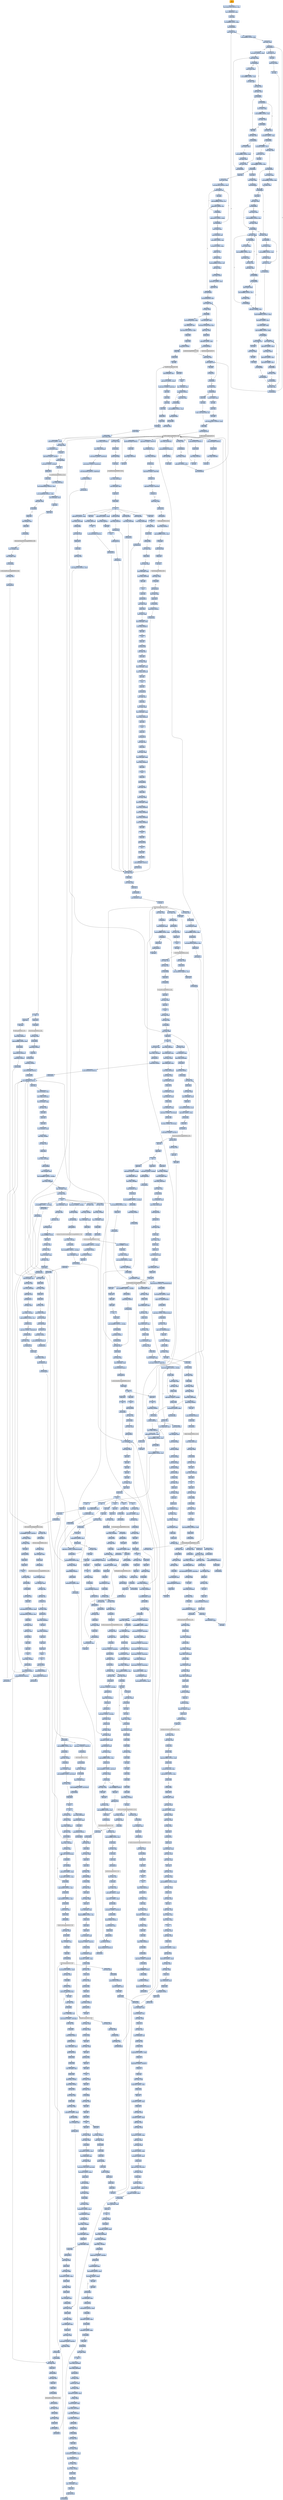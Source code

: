 digraph G {
node[shape=rectangle,style=filled,fillcolor=lightsteelblue,color=lightsteelblue]
bgcolor="transparent"
a0x0044fd10pusha_[label="start\npusha ",fillcolor="orange",color="lightgrey"];
a0x0044fd11movl_0x431000UINT32_esi[label="0x0044fd11\nmovl $0x431000<UINT32>, %esi"];
a0x0044fd16leal__196608esi__edi[label="0x0044fd16\nleal -196608(%esi), %edi"];
a0x0044fd1cpushl_edi[label="0x0044fd1c\npushl %edi"];
a0x0044fd1dorl_0xffffffffUINT8_ebp[label="0x0044fd1d\norl $0xffffffff<UINT8>, %ebp"];
a0x0044fd20jmp_0x0044fd32[label="0x0044fd20\njmp 0x0044fd32"];
a0x0044fd32movl_esi__ebx[label="0x0044fd32\nmovl (%esi), %ebx"];
a0x0044fd34subl_0xfffffffcUINT8_esi[label="0x0044fd34\nsubl $0xfffffffc<UINT8>, %esi"];
a0x0044fd37adcl_ebx_ebx[label="0x0044fd37\nadcl %ebx, %ebx"];
a0x0044fd39jb_0x0044fd28[label="0x0044fd39\njb 0x0044fd28"];
a0x0044fd28movb_esi__al[label="0x0044fd28\nmovb (%esi), %al"];
a0x0044fd2aincl_esi[label="0x0044fd2a\nincl %esi"];
a0x0044fd2bmovb_al_edi_[label="0x0044fd2b\nmovb %al, (%edi)"];
a0x0044fd2dincl_edi[label="0x0044fd2d\nincl %edi"];
a0x0044fd2eaddl_ebx_ebx[label="0x0044fd2e\naddl %ebx, %ebx"];
a0x0044fd30jne_0x0044fd39[label="0x0044fd30\njne 0x0044fd39"];
a0x0044fd3bmovl_0x1UINT32_eax[label="0x0044fd3b\nmovl $0x1<UINT32>, %eax"];
a0x0044fd40addl_ebx_ebx[label="0x0044fd40\naddl %ebx, %ebx"];
a0x0044fd42jne_0x0044fd4b[label="0x0044fd42\njne 0x0044fd4b"];
a0x0044fd4badcl_eax_eax[label="0x0044fd4b\nadcl %eax, %eax"];
a0x0044fd4daddl_ebx_ebx[label="0x0044fd4d\naddl %ebx, %ebx"];
a0x0044fd4fjae_0x0044fd5c[label="0x0044fd4f\njae 0x0044fd5c"];
a0x0044fd51jne_0x0044fd7b[label="0x0044fd51\njne 0x0044fd7b"];
a0x0044fd7bxorl_ecx_ecx[label="0x0044fd7b\nxorl %ecx, %ecx"];
a0x0044fd7dsubl_0x3UINT8_eax[label="0x0044fd7d\nsubl $0x3<UINT8>, %eax"];
a0x0044fd80jb_0x0044fd93[label="0x0044fd80\njb 0x0044fd93"];
a0x0044fd93addl_ebx_ebx[label="0x0044fd93\naddl %ebx, %ebx"];
a0x0044fd95jne_0x0044fd9e[label="0x0044fd95\njne 0x0044fd9e"];
a0x0044fd9ejb_0x0044fd6c[label="0x0044fd9e\njb 0x0044fd6c"];
a0x0044fda0incl_ecx[label="0x0044fda0\nincl %ecx"];
a0x0044fda1addl_ebx_ebx[label="0x0044fda1\naddl %ebx, %ebx"];
a0x0044fda3jne_0x0044fdac[label="0x0044fda3\njne 0x0044fdac"];
a0x0044fdacjb_0x0044fd6c[label="0x0044fdac\njb 0x0044fd6c"];
a0x0044fdaeaddl_ebx_ebx[label="0x0044fdae\naddl %ebx, %ebx"];
a0x0044fdb0jne_0x0044fdb9[label="0x0044fdb0\njne 0x0044fdb9"];
a0x0044fdb9adcl_ecx_ecx[label="0x0044fdb9\nadcl %ecx, %ecx"];
a0x0044fdbbaddl_ebx_ebx[label="0x0044fdbb\naddl %ebx, %ebx"];
a0x0044fdbdjae_0x0044fdae[label="0x0044fdbd\njae 0x0044fdae"];
a0x0044fdbfjne_0x0044fdca[label="0x0044fdbf\njne 0x0044fdca"];
a0x0044fdcaaddl_0x2UINT8_ecx[label="0x0044fdca\naddl $0x2<UINT8>, %ecx"];
a0x0044fdcdcmpl_0xfffffb00UINT32_ebp[label="0x0044fdcd\ncmpl $0xfffffb00<UINT32>, %ebp"];
a0x0044fdd3adcl_0x2UINT8_ecx[label="0x0044fdd3\nadcl $0x2<UINT8>, %ecx"];
a0x0044fdd6leal_ediebp__edx[label="0x0044fdd6\nleal (%edi,%ebp), %edx"];
a0x0044fdd9cmpl_0xfffffffcUINT8_ebp[label="0x0044fdd9\ncmpl $0xfffffffc<UINT8>, %ebp"];
a0x0044fddcjbe_0x0044fdec[label="0x0044fddc\njbe 0x0044fdec"];
a0x0044fddemovb_edx__al[label="0x0044fdde\nmovb (%edx), %al"];
a0x0044fde0incl_edx[label="0x0044fde0\nincl %edx"];
a0x0044fde1movb_al_edi_[label="0x0044fde1\nmovb %al, (%edi)"];
a0x0044fde3incl_edi[label="0x0044fde3\nincl %edi"];
a0x0044fde4decl_ecx[label="0x0044fde4\ndecl %ecx"];
a0x0044fde5jne_0x0044fdde[label="0x0044fde5\njne 0x0044fdde"];
a0x0044fde7jmp_0x0044fd2e[label="0x0044fde7\njmp 0x0044fd2e"];
a0x0044fd6caddl_ebx_ebx[label="0x0044fd6c\naddl %ebx, %ebx"];
a0x0044fd6ejne_0x0044fd77[label="0x0044fd6e\njne 0x0044fd77"];
a0x0044fd77adcl_ecx_ecx[label="0x0044fd77\nadcl %ecx, %ecx"];
a0x0044fd79jmp_0x0044fdcd[label="0x0044fd79\njmp 0x0044fdcd"];
a0x0044fd82shll_0x8UINT8_eax[label="0x0044fd82\nshll $0x8<UINT8>, %eax"];
a0x0044fd85movb_esi__al[label="0x0044fd85\nmovb (%esi), %al"];
a0x0044fd87incl_esi[label="0x0044fd87\nincl %esi"];
a0x0044fd88xorl_0xffffffffUINT8_eax[label="0x0044fd88\nxorl $0xffffffff<UINT8>, %eax"];
a0x0044fd8bje_0x0044fe02[label="0x0044fd8b\nje 0x0044fe02"];
a0x0044fd8dsarl_eax[label="0x0044fd8d\nsarl %eax"];
a0x0044fd8fmovl_eax_ebp[label="0x0044fd8f\nmovl %eax, %ebp"];
a0x0044fd91jmp_0x0044fd9e[label="0x0044fd91\njmp 0x0044fd9e"];
a0x0044fdecmovl_edx__eax[label="0x0044fdec\nmovl (%edx), %eax"];
a0x0044fdeeaddl_0x4UINT8_edx[label="0x0044fdee\naddl $0x4<UINT8>, %edx"];
a0x0044fdf1movl_eax_edi_[label="0x0044fdf1\nmovl %eax, (%edi)"];
a0x0044fdf3addl_0x4UINT8_edi[label="0x0044fdf3\naddl $0x4<UINT8>, %edi"];
a0x0044fdf6subl_0x4UINT8_ecx[label="0x0044fdf6\nsubl $0x4<UINT8>, %ecx"];
a0x0044fdf9ja_0x0044fdec[label="0x0044fdf9\nja 0x0044fdec"];
a0x0044fdfbaddl_ecx_edi[label="0x0044fdfb\naddl %ecx, %edi"];
a0x0044fdfdjmp_0x0044fd2e[label="0x0044fdfd\njmp 0x0044fd2e"];
a0x0044fd53movl_esi__ebx[label="0x0044fd53\nmovl (%esi), %ebx"];
a0x0044fd55subl_0xfffffffcUINT8_esi[label="0x0044fd55\nsubl $0xfffffffc<UINT8>, %esi"];
a0x0044fd58adcl_ebx_ebx[label="0x0044fd58\nadcl %ebx, %ebx"];
a0x0044fd5ajb_0x0044fd7b[label="0x0044fd5a\njb 0x0044fd7b"];
a0x0044fd70movl_esi__ebx[label="0x0044fd70\nmovl (%esi), %ebx"];
a0x0044fd72subl_0xfffffffcUINT8_esi[label="0x0044fd72\nsubl $0xfffffffc<UINT8>, %esi"];
a0x0044fd75adcl_ebx_ebx[label="0x0044fd75\nadcl %ebx, %ebx"];
a0x0044fd5cdecl_eax[label="0x0044fd5c\ndecl %eax"];
a0x0044fd5daddl_ebx_ebx[label="0x0044fd5d\naddl %ebx, %ebx"];
a0x0044fd5fjne_0x0044fd68[label="0x0044fd5f\njne 0x0044fd68"];
a0x0044fd68adcl_eax_eax[label="0x0044fd68\nadcl %eax, %eax"];
a0x0044fd6ajmp_0x0044fd40[label="0x0044fd6a\njmp 0x0044fd40"];
a0x0044fd44movl_esi__ebx[label="0x0044fd44\nmovl (%esi), %ebx"];
a0x0044fd46subl_0xfffffffcUINT8_esi[label="0x0044fd46\nsubl $0xfffffffc<UINT8>, %esi"];
a0x0044fd49adcl_ebx_ebx[label="0x0044fd49\nadcl %ebx, %ebx"];
a0x0044fd97movl_esi__ebx[label="0x0044fd97\nmovl (%esi), %ebx"];
a0x0044fd99subl_0xfffffffcUINT8_esi[label="0x0044fd99\nsubl $0xfffffffc<UINT8>, %esi"];
a0x0044fd9cadcl_ebx_ebx[label="0x0044fd9c\nadcl %ebx, %ebx"];
a0x0044fdb2movl_esi__ebx[label="0x0044fdb2\nmovl (%esi), %ebx"];
a0x0044fdb4subl_0xfffffffcUINT8_esi[label="0x0044fdb4\nsubl $0xfffffffc<UINT8>, %esi"];
a0x0044fdb7adcl_ebx_ebx[label="0x0044fdb7\nadcl %ebx, %ebx"];
a0x0044fd61movl_esi__ebx[label="0x0044fd61\nmovl (%esi), %ebx"];
a0x0044fd63subl_0xfffffffcUINT8_esi[label="0x0044fd63\nsubl $0xfffffffc<UINT8>, %esi"];
a0x0044fd66adcl_ebx_ebx[label="0x0044fd66\nadcl %ebx, %ebx"];
a0x0044fdc1movl_esi__ebx[label="0x0044fdc1\nmovl (%esi), %ebx"];
a0x0044fdc3subl_0xfffffffcUINT8_esi[label="0x0044fdc3\nsubl $0xfffffffc<UINT8>, %esi"];
a0x0044fdc6adcl_ebx_ebx[label="0x0044fdc6\nadcl %ebx, %ebx"];
a0x0044fdc8jae_0x0044fdae[label="0x0044fdc8\njae 0x0044fdae"];
a0x0044fda5movl_esi__ebx[label="0x0044fda5\nmovl (%esi), %ebx"];
a0x0044fda7subl_0xfffffffcUINT8_esi[label="0x0044fda7\nsubl $0xfffffffc<UINT8>, %esi"];
a0x0044fdaaadcl_ebx_ebx[label="0x0044fdaa\nadcl %ebx, %ebx"];
a0x0044fe02popl_esi[label="0x0044fe02\npopl %esi"];
a0x0044fe03movl_esi_edi[label="0x0044fe03\nmovl %esi, %edi"];
a0x0044fe05movl_0x1485UINT32_ecx[label="0x0044fe05\nmovl $0x1485<UINT32>, %ecx"];
a0x0044fe0amovb_edi__al[label="0x0044fe0a\nmovb (%edi), %al"];
a0x0044fe0cincl_edi[label="0x0044fe0c\nincl %edi"];
a0x0044fe0dsubb_0xffffffe8UINT8_al[label="0x0044fe0d\nsubb $0xffffffe8<UINT8>, %al"];
a0x0044fe0fcmpb_0x1UINT8_al[label="0x0044fe0f\ncmpb $0x1<UINT8>, %al"];
a0x0044fe11ja_0x0044fe0a[label="0x0044fe11\nja 0x0044fe0a"];
a0x0044fe13cmpb_0x16UINT8_edi_[label="0x0044fe13\ncmpb $0x16<UINT8>, (%edi)"];
a0x0044fe16jne_0x0044fe0a[label="0x0044fe16\njne 0x0044fe0a"];
a0x0044fe18movl_edi__eax[label="0x0044fe18\nmovl (%edi), %eax"];
a0x0044fe1amovb_0x4edi__bl[label="0x0044fe1a\nmovb 0x4(%edi), %bl"];
a0x0044fe1dshrw_0x8UINT8_ax[label="0x0044fe1d\nshrw $0x8<UINT8>, %ax"];
a0x0044fe21roll_0x10UINT8_eax[label="0x0044fe21\nroll $0x10<UINT8>, %eax"];
a0x0044fe24xchgb_al_ah[label="0x0044fe24\nxchgb %al, %ah"];
a0x0044fe26subl_edi_eax[label="0x0044fe26\nsubl %edi, %eax"];
a0x0044fe28subb_0xffffffe8UINT8_bl[label="0x0044fe28\nsubb $0xffffffe8<UINT8>, %bl"];
a0x0044fe2baddl_esi_eax[label="0x0044fe2b\naddl %esi, %eax"];
a0x0044fe2dmovl_eax_edi_[label="0x0044fe2d\nmovl %eax, (%edi)"];
a0x0044fe2faddl_0x5UINT8_edi[label="0x0044fe2f\naddl $0x5<UINT8>, %edi"];
a0x0044fe32movb_bl_al[label="0x0044fe32\nmovb %bl, %al"];
a0x0044fe34loop_0x0044fe0f[label="0x0044fe34\nloop 0x0044fe0f"];
a0x0044fe36leal_0x4c000esi__edi[label="0x0044fe36\nleal 0x4c000(%esi), %edi"];
a0x0044fe3cmovl_edi__eax[label="0x0044fe3c\nmovl (%edi), %eax"];
a0x0044fe3eorl_eax_eax[label="0x0044fe3e\norl %eax, %eax"];
a0x0044fe40je_0x0044fe87[label="0x0044fe40\nje 0x0044fe87"];
a0x0044fe42movl_0x4edi__ebx[label="0x0044fe42\nmovl 0x4(%edi), %ebx"];
a0x0044fe45leal_0x50118eaxesi__eax[label="0x0044fe45\nleal 0x50118(%eax,%esi), %eax"];
a0x0044fe4caddl_esi_ebx[label="0x0044fe4c\naddl %esi, %ebx"];
a0x0044fe4epushl_eax[label="0x0044fe4e\npushl %eax"];
a0x0044fe4faddl_0x8UINT8_edi[label="0x0044fe4f\naddl $0x8<UINT8>, %edi"];
a0x0044fe52call_0x50258esi_[label="0x0044fe52\ncall 0x50258(%esi)"];
LoadLibraryA_kernel32_dll[label="LoadLibraryA@kernel32.dll",fillcolor="lightgrey",color="lightgrey"];
a0x0044fe58xchgl_eax_ebp[label="0x0044fe58\nxchgl %eax, %ebp"];
a0x0044fe59movb_edi__al[label="0x0044fe59\nmovb (%edi), %al"];
a0x0044fe5bincl_edi[label="0x0044fe5b\nincl %edi"];
a0x0044fe5corb_al_al[label="0x0044fe5c\norb %al, %al"];
a0x0044fe5eje_0x0044fe3c[label="0x0044fe5e\nje 0x0044fe3c"];
a0x0044fe60movl_edi_ecx[label="0x0044fe60\nmovl %edi, %ecx"];
a0x0044fe62jns_0x0044fe6b[label="0x0044fe62\njns 0x0044fe6b"];
a0x0044fe6bpushl_edi[label="0x0044fe6b\npushl %edi"];
a0x0044fe6cdecl_eax[label="0x0044fe6c\ndecl %eax"];
a0x0044fe6drepnz_scasb_es_edi__al[label="0x0044fe6d\nrepnz scasb %es:(%edi), %al"];
a0x0044fe6fpushl_ebp[label="0x0044fe6f\npushl %ebp"];
a0x0044fe70call_0x50260esi_[label="0x0044fe70\ncall 0x50260(%esi)"];
GetProcAddress_kernel32_dll[label="GetProcAddress@kernel32.dll",fillcolor="lightgrey",color="lightgrey"];
a0x0044fe76orl_eax_eax[label="0x0044fe76\norl %eax, %eax"];
a0x0044fe78je_0x0044fe81[label="0x0044fe78\nje 0x0044fe81"];
a0x0044fe7amovl_eax_ebx_[label="0x0044fe7a\nmovl %eax, (%ebx)"];
a0x0044fe7caddl_0x4UINT8_ebx[label="0x0044fe7c\naddl $0x4<UINT8>, %ebx"];
a0x0044fe7fjmp_0x0044fe59[label="0x0044fe7f\njmp 0x0044fe59"];
GetProcAddress_KERNEL32_DLL[label="GetProcAddress@KERNEL32.DLL",fillcolor="lightgrey",color="lightgrey"];
LoadLibraryA_KERNEL32_DLL[label="LoadLibraryA@KERNEL32.DLL",fillcolor="lightgrey",color="lightgrey"];
a0x0044fe64movzwl_edi__eax[label="0x0044fe64\nmovzwl (%edi), %eax"];
a0x0044fe67incl_edi[label="0x0044fe67\nincl %edi"];
a0x0044fe68pushl_eax[label="0x0044fe68\npushl %eax"];
a0x0044fe69incl_edi[label="0x0044fe69\nincl %edi"];
a0x0044fe6amovl_0xaef24857UINT32_ecx[label="0x0044fe6a\nmovl $0xaef24857<UINT32>, %ecx"];
a0x0044fe87movl_0x50264esi__ebp[label="0x0044fe87\nmovl 0x50264(%esi), %ebp"];
a0x0044fe8dleal__4096esi__edi[label="0x0044fe8d\nleal -4096(%esi), %edi"];
a0x0044fe93movl_0x1000UINT32_ebx[label="0x0044fe93\nmovl $0x1000<UINT32>, %ebx"];
a0x0044fe98pushl_eax[label="0x0044fe98\npushl %eax"];
a0x0044fe99pushl_esp[label="0x0044fe99\npushl %esp"];
a0x0044fe9apushl_0x4UINT8[label="0x0044fe9a\npushl $0x4<UINT8>"];
a0x0044fe9cpushl_ebx[label="0x0044fe9c\npushl %ebx"];
a0x0044fe9dpushl_edi[label="0x0044fe9d\npushl %edi"];
a0x0044fe9ecall_ebp[label="0x0044fe9e\ncall %ebp"];
VirtualProtect_kernel32_dll[label="VirtualProtect@kernel32.dll",fillcolor="lightgrey",color="lightgrey"];
a0x0044fea0leal_0x1ffedi__eax[label="0x0044fea0\nleal 0x1ff(%edi), %eax"];
a0x0044fea6andb_0x7fUINT8_eax_[label="0x0044fea6\nandb $0x7f<UINT8>, (%eax)"];
a0x0044fea9andb_0x7fUINT8_0x28eax_[label="0x0044fea9\nandb $0x7f<UINT8>, 0x28(%eax)"];
a0x0044feadpopl_eax[label="0x0044fead\npopl %eax"];
a0x0044feaepushl_eax[label="0x0044feae\npushl %eax"];
a0x0044feafpushl_esp[label="0x0044feaf\npushl %esp"];
a0x0044feb0pushl_eax[label="0x0044feb0\npushl %eax"];
a0x0044feb1pushl_ebx[label="0x0044feb1\npushl %ebx"];
a0x0044feb2pushl_edi[label="0x0044feb2\npushl %edi"];
a0x0044feb3call_ebp[label="0x0044feb3\ncall %ebp"];
a0x0044feb5popl_eax[label="0x0044feb5\npopl %eax"];
a0x0044feb6popa_[label="0x0044feb6\npopa "];
a0x0044feb7leal__128esp__eax[label="0x0044feb7\nleal -128(%esp), %eax"];
a0x0044febbpushl_0x0UINT8[label="0x0044febb\npushl $0x0<UINT8>"];
a0x0044febdcmpl_eax_esp[label="0x0044febd\ncmpl %eax, %esp"];
a0x0044febfjne_0x0044febb[label="0x0044febf\njne 0x0044febb"];
a0x0044fec1subl_0xffffff80UINT8_esp[label="0x0044fec1\nsubl $0xffffff80<UINT8>, %esp"];
a0x0044fec4jmp_0x004149d8[label="0x0044fec4\njmp 0x004149d8"];
a0x004149d8call_0x41f6b3[label="0x004149d8\ncall 0x41f6b3"];
a0x0041f6b3movl_edi_edi[label="0x0041f6b3\nmovl %edi, %edi"];
a0x0041f6b5pushl_ebp[label="0x0041f6b5\npushl %ebp"];
a0x0041f6b6movl_esp_ebp[label="0x0041f6b6\nmovl %esp, %ebp"];
a0x0041f6b8subl_0x10UINT8_esp[label="0x0041f6b8\nsubl $0x10<UINT8>, %esp"];
a0x0041f6bbmovl_0x445654_eax[label="0x0041f6bb\nmovl 0x445654, %eax"];
a0x0041f6c0andl_0x0UINT8__8ebp_[label="0x0041f6c0\nandl $0x0<UINT8>, -8(%ebp)"];
a0x0041f6c4andl_0x0UINT8__4ebp_[label="0x0041f6c4\nandl $0x0<UINT8>, -4(%ebp)"];
a0x0041f6c8pushl_ebx[label="0x0041f6c8\npushl %ebx"];
a0x0041f6c9pushl_edi[label="0x0041f6c9\npushl %edi"];
a0x0041f6camovl_0xbb40e64eUINT32_edi[label="0x0041f6ca\nmovl $0xbb40e64e<UINT32>, %edi"];
a0x0041f6cfmovl_0xffff0000UINT32_ebx[label="0x0041f6cf\nmovl $0xffff0000<UINT32>, %ebx"];
a0x0041f6d4cmpl_edi_eax[label="0x0041f6d4\ncmpl %edi, %eax"];
a0x0041f6d6je_0x41f6e5[label="0x0041f6d6\nje 0x41f6e5"];
a0x0041f6e5pushl_esi[label="0x0041f6e5\npushl %esi"];
a0x0041f6e6leal__8ebp__eax[label="0x0041f6e6\nleal -8(%ebp), %eax"];
a0x0041f6e9pushl_eax[label="0x0041f6e9\npushl %eax"];
a0x0041f6eacall_0x43b200[label="0x0041f6ea\ncall 0x43b200"];
GetSystemTimeAsFileTime_KERNEL32_DLL[label="GetSystemTimeAsFileTime@KERNEL32.DLL",fillcolor="lightgrey",color="lightgrey"];
a0x0041f6f0movl__4ebp__esi[label="0x0041f6f0\nmovl -4(%ebp), %esi"];
a0x0041f6f3xorl__8ebp__esi[label="0x0041f6f3\nxorl -8(%ebp), %esi"];
a0x0041f6f6call_0x43b0d4[label="0x0041f6f6\ncall 0x43b0d4"];
GetCurrentProcessId_KERNEL32_DLL[label="GetCurrentProcessId@KERNEL32.DLL",fillcolor="lightgrey",color="lightgrey"];
a0x0041f6fcxorl_eax_esi[label="0x0041f6fc\nxorl %eax, %esi"];
a0x0041f6fecall_0x43b1c8[label="0x0041f6fe\ncall 0x43b1c8"];
GetCurrentThreadId_KERNEL32_DLL[label="GetCurrentThreadId@KERNEL32.DLL",fillcolor="lightgrey",color="lightgrey"];
a0x0041f704xorl_eax_esi[label="0x0041f704\nxorl %eax, %esi"];
a0x0041f706call_0x43b0f8[label="0x0041f706\ncall 0x43b0f8"];
GetTickCount_KERNEL32_DLL[label="GetTickCount@KERNEL32.DLL",fillcolor="lightgrey",color="lightgrey"];
a0x0041f70cxorl_eax_esi[label="0x0041f70c\nxorl %eax, %esi"];
a0x0041f70eleal__16ebp__eax[label="0x0041f70e\nleal -16(%ebp), %eax"];
a0x0041f711pushl_eax[label="0x0041f711\npushl %eax"];
a0x0041f712call_0x43b204[label="0x0041f712\ncall 0x43b204"];
QueryPerformanceCounter_KERNEL32_DLL[label="QueryPerformanceCounter@KERNEL32.DLL",fillcolor="lightgrey",color="lightgrey"];
a0x0041f718movl__12ebp__eax[label="0x0041f718\nmovl -12(%ebp), %eax"];
a0x0041f71bxorl__16ebp__eax[label="0x0041f71b\nxorl -16(%ebp), %eax"];
a0x0041f71exorl_eax_esi[label="0x0041f71e\nxorl %eax, %esi"];
a0x0041f720cmpl_edi_esi[label="0x0041f720\ncmpl %edi, %esi"];
a0x0041f722jne_0x41f72b[label="0x0041f722\njne 0x41f72b"];
a0x0041f72btestl_esi_ebx[label="0x0041f72b\ntestl %esi, %ebx"];
a0x0041f72djne_0x41f736[label="0x0041f72d\njne 0x41f736"];
a0x0041f736movl_esi_0x445654[label="0x0041f736\nmovl %esi, 0x445654"];
a0x0041f73cnotl_esi[label="0x0041f73c\nnotl %esi"];
a0x0041f73emovl_esi_0x445658[label="0x0041f73e\nmovl %esi, 0x445658"];
a0x0041f744popl_esi[label="0x0041f744\npopl %esi"];
a0x0041f745popl_edi[label="0x0041f745\npopl %edi"];
a0x0041f746popl_ebx[label="0x0041f746\npopl %ebx"];
a0x0041f747leave_[label="0x0041f747\nleave "];
a0x0041f748ret[label="0x0041f748\nret"];
a0x004149ddjmp_0x41485a[label="0x004149dd\njmp 0x41485a"];
a0x0041485apushl_0x58UINT8[label="0x0041485a\npushl $0x58<UINT8>"];
a0x0041485cpushl_0x442748UINT32[label="0x0041485c\npushl $0x442748<UINT32>"];
a0x00414861call_0x41b470[label="0x00414861\ncall 0x41b470"];
a0x0041b470pushl_0x413b50UINT32[label="0x0041b470\npushl $0x413b50<UINT32>"];
a0x0041b475pushl_fs_0[label="0x0041b475\npushl %fs:0"];
a0x0041b47cmovl_0x10esp__eax[label="0x0041b47c\nmovl 0x10(%esp), %eax"];
a0x0041b480movl_ebp_0x10esp_[label="0x0041b480\nmovl %ebp, 0x10(%esp)"];
a0x0041b484leal_0x10esp__ebp[label="0x0041b484\nleal 0x10(%esp), %ebp"];
a0x0041b488subl_eax_esp[label="0x0041b488\nsubl %eax, %esp"];
a0x0041b48apushl_ebx[label="0x0041b48a\npushl %ebx"];
a0x0041b48bpushl_esi[label="0x0041b48b\npushl %esi"];
a0x0041b48cpushl_edi[label="0x0041b48c\npushl %edi"];
a0x0041b48dmovl_0x445654_eax[label="0x0041b48d\nmovl 0x445654, %eax"];
a0x0041b492xorl_eax__4ebp_[label="0x0041b492\nxorl %eax, -4(%ebp)"];
a0x0041b495xorl_ebp_eax[label="0x0041b495\nxorl %ebp, %eax"];
a0x0041b497pushl_eax[label="0x0041b497\npushl %eax"];
a0x0041b498movl_esp__24ebp_[label="0x0041b498\nmovl %esp, -24(%ebp)"];
a0x0041b49bpushl__8ebp_[label="0x0041b49b\npushl -8(%ebp)"];
a0x0041b49emovl__4ebp__eax[label="0x0041b49e\nmovl -4(%ebp), %eax"];
a0x0041b4a1movl_0xfffffffeUINT32__4ebp_[label="0x0041b4a1\nmovl $0xfffffffe<UINT32>, -4(%ebp)"];
a0x0041b4a8movl_eax__8ebp_[label="0x0041b4a8\nmovl %eax, -8(%ebp)"];
a0x0041b4ableal__16ebp__eax[label="0x0041b4ab\nleal -16(%ebp), %eax"];
a0x0041b4aemovl_eax_fs_0[label="0x0041b4ae\nmovl %eax, %fs:0"];
a0x0041b4b4ret[label="0x0041b4b4\nret"];
a0x00414866xorl_esi_esi[label="0x00414866\nxorl %esi, %esi"];
a0x00414868movl_esi__4ebp_[label="0x00414868\nmovl %esi, -4(%ebp)"];
a0x0041486bleal__104ebp__eax[label="0x0041486b\nleal -104(%ebp), %eax"];
a0x0041486epushl_eax[label="0x0041486e\npushl %eax"];
a0x0041486fcall_0x43b1b4[label="0x0041486f\ncall 0x43b1b4"];
GetStartupInfoA_KERNEL32_DLL[label="GetStartupInfoA@KERNEL32.DLL",fillcolor="lightgrey",color="lightgrey"];
a0x00414875pushl_0xfffffffeUINT8[label="0x00414875\npushl $0xfffffffe<UINT8>"];
a0x00414877popl_edi[label="0x00414877\npopl %edi"];
a0x00414878movl_edi__4ebp_[label="0x00414878\nmovl %edi, -4(%ebp)"];
a0x0041487bmovl_0x5a4dUINT32_eax[label="0x0041487b\nmovl $0x5a4d<UINT32>, %eax"];
a0x00414880cmpw_ax_0x400000[label="0x00414880\ncmpw %ax, 0x400000"];
a0x00414887jne_0x4148c1[label="0x00414887\njne 0x4148c1"];
a0x00414889movl_0x40003c_eax[label="0x00414889\nmovl 0x40003c, %eax"];
a0x0041488ecmpl_0x4550UINT32_0x400000eax_[label="0x0041488e\ncmpl $0x4550<UINT32>, 0x400000(%eax)"];
a0x00414898jne_0x4148c1[label="0x00414898\njne 0x4148c1"];
a0x0041489amovl_0x10bUINT32_ecx[label="0x0041489a\nmovl $0x10b<UINT32>, %ecx"];
a0x0041489fcmpw_cx_0x400018eax_[label="0x0041489f\ncmpw %cx, 0x400018(%eax)"];
a0x004148a6jne_0x4148c1[label="0x004148a6\njne 0x4148c1"];
a0x004148a8cmpl_0xeUINT8_0x400074eax_[label="0x004148a8\ncmpl $0xe<UINT8>, 0x400074(%eax)"];
a0x004148afjbe_0x4148c1[label="0x004148af\njbe 0x4148c1"];
a0x004148b1xorl_ecx_ecx[label="0x004148b1\nxorl %ecx, %ecx"];
a0x004148b3cmpl_esi_0x4000e8eax_[label="0x004148b3\ncmpl %esi, 0x4000e8(%eax)"];
a0x004148b9setne_cl[label="0x004148b9\nsetne %cl"];
a0x004148bcmovl_ecx__28ebp_[label="0x004148bc\nmovl %ecx, -28(%ebp)"];
a0x004148bfjmp_0x4148c4[label="0x004148bf\njmp 0x4148c4"];
a0x004148c4xorl_ebx_ebx[label="0x004148c4\nxorl %ebx, %ebx"];
a0x004148c6incl_ebx[label="0x004148c6\nincl %ebx"];
a0x004148c7pushl_ebx[label="0x004148c7\npushl %ebx"];
a0x004148c8call_0x41b4cd[label="0x004148c8\ncall 0x41b4cd"];
a0x0041b4cdmovl_edi_edi[label="0x0041b4cd\nmovl %edi, %edi"];
a0x0041b4cfpushl_ebp[label="0x0041b4cf\npushl %ebp"];
a0x0041b4d0movl_esp_ebp[label="0x0041b4d0\nmovl %esp, %ebp"];
a0x0041b4d2xorl_eax_eax[label="0x0041b4d2\nxorl %eax, %eax"];
a0x0041b4d4cmpl_eax_0x8ebp_[label="0x0041b4d4\ncmpl %eax, 0x8(%ebp)"];
a0x0041b4d7pushl_0x0UINT8[label="0x0041b4d7\npushl $0x0<UINT8>"];
a0x0041b4d9sete_al[label="0x0041b4d9\nsete %al"];
a0x0041b4dcpushl_0x1000UINT32[label="0x0041b4dc\npushl $0x1000<UINT32>"];
a0x0041b4e1pushl_eax[label="0x0041b4e1\npushl %eax"];
a0x0041b4e2call_0x43b16c[label="0x0041b4e2\ncall 0x43b16c"];
HeapCreate_KERNEL32_DLL[label="HeapCreate@KERNEL32.DLL",fillcolor="lightgrey",color="lightgrey"];
a0x0041b4e8movl_eax_0x447e14[label="0x0041b4e8\nmovl %eax, 0x447e14"];
a0x0041b4edtestl_eax_eax[label="0x0041b4ed\ntestl %eax, %eax"];
a0x0041b4efjne_0x41b4f3[label="0x0041b4ef\njne 0x41b4f3"];
a0x0041b4f3xorl_eax_eax[label="0x0041b4f3\nxorl %eax, %eax"];
a0x0041b4f5incl_eax[label="0x0041b4f5\nincl %eax"];
a0x0041b4f6movl_eax_0x449558[label="0x0041b4f6\nmovl %eax, 0x449558"];
a0x0041b4fbpopl_ebp[label="0x0041b4fb\npopl %ebp"];
a0x0041b4fcret[label="0x0041b4fc\nret"];
a0x004148cdpopl_ecx[label="0x004148cd\npopl %ecx"];
a0x004148cetestl_eax_eax[label="0x004148ce\ntestl %eax, %eax"];
a0x004148d0jne_0x4148da[label="0x004148d0\njne 0x4148da"];
a0x004148dacall_0x4186a7[label="0x004148da\ncall 0x4186a7"];
a0x004186a7movl_edi_edi[label="0x004186a7\nmovl %edi, %edi"];
a0x004186a9pushl_esi[label="0x004186a9\npushl %esi"];
a0x004186aapushl_edi[label="0x004186aa\npushl %edi"];
a0x004186abmovl_0x43f534UINT32_esi[label="0x004186ab\nmovl $0x43f534<UINT32>, %esi"];
a0x004186b0pushl_esi[label="0x004186b0\npushl %esi"];
a0x004186b1call_0x43b1a0[label="0x004186b1\ncall 0x43b1a0"];
GetModuleHandleW_KERNEL32_DLL[label="GetModuleHandleW@KERNEL32.DLL",fillcolor="lightgrey",color="lightgrey"];
a0x004186b7testl_eax_eax[label="0x004186b7\ntestl %eax, %eax"];
a0x004186b9jne_0x4186c2[label="0x004186b9\njne 0x4186c2"];
a0x004186c2movl_eax_edi[label="0x004186c2\nmovl %eax, %edi"];
a0x004186c4testl_edi_edi[label="0x004186c4\ntestl %edi, %edi"];
a0x004186c6je_0x41882a[label="0x004186c6\nje 0x41882a"];
a0x004186ccmovl_0x43b20c_esi[label="0x004186cc\nmovl 0x43b20c, %esi"];
a0x004186d2pushl_0x43f580UINT32[label="0x004186d2\npushl $0x43f580<UINT32>"];
a0x004186d7pushl_edi[label="0x004186d7\npushl %edi"];
a0x004186d8call_esi[label="0x004186d8\ncall %esi"];
a0x004186dapushl_0x43f574UINT32[label="0x004186da\npushl $0x43f574<UINT32>"];
a0x004186dfpushl_edi[label="0x004186df\npushl %edi"];
a0x004186e0movl_eax_0x44797c[label="0x004186e0\nmovl %eax, 0x44797c"];
a0x004186e5call_esi[label="0x004186e5\ncall %esi"];
a0x004186e7pushl_0x43f568UINT32[label="0x004186e7\npushl $0x43f568<UINT32>"];
a0x004186ecpushl_edi[label="0x004186ec\npushl %edi"];
a0x004186edmovl_eax_0x447980[label="0x004186ed\nmovl %eax, 0x447980"];
a0x004186f2call_esi[label="0x004186f2\ncall %esi"];
a0x004186f4pushl_0x43f560UINT32[label="0x004186f4\npushl $0x43f560<UINT32>"];
a0x004186f9pushl_edi[label="0x004186f9\npushl %edi"];
a0x004186famovl_eax_0x447984[label="0x004186fa\nmovl %eax, 0x447984"];
a0x004186ffcall_esi[label="0x004186ff\ncall %esi"];
a0x00418701cmpl_0x0UINT8_0x44797c[label="0x00418701\ncmpl $0x0<UINT8>, 0x44797c"];
a0x00418708movl_0x43b194_esi[label="0x00418708\nmovl 0x43b194, %esi"];
a0x0041870emovl_eax_0x447988[label="0x0041870e\nmovl %eax, 0x447988"];
a0x00418713je_0x41872b[label="0x00418713\nje 0x41872b"];
a0x00418715cmpl_0x0UINT8_0x447980[label="0x00418715\ncmpl $0x0<UINT8>, 0x447980"];
a0x0041871cje_0x41872b[label="0x0041871c\nje 0x41872b"];
a0x0041871ecmpl_0x0UINT8_0x447984[label="0x0041871e\ncmpl $0x0<UINT8>, 0x447984"];
a0x00418725je_0x41872b[label="0x00418725\nje 0x41872b"];
a0x00418727testl_eax_eax[label="0x00418727\ntestl %eax, %eax"];
a0x00418729jne_0x41874f[label="0x00418729\njne 0x41874f"];
a0x0041874fcall_0x43b198[label="0x0041874f\ncall 0x43b198"];
TlsAlloc_KERNEL32_DLL[label="TlsAlloc@KERNEL32.DLL",fillcolor="lightgrey",color="lightgrey"];
a0x00418755movl_eax_0x445e1c[label="0x00418755\nmovl %eax, 0x445e1c"];
a0x0041875acmpl_0xffffffffUINT8_eax[label="0x0041875a\ncmpl $0xffffffff<UINT8>, %eax"];
a0x0041875dje_0x41882f[label="0x0041875d\nje 0x41882f"];
a0x00418763pushl_0x447980[label="0x00418763\npushl 0x447980"];
a0x00418769pushl_eax[label="0x00418769\npushl %eax"];
a0x0041876acall_esi[label="0x0041876a\ncall %esi"];
TlsSetValue_KERNEL32_DLL[label="TlsSetValue@KERNEL32.DLL",fillcolor="lightgrey",color="lightgrey"];
a0x0041876ctestl_eax_eax[label="0x0041876c\ntestl %eax, %eax"];
a0x0041876eje_0x41882f[label="0x0041876e\nje 0x41882f"];
a0x00418774call_0x41b8d9[label="0x00418774\ncall 0x41b8d9"];
a0x0041b8d9movl_edi_edi[label="0x0041b8d9\nmovl %edi, %edi"];
a0x0041b8dbpushl_esi[label="0x0041b8db\npushl %esi"];
a0x0041b8dccall_0x418252[label="0x0041b8dc\ncall 0x418252"];
a0x00418252pushl_0x0UINT8[label="0x00418252\npushl $0x0<UINT8>"];
a0x00418254call_0x4181e0[label="0x00418254\ncall 0x4181e0"];
a0x004181e0movl_edi_edi[label="0x004181e0\nmovl %edi, %edi"];
a0x004181e2pushl_ebp[label="0x004181e2\npushl %ebp"];
a0x004181e3movl_esp_ebp[label="0x004181e3\nmovl %esp, %ebp"];
a0x004181e5pushl_esi[label="0x004181e5\npushl %esi"];
a0x004181e6pushl_0x445e1c[label="0x004181e6\npushl 0x445e1c"];
a0x004181ecmovl_0x43b19c_esi[label="0x004181ec\nmovl 0x43b19c, %esi"];
a0x004181f2call_esi[label="0x004181f2\ncall %esi"];
TlsGetValue_KERNEL32_DLL[label="TlsGetValue@KERNEL32.DLL",fillcolor="lightgrey",color="lightgrey"];
a0x004181f4testl_eax_eax[label="0x004181f4\ntestl %eax, %eax"];
a0x004181f6je_0x418219[label="0x004181f6\nje 0x418219"];
a0x004181f8movl_0x445e18_eax[label="0x004181f8\nmovl 0x445e18, %eax"];
a0x004181fdcmpl_0xffffffffUINT8_eax[label="0x004181fd\ncmpl $0xffffffff<UINT8>, %eax"];
a0x00418200je_0x418219[label="0x00418200\nje 0x418219"];
a0x00418219movl_0x43f534UINT32_esi[label="0x00418219\nmovl $0x43f534<UINT32>, %esi"];
a0x0041821epushl_esi[label="0x0041821e\npushl %esi"];
a0x0041821fcall_0x43b1a0[label="0x0041821f\ncall 0x43b1a0"];
a0x00418225testl_eax_eax[label="0x00418225\ntestl %eax, %eax"];
a0x00418227jne_0x418234[label="0x00418227\njne 0x418234"];
a0x00418234pushl_0x43f524UINT32[label="0x00418234\npushl $0x43f524<UINT32>"];
a0x00418239pushl_eax[label="0x00418239\npushl %eax"];
a0x0041823acall_0x43b20c[label="0x0041823a\ncall 0x43b20c"];
a0x00418240testl_eax_eax[label="0x00418240\ntestl %eax, %eax"];
a0x00418242je_0x41824c[label="0x00418242\nje 0x41824c"];
a0x00418244pushl_0x8ebp_[label="0x00418244\npushl 0x8(%ebp)"];
a0x00418247call_eax[label="0x00418247\ncall %eax"];
EncodePointer_KERNEL32_DLL[label="EncodePointer@KERNEL32.DLL",fillcolor="lightgrey",color="lightgrey"];
a0x00418249movl_eax_0x8ebp_[label="0x00418249\nmovl %eax, 0x8(%ebp)"];
a0x0041824cmovl_0x8ebp__eax[label="0x0041824c\nmovl 0x8(%ebp), %eax"];
a0x0041824fpopl_esi[label="0x0041824f\npopl %esi"];
a0x00418250popl_ebp[label="0x00418250\npopl %ebp"];
a0x00418251ret[label="0x00418251\nret"];
a0x00418259popl_ecx[label="0x00418259\npopl %ecx"];
a0x0041825aret[label="0x0041825a\nret"];
a0x0041b8e1movl_eax_esi[label="0x0041b8e1\nmovl %eax, %esi"];
a0x0041b8e3pushl_esi[label="0x0041b8e3\npushl %esi"];
a0x0041b8e4call_0x4154b5[label="0x0041b8e4\ncall 0x4154b5"];
a0x004154b5movl_edi_edi[label="0x004154b5\nmovl %edi, %edi"];
a0x004154b7pushl_ebp[label="0x004154b7\npushl %ebp"];
a0x004154b8movl_esp_ebp[label="0x004154b8\nmovl %esp, %ebp"];
a0x004154bamovl_0x8ebp__eax[label="0x004154ba\nmovl 0x8(%ebp), %eax"];
a0x004154bdmovl_eax_0x447938[label="0x004154bd\nmovl %eax, 0x447938"];
a0x004154c2popl_ebp[label="0x004154c2\npopl %ebp"];
a0x004154c3ret[label="0x004154c3\nret"];
a0x0041b8e9pushl_esi[label="0x0041b8e9\npushl %esi"];
a0x0041b8eacall_0x42dcc4[label="0x0041b8ea\ncall 0x42dcc4"];
a0x0042dcc4movl_edi_edi[label="0x0042dcc4\nmovl %edi, %edi"];
a0x0042dcc6pushl_ebp[label="0x0042dcc6\npushl %ebp"];
a0x0042dcc7movl_esp_ebp[label="0x0042dcc7\nmovl %esp, %ebp"];
a0x0042dcc9movl_0x8ebp__eax[label="0x0042dcc9\nmovl 0x8(%ebp), %eax"];
a0x0042dcccmovl_eax_0x4482fc[label="0x0042dccc\nmovl %eax, 0x4482fc"];
a0x0042dcd1popl_ebp[label="0x0042dcd1\npopl %ebp"];
a0x0042dcd2ret[label="0x0042dcd2\nret"];
a0x0041b8efpushl_esi[label="0x0041b8ef\npushl %esi"];
a0x0041b8f0call_0x411a82[label="0x0041b8f0\ncall 0x411a82"];
a0x00411a82movl_edi_edi[label="0x00411a82\nmovl %edi, %edi"];
a0x00411a84pushl_ebp[label="0x00411a84\npushl %ebp"];
a0x00411a85movl_esp_ebp[label="0x00411a85\nmovl %esp, %ebp"];
a0x00411a87movl_0x8ebp__eax[label="0x00411a87\nmovl 0x8(%ebp), %eax"];
a0x00411a8amovl_eax_0x447914[label="0x00411a8a\nmovl %eax, 0x447914"];
a0x00411a8fpopl_ebp[label="0x00411a8f\npopl %ebp"];
a0x00411a90ret[label="0x00411a90\nret"];
a0x0041b8f5pushl_esi[label="0x0041b8f5\npushl %esi"];
a0x0041b8f6call_0x42e4c5[label="0x0041b8f6\ncall 0x42e4c5"];
a0x0042e4c5movl_edi_edi[label="0x0042e4c5\nmovl %edi, %edi"];
a0x0042e4c7pushl_ebp[label="0x0042e4c7\npushl %ebp"];
a0x0042e4c8movl_esp_ebp[label="0x0042e4c8\nmovl %esp, %ebp"];
a0x0042e4camovl_0x8ebp__eax[label="0x0042e4ca\nmovl 0x8(%ebp), %eax"];
a0x0042e4cdmovl_eax_0x448320[label="0x0042e4cd\nmovl %eax, 0x448320"];
a0x0042e4d2popl_ebp[label="0x0042e4d2\npopl %ebp"];
a0x0042e4d3ret[label="0x0042e4d3\nret"];
a0x0041b8fbpushl_esi[label="0x0041b8fb\npushl %esi"];
a0x0041b8fccall_0x42e22f[label="0x0041b8fc\ncall 0x42e22f"];
a0x0042e22fmovl_edi_edi[label="0x0042e22f\nmovl %edi, %edi"];
a0x0042e231pushl_ebp[label="0x0042e231\npushl %ebp"];
a0x0042e232movl_esp_ebp[label="0x0042e232\nmovl %esp, %ebp"];
a0x0042e234movl_0x8ebp__eax[label="0x0042e234\nmovl 0x8(%ebp), %eax"];
a0x0042e237movl_eax_0x448314[label="0x0042e237\nmovl %eax, 0x448314"];
a0x0042e23cpopl_ebp[label="0x0042e23c\npopl %ebp"];
a0x0042e23dret[label="0x0042e23d\nret"];
a0x0041b901pushl_esi[label="0x0041b901\npushl %esi"];
a0x0041b902call_0x42dd33[label="0x0041b902\ncall 0x42dd33"];
a0x0042dd33movl_edi_edi[label="0x0042dd33\nmovl %edi, %edi"];
a0x0042dd35pushl_ebp[label="0x0042dd35\npushl %ebp"];
a0x0042dd36movl_esp_ebp[label="0x0042dd36\nmovl %esp, %ebp"];
a0x0042dd38movl_0x8ebp__eax[label="0x0042dd38\nmovl 0x8(%ebp), %eax"];
a0x0042dd3bmovl_eax_0x448300[label="0x0042dd3b\nmovl %eax, 0x448300"];
a0x0042dd40movl_eax_0x448304[label="0x0042dd40\nmovl %eax, 0x448304"];
a0x0042dd45movl_eax_0x448308[label="0x0042dd45\nmovl %eax, 0x448308"];
a0x0042dd4amovl_eax_0x44830c[label="0x0042dd4a\nmovl %eax, 0x44830c"];
a0x0042dd4fpopl_ebp[label="0x0042dd4f\npopl %ebp"];
a0x0042dd50ret[label="0x0042dd50\nret"];
a0x0041b907pushl_esi[label="0x0041b907\npushl %esi"];
a0x0041b908call_0x41dcdd[label="0x0041b908\ncall 0x41dcdd"];
a0x0041dcddret[label="0x0041dcdd\nret"];
a0x0041b90dpushl_esi[label="0x0041b90d\npushl %esi"];
a0x0041b90ecall_0x419c75[label="0x0041b90e\ncall 0x419c75"];
a0x00419c75pushl_0x419bf1UINT32[label="0x00419c75\npushl $0x419bf1<UINT32>"];
a0x00419c7acall_0x4181e0[label="0x00419c7a\ncall 0x4181e0"];
a0x00419c7fpopl_ecx[label="0x00419c7f\npopl %ecx"];
a0x00419c80movl_eax_0x447cb4[label="0x00419c80\nmovl %eax, 0x447cb4"];
a0x00419c85ret[label="0x00419c85\nret"];
a0x0041b913pushl_0x41b8a5UINT32[label="0x0041b913\npushl $0x41b8a5<UINT32>"];
a0x0041b918call_0x4181e0[label="0x0041b918\ncall 0x4181e0"];
a0x0041b91daddl_0x24UINT8_esp[label="0x0041b91d\naddl $0x24<UINT8>, %esp"];
a0x0041b920movl_eax_0x445f74[label="0x0041b920\nmovl %eax, 0x445f74"];
a0x0041b925popl_esi[label="0x0041b925\npopl %esi"];
a0x0041b926ret[label="0x0041b926\nret"];
a0x00418779pushl_0x44797c[label="0x00418779\npushl 0x44797c"];
a0x0041877fcall_0x4181e0[label="0x0041877f\ncall 0x4181e0"];
a0x00418784pushl_0x447980[label="0x00418784\npushl 0x447980"];
a0x0041878amovl_eax_0x44797c[label="0x0041878a\nmovl %eax, 0x44797c"];
a0x0041878fcall_0x4181e0[label="0x0041878f\ncall 0x4181e0"];
a0x00418794pushl_0x447984[label="0x00418794\npushl 0x447984"];
a0x0041879amovl_eax_0x447980[label="0x0041879a\nmovl %eax, 0x447980"];
a0x0041879fcall_0x4181e0[label="0x0041879f\ncall 0x4181e0"];
a0x004187a4pushl_0x447988[label="0x004187a4\npushl 0x447988"];
a0x004187aamovl_eax_0x447984[label="0x004187aa\nmovl %eax, 0x447984"];
a0x004187afcall_0x4181e0[label="0x004187af\ncall 0x4181e0"];
a0x004187b4addl_0x10UINT8_esp[label="0x004187b4\naddl $0x10<UINT8>, %esp"];
a0x004187b7movl_eax_0x447988[label="0x004187b7\nmovl %eax, 0x447988"];
a0x004187bccall_0x41a289[label="0x004187bc\ncall 0x41a289"];
a0x0041a289movl_edi_edi[label="0x0041a289\nmovl %edi, %edi"];
a0x0041a28bpushl_esi[label="0x0041a28b\npushl %esi"];
a0x0041a28cpushl_edi[label="0x0041a28c\npushl %edi"];
a0x0041a28dxorl_esi_esi[label="0x0041a28d\nxorl %esi, %esi"];
a0x0041a28fmovl_0x447cc0UINT32_edi[label="0x0041a28f\nmovl $0x447cc0<UINT32>, %edi"];
a0x0041a294cmpl_0x1UINT8_0x445e54esi8_[label="0x0041a294\ncmpl $0x1<UINT8>, 0x445e54(,%esi,8)"];
a0x0041a29cjne_0x41a2bc[label="0x0041a29c\njne 0x41a2bc"];
a0x0041a29eleal_0x445e50esi8__eax[label="0x0041a29e\nleal 0x445e50(,%esi,8), %eax"];
a0x0041a2a5movl_edi_eax_[label="0x0041a2a5\nmovl %edi, (%eax)"];
a0x0041a2a7pushl_0xfa0UINT32[label="0x0041a2a7\npushl $0xfa0<UINT32>"];
a0x0041a2acpushl_eax_[label="0x0041a2ac\npushl (%eax)"];
a0x0041a2aeaddl_0x18UINT8_edi[label="0x0041a2ae\naddl $0x18<UINT8>, %edi"];
a0x0041a2b1call_0x42dcd3[label="0x0041a2b1\ncall 0x42dcd3"];
a0x0042dcd3pushl_0x10UINT8[label="0x0042dcd3\npushl $0x10<UINT8>"];
a0x0042dcd5pushl_0x442d70UINT32[label="0x0042dcd5\npushl $0x442d70<UINT32>"];
a0x0042dcdacall_0x41b470[label="0x0042dcda\ncall 0x41b470"];
a0x0042dcdfandl_0x0UINT8__4ebp_[label="0x0042dcdf\nandl $0x0<UINT8>, -4(%ebp)"];
a0x0042dce3pushl_0xcebp_[label="0x0042dce3\npushl 0xc(%ebp)"];
a0x0042dce6pushl_0x8ebp_[label="0x0042dce6\npushl 0x8(%ebp)"];
a0x0042dce9call_0x43b258[label="0x0042dce9\ncall 0x43b258"];
InitializeCriticalSectionAndSpinCount_KERNEL32_DLL[label="InitializeCriticalSectionAndSpinCount@KERNEL32.DLL",fillcolor="lightgrey",color="lightgrey"];
a0x0042dcefmovl_eax__28ebp_[label="0x0042dcef\nmovl %eax, -28(%ebp)"];
a0x0042dcf2jmp_0x42dd23[label="0x0042dcf2\njmp 0x42dd23"];
a0x0042dd23movl_0xfffffffeUINT32__4ebp_[label="0x0042dd23\nmovl $0xfffffffe<UINT32>, -4(%ebp)"];
a0x0042dd2amovl__28ebp__eax[label="0x0042dd2a\nmovl -28(%ebp), %eax"];
a0x0042dd2dcall_0x41b4b5[label="0x0042dd2d\ncall 0x41b4b5"];
a0x0041b4b5movl__16ebp__ecx[label="0x0041b4b5\nmovl -16(%ebp), %ecx"];
a0x0041b4b8movl_ecx_fs_0[label="0x0041b4b8\nmovl %ecx, %fs:0"];
a0x0041b4bfpopl_ecx[label="0x0041b4bf\npopl %ecx"];
a0x0041b4c0popl_edi[label="0x0041b4c0\npopl %edi"];
a0x0041b4c1popl_edi[label="0x0041b4c1\npopl %edi"];
a0x0041b4c2popl_esi[label="0x0041b4c2\npopl %esi"];
a0x0041b4c3popl_ebx[label="0x0041b4c3\npopl %ebx"];
a0x0041b4c4movl_ebp_esp[label="0x0041b4c4\nmovl %ebp, %esp"];
a0x0041b4c6popl_ebp[label="0x0041b4c6\npopl %ebp"];
a0x0041b4c7pushl_ecx[label="0x0041b4c7\npushl %ecx"];
a0x0041b4c8ret[label="0x0041b4c8\nret"];
a0x0042dd32ret[label="0x0042dd32\nret"];
a0x0041a2b6popl_ecx[label="0x0041a2b6\npopl %ecx"];
a0x0041a2b7popl_ecx[label="0x0041a2b7\npopl %ecx"];
a0x0041a2b8testl_eax_eax[label="0x0041a2b8\ntestl %eax, %eax"];
a0x0041a2baje_0x41a2c8[label="0x0041a2ba\nje 0x41a2c8"];
a0x0041a2bcincl_esi[label="0x0041a2bc\nincl %esi"];
a0x0041a2bdcmpl_0x24UINT8_esi[label="0x0041a2bd\ncmpl $0x24<UINT8>, %esi"];
a0x0041a2c0jl_0x41a294[label="0x0041a2c0\njl 0x41a294"];
a0x0041a2c2xorl_eax_eax[label="0x0041a2c2\nxorl %eax, %eax"];
a0x0041a2c4incl_eax[label="0x0041a2c4\nincl %eax"];
a0x0041a2c5popl_edi[label="0x0041a2c5\npopl %edi"];
a0x0041a2c6popl_esi[label="0x0041a2c6\npopl %esi"];
a0x0041a2c7ret[label="0x0041a2c7\nret"];
a0x004187c1testl_eax_eax[label="0x004187c1\ntestl %eax, %eax"];
a0x004187c3je_0x41882a[label="0x004187c3\nje 0x41882a"];
a0x004187c5pushl_0x4184feUINT32[label="0x004187c5\npushl $0x4184fe<UINT32>"];
a0x004187capushl_0x44797c[label="0x004187ca\npushl 0x44797c"];
a0x004187d0call_0x41825b[label="0x004187d0\ncall 0x41825b"];
a0x0041825bmovl_edi_edi[label="0x0041825b\nmovl %edi, %edi"];
a0x0041825dpushl_ebp[label="0x0041825d\npushl %ebp"];
a0x0041825emovl_esp_ebp[label="0x0041825e\nmovl %esp, %ebp"];
a0x00418260pushl_esi[label="0x00418260\npushl %esi"];
a0x00418261pushl_0x445e1c[label="0x00418261\npushl 0x445e1c"];
a0x00418267movl_0x43b19c_esi[label="0x00418267\nmovl 0x43b19c, %esi"];
a0x0041826dcall_esi[label="0x0041826d\ncall %esi"];
a0x0041826ftestl_eax_eax[label="0x0041826f\ntestl %eax, %eax"];
a0x00418271je_0x418294[label="0x00418271\nje 0x418294"];
a0x00418273movl_0x445e18_eax[label="0x00418273\nmovl 0x445e18, %eax"];
a0x00418278cmpl_0xffffffffUINT8_eax[label="0x00418278\ncmpl $0xffffffff<UINT8>, %eax"];
a0x0041827bje_0x418294[label="0x0041827b\nje 0x418294"];
a0x00418294movl_0x43f534UINT32_esi[label="0x00418294\nmovl $0x43f534<UINT32>, %esi"];
a0x00418299pushl_esi[label="0x00418299\npushl %esi"];
a0x0041829acall_0x43b1a0[label="0x0041829a\ncall 0x43b1a0"];
a0x004182a0testl_eax_eax[label="0x004182a0\ntestl %eax, %eax"];
a0x004182a2jne_0x4182af[label="0x004182a2\njne 0x4182af"];
a0x004182afpushl_0x43f550UINT32[label="0x004182af\npushl $0x43f550<UINT32>"];
a0x004182b4pushl_eax[label="0x004182b4\npushl %eax"];
a0x004182b5call_0x43b20c[label="0x004182b5\ncall 0x43b20c"];
a0x004182bbtestl_eax_eax[label="0x004182bb\ntestl %eax, %eax"];
a0x004182bdje_0x4182c7[label="0x004182bd\nje 0x4182c7"];
a0x004182bfpushl_0x8ebp_[label="0x004182bf\npushl 0x8(%ebp)"];
a0x004182c2call_eax[label="0x004182c2\ncall %eax"];
DecodePointer_KERNEL32_DLL[label="DecodePointer@KERNEL32.DLL",fillcolor="lightgrey",color="lightgrey"];
a0x004182c4movl_eax_0x8ebp_[label="0x004182c4\nmovl %eax, 0x8(%ebp)"];
a0x004182c7movl_0x8ebp__eax[label="0x004182c7\nmovl 0x8(%ebp), %eax"];
a0x004182capopl_esi[label="0x004182ca\npopl %esi"];
a0x004182cbpopl_ebp[label="0x004182cb\npopl %ebp"];
a0x004182ccret[label="0x004182cc\nret"];
a0x004187d5popl_ecx[label="0x004187d5\npopl %ecx"];
a0x004187d6call_eax[label="0x004187d6\ncall %eax"];
FlsAlloc_KERNEL32_DLL[label="FlsAlloc@KERNEL32.DLL",fillcolor="lightgrey",color="lightgrey"];
a0x004187d8movl_eax_0x445e18[label="0x004187d8\nmovl %eax, 0x445e18"];
a0x004187ddcmpl_0xffffffffUINT8_eax[label="0x004187dd\ncmpl $0xffffffff<UINT8>, %eax"];
a0x004187e0je_0x41882a[label="0x004187e0\nje 0x41882a"];
a0x004187e2pushl_0x214UINT32[label="0x004187e2\npushl $0x214<UINT32>"];
a0x004187e7pushl_0x1UINT8[label="0x004187e7\npushl $0x1<UINT8>"];
a0x004187e9call_0x41d9f6[label="0x004187e9\ncall 0x41d9f6"];
a0x0041d9f6movl_edi_edi[label="0x0041d9f6\nmovl %edi, %edi"];
a0x0041d9f8pushl_ebp[label="0x0041d9f8\npushl %ebp"];
a0x0041d9f9movl_esp_ebp[label="0x0041d9f9\nmovl %esp, %ebp"];
a0x0041d9fbpushl_esi[label="0x0041d9fb\npushl %esi"];
a0x0041d9fcpushl_edi[label="0x0041d9fc\npushl %edi"];
a0x0041d9fdxorl_esi_esi[label="0x0041d9fd\nxorl %esi, %esi"];
a0x0041d9ffpushl_0x0UINT8[label="0x0041d9ff\npushl $0x0<UINT8>"];
a0x0041da01pushl_0xcebp_[label="0x0041da01\npushl 0xc(%ebp)"];
a0x0041da04pushl_0x8ebp_[label="0x0041da04\npushl 0x8(%ebp)"];
a0x0041da07call_0x431524[label="0x0041da07\ncall 0x431524"];
a0x00431524pushl_0xcUINT8[label="0x00431524\npushl $0xc<UINT8>"];
a0x00431526pushl_0x442df0UINT32[label="0x00431526\npushl $0x442df0<UINT32>"];
a0x0043152bcall_0x0041b470[label="0x0043152b\ncall 0x0041b470"];
a0x00431530movl_0x8ebp__ecx[label="0x00431530\nmovl 0x8(%ebp), %ecx"];
a0x00431533xorl_edi_edi[label="0x00431533\nxorl %edi, %edi"];
a0x00431535cmpl_edi_ecx[label="0x00431535\ncmpl %edi, %ecx"];
a0x00431537jbe_0x00431567[label="0x00431537\njbe 0x00431567"];
a0x00431539pushl_0xffffffe0UINT8[label="0x00431539\npushl $0xffffffe0<UINT8>"];
a0x0043153bpopl_eax[label="0x0043153b\npopl %eax"];
a0x0043153cxorl_edx_edx[label="0x0043153c\nxorl %edx, %edx"];
a0x0043153edivl_ecx_eax[label="0x0043153e\ndivl %ecx, %eax"];
a0x00431540cmpl_0xcebp__eax[label="0x00431540\ncmpl 0xc(%ebp), %eax"];
a0x00431543sbbl_eax_eax[label="0x00431543\nsbbl %eax, %eax"];
a0x00431545incl_eax[label="0x00431545\nincl %eax"];
a0x00431546jne_0x00431567[label="0x00431546\njne 0x00431567"];
a0x00431567imull_0xcebp__ecx[label="0x00431567\nimull 0xc(%ebp), %ecx"];
a0x0043156bmovl_ecx_esi[label="0x0043156b\nmovl %ecx, %esi"];
a0x0043156dmovl_esi_0x8ebp_[label="0x0043156d\nmovl %esi, 0x8(%ebp)"];
a0x00431570cmpl_edi_esi[label="0x00431570\ncmpl %edi, %esi"];
a0x00431572jne_0x00431577[label="0x00431572\njne 0x00431577"];
a0x00431577xorl_ebx_ebx[label="0x00431577\nxorl %ebx, %ebx"];
a0x00431579movl_ebx__28ebp_[label="0x00431579\nmovl %ebx, -28(%ebp)"];
a0x0043157ccmpl_0xffffffe0UINT8_esi[label="0x0043157c\ncmpl $0xffffffe0<UINT8>, %esi"];
a0x0043157fja_0x004315ea[label="0x0043157f\nja 0x004315ea"];
a0x00431581cmpl_0x3UINT8_0x00449558[label="0x00431581\ncmpl $0x3<UINT8>, 0x00449558"];
a0x00431588jne_0x004315d5[label="0x00431588\njne 0x004315d5"];
a0x004315d5cmpl_edi_ebx[label="0x004315d5\ncmpl %edi, %ebx"];
a0x004315d7jne_0x0043163a[label="0x004315d7\njne 0x0043163a"];
a0x004315d9pushl_esi[label="0x004315d9\npushl %esi"];
a0x004315dapushl_0x8UINT8[label="0x004315da\npushl $0x8<UINT8>"];
a0x004315dcpushl_0x00447e14[label="0x004315dc\npushl 0x00447e14"];
a0x004315e2call_0x0043b1d0[label="0x004315e2\ncall 0x0043b1d0"];
HeapAlloc_KERNEL32_DLL[label="HeapAlloc@KERNEL32.DLL",fillcolor="lightgrey",color="lightgrey"];
a0x004315e8movl_eax_ebx[label="0x004315e8\nmovl %eax, %ebx"];
a0x004315eacmpl_edi_ebx[label="0x004315ea\ncmpl %edi, %ebx"];
a0x004315ecjne_0x0043163a[label="0x004315ec\njne 0x0043163a"];
a0x0043163amovl_ebx_eax[label="0x0043163a\nmovl %ebx, %eax"];
a0x0043163ccall_0x0041b4b5[label="0x0043163c\ncall 0x0041b4b5"];
a0x00431641ret[label="0x00431641\nret"];
a0x0041da0cmovl_eax_edi[label="0x0041da0c\nmovl %eax, %edi"];
a0x0041da0eaddl_0xcUINT8_esp[label="0x0041da0e\naddl $0xc<UINT8>, %esp"];
a0x0041da11testl_edi_edi[label="0x0041da11\ntestl %edi, %edi"];
a0x0041da13jne_0x41da3c[label="0x0041da13\njne 0x41da3c"];
a0x0041da3cmovl_edi_eax[label="0x0041da3c\nmovl %edi, %eax"];
a0x0041da3epopl_edi[label="0x0041da3e\npopl %edi"];
a0x0041da3fpopl_esi[label="0x0041da3f\npopl %esi"];
a0x0041da40popl_ebp[label="0x0041da40\npopl %ebp"];
a0x0041da41ret[label="0x0041da41\nret"];
a0x004187eemovl_eax_esi[label="0x004187ee\nmovl %eax, %esi"];
a0x004187f0popl_ecx[label="0x004187f0\npopl %ecx"];
a0x004187f1popl_ecx[label="0x004187f1\npopl %ecx"];
a0x004187f2testl_esi_esi[label="0x004187f2\ntestl %esi, %esi"];
a0x004187f4je_0x41882a[label="0x004187f4\nje 0x41882a"];
a0x004187f6pushl_esi[label="0x004187f6\npushl %esi"];
a0x004187f7pushl_0x445e18[label="0x004187f7\npushl 0x445e18"];
a0x004187fdpushl_0x447984[label="0x004187fd\npushl 0x447984"];
a0x00418803call_0x41825b[label="0x00418803\ncall 0x41825b"];
a0x0041827dpushl_eax[label="0x0041827d\npushl %eax"];
a0x0041827epushl_0x445e1c[label="0x0041827e\npushl 0x445e1c"];
a0x00418284call_esi[label="0x00418284\ncall %esi"];
a0x00418286call_eax[label="0x00418286\ncall %eax"];
FlsGetValue_KERNEL32_DLL[label="FlsGetValue@KERNEL32.DLL",fillcolor="lightgrey",color="lightgrey"];
a0x00418288testl_eax_eax[label="0x00418288\ntestl %eax, %eax"];
a0x0041828aje_0x418294[label="0x0041828a\nje 0x418294"];
a0x00418808popl_ecx[label="0x00418808\npopl %ecx"];
a0x00418809call_eax[label="0x00418809\ncall %eax"];
FlsSetValue_KERNEL32_DLL[label="FlsSetValue@KERNEL32.DLL",fillcolor="lightgrey",color="lightgrey"];
a0x0041880btestl_eax_eax[label="0x0041880b\ntestl %eax, %eax"];
a0x0041880dje_0x41882a[label="0x0041880d\nje 0x41882a"];
a0x0041880fpushl_0x0UINT8[label="0x0041880f\npushl $0x0<UINT8>"];
a0x00418811pushl_esi[label="0x00418811\npushl %esi"];
a0x00418812call_0x418384[label="0x00418812\ncall 0x418384"];
a0x00418384pushl_0xcUINT8[label="0x00418384\npushl $0xc<UINT8>"];
a0x00418386pushl_0x4428f8UINT32[label="0x00418386\npushl $0x4428f8<UINT32>"];
a0x0041838bcall_0x41b470[label="0x0041838b\ncall 0x41b470"];
a0x00418390movl_0x43f534UINT32_esi[label="0x00418390\nmovl $0x43f534<UINT32>, %esi"];
a0x00418395pushl_esi[label="0x00418395\npushl %esi"];
a0x00418396call_0x43b1a0[label="0x00418396\ncall 0x43b1a0"];
a0x0041839ctestl_eax_eax[label="0x0041839c\ntestl %eax, %eax"];
a0x0041839ejne_0x4183a7[label="0x0041839e\njne 0x4183a7"];
a0x004183a7movl_eax__28ebp_[label="0x004183a7\nmovl %eax, -28(%ebp)"];
a0x004183aamovl_0x8ebp__esi[label="0x004183aa\nmovl 0x8(%ebp), %esi"];
a0x004183admovl_0x43fc68UINT32_0x5cesi_[label="0x004183ad\nmovl $0x43fc68<UINT32>, 0x5c(%esi)"];
a0x004183b4xorl_edi_edi[label="0x004183b4\nxorl %edi, %edi"];
a0x004183b6incl_edi[label="0x004183b6\nincl %edi"];
a0x004183b7movl_edi_0x14esi_[label="0x004183b7\nmovl %edi, 0x14(%esi)"];
a0x004183batestl_eax_eax[label="0x004183ba\ntestl %eax, %eax"];
a0x004183bcje_0x4183e2[label="0x004183bc\nje 0x4183e2"];
a0x004183bepushl_0x43f524UINT32[label="0x004183be\npushl $0x43f524<UINT32>"];
a0x004183c3pushl_eax[label="0x004183c3\npushl %eax"];
a0x004183c4movl_0x43b20c_ebx[label="0x004183c4\nmovl 0x43b20c, %ebx"];
a0x004183cacall_ebx[label="0x004183ca\ncall %ebx"];
a0x004183ccmovl_eax_0x1f8esi_[label="0x004183cc\nmovl %eax, 0x1f8(%esi)"];
a0x004183d2pushl_0x43f550UINT32[label="0x004183d2\npushl $0x43f550<UINT32>"];
a0x004183d7pushl__28ebp_[label="0x004183d7\npushl -28(%ebp)"];
a0x004183dacall_ebx[label="0x004183da\ncall %ebx"];
a0x004183dcmovl_eax_0x1fcesi_[label="0x004183dc\nmovl %eax, 0x1fc(%esi)"];
a0x004183e2movl_edi_0x70esi_[label="0x004183e2\nmovl %edi, 0x70(%esi)"];
a0x004183e5movb_0x43UINT8_0xc8esi_[label="0x004183e5\nmovb $0x43<UINT8>, 0xc8(%esi)"];
a0x004183ecmovb_0x43UINT8_0x14besi_[label="0x004183ec\nmovb $0x43<UINT8>, 0x14b(%esi)"];
a0x004183f3movl_0x445800UINT32_0x68esi_[label="0x004183f3\nmovl $0x445800<UINT32>, 0x68(%esi)"];
a0x004183fapushl_0xdUINT8[label="0x004183fa\npushl $0xd<UINT8>"];
a0x004183fccall_0x41a41d[label="0x004183fc\ncall 0x41a41d"];
a0x0041a41dmovl_edi_edi[label="0x0041a41d\nmovl %edi, %edi"];
a0x0041a41fpushl_ebp[label="0x0041a41f\npushl %ebp"];
a0x0041a420movl_esp_ebp[label="0x0041a420\nmovl %esp, %ebp"];
a0x0041a422movl_0x8ebp__eax[label="0x0041a422\nmovl 0x8(%ebp), %eax"];
a0x0041a425pushl_esi[label="0x0041a425\npushl %esi"];
a0x0041a426leal_0x445e50eax8__esi[label="0x0041a426\nleal 0x445e50(,%eax,8), %esi"];
a0x0041a42dcmpl_0x0UINT8_esi_[label="0x0041a42d\ncmpl $0x0<UINT8>, (%esi)"];
a0x0041a430jne_0x41a445[label="0x0041a430\njne 0x41a445"];
a0x0041a445pushl_esi_[label="0x0041a445\npushl (%esi)"];
a0x0041a447call_0x43b11c[label="0x0041a447\ncall 0x43b11c"];
EnterCriticalSection_KERNEL32_DLL[label="EnterCriticalSection@KERNEL32.DLL",fillcolor="lightgrey",color="lightgrey"];
a0x0041a44dpopl_esi[label="0x0041a44d\npopl %esi"];
a0x0041a44epopl_ebp[label="0x0041a44e\npopl %ebp"];
a0x0041a44fret[label="0x0041a44f\nret"];
a0x00418401popl_ecx[label="0x00418401\npopl %ecx"];
a0x00418402andl_0x0UINT8__4ebp_[label="0x00418402\nandl $0x0<UINT8>, -4(%ebp)"];
a0x00418406pushl_0x68esi_[label="0x00418406\npushl 0x68(%esi)"];
a0x00418409call_0x43b228[label="0x00418409\ncall 0x43b228"];
InterlockedIncrement_KERNEL32_DLL[label="InterlockedIncrement@KERNEL32.DLL",fillcolor="lightgrey",color="lightgrey"];
a0x0041840fmovl_0xfffffffeUINT32__4ebp_[label="0x0041840f\nmovl $0xfffffffe<UINT32>, -4(%ebp)"];
a0x00418416call_0x418459[label="0x00418416\ncall 0x418459"];
a0x00418459pushl_0xdUINT8[label="0x00418459\npushl $0xd<UINT8>"];
a0x0041845bcall_0x41a32b[label="0x0041845b\ncall 0x41a32b"];
a0x0041a32bmovl_edi_edi[label="0x0041a32b\nmovl %edi, %edi"];
a0x0041a32dpushl_ebp[label="0x0041a32d\npushl %ebp"];
a0x0041a32emovl_esp_ebp[label="0x0041a32e\nmovl %esp, %ebp"];
a0x0041a330movl_0x8ebp__eax[label="0x0041a330\nmovl 0x8(%ebp), %eax"];
a0x0041a333pushl_0x445e50eax8_[label="0x0041a333\npushl 0x445e50(,%eax,8)"];
a0x0041a33acall_0x43b118[label="0x0041a33a\ncall 0x43b118"];
LeaveCriticalSection_KERNEL32_DLL[label="LeaveCriticalSection@KERNEL32.DLL",fillcolor="lightgrey",color="lightgrey"];
a0x0041a340popl_ebp[label="0x0041a340\npopl %ebp"];
a0x0041a341ret[label="0x0041a341\nret"];
a0x00418460popl_ecx[label="0x00418460\npopl %ecx"];
a0x00418461ret[label="0x00418461\nret"];
a0x0041841bpushl_0xcUINT8[label="0x0041841b\npushl $0xc<UINT8>"];
a0x0041841dcall_0x41a41d[label="0x0041841d\ncall 0x41a41d"];
a0x00418422popl_ecx[label="0x00418422\npopl %ecx"];
a0x00418423movl_edi__4ebp_[label="0x00418423\nmovl %edi, -4(%ebp)"];
a0x00418426movl_0xcebp__eax[label="0x00418426\nmovl 0xc(%ebp), %eax"];
a0x00418429movl_eax_0x6cesi_[label="0x00418429\nmovl %eax, 0x6c(%esi)"];
a0x0041842ctestl_eax_eax[label="0x0041842c\ntestl %eax, %eax"];
a0x0041842ejne_0x418438[label="0x0041842e\njne 0x418438"];
a0x00418430movl_0x445e08_eax[label="0x00418430\nmovl 0x445e08, %eax"];
a0x00418435movl_eax_0x6cesi_[label="0x00418435\nmovl %eax, 0x6c(%esi)"];
a0x00418438pushl_0x6cesi_[label="0x00418438\npushl 0x6c(%esi)"];
a0x0041843bcall_0x417072[label="0x0041843b\ncall 0x417072"];
a0x00417072movl_edi_edi[label="0x00417072\nmovl %edi, %edi"];
a0x00417074pushl_ebp[label="0x00417074\npushl %ebp"];
a0x00417075movl_esp_ebp[label="0x00417075\nmovl %esp, %ebp"];
a0x00417077pushl_ebx[label="0x00417077\npushl %ebx"];
a0x00417078pushl_esi[label="0x00417078\npushl %esi"];
a0x00417079movl_0x43b228_esi[label="0x00417079\nmovl 0x43b228, %esi"];
a0x0041707fpushl_edi[label="0x0041707f\npushl %edi"];
a0x00417080movl_0x8ebp__edi[label="0x00417080\nmovl 0x8(%ebp), %edi"];
a0x00417083pushl_edi[label="0x00417083\npushl %edi"];
a0x00417084call_esi[label="0x00417084\ncall %esi"];
a0x00417086movl_0xb0edi__eax[label="0x00417086\nmovl 0xb0(%edi), %eax"];
a0x0041708ctestl_eax_eax[label="0x0041708c\ntestl %eax, %eax"];
a0x0041708eje_0x417093[label="0x0041708e\nje 0x417093"];
a0x00417093movl_0xb8edi__eax[label="0x00417093\nmovl 0xb8(%edi), %eax"];
a0x00417099testl_eax_eax[label="0x00417099\ntestl %eax, %eax"];
a0x0041709bje_0x4170a0[label="0x0041709b\nje 0x4170a0"];
a0x004170a0movl_0xb4edi__eax[label="0x004170a0\nmovl 0xb4(%edi), %eax"];
a0x004170a6testl_eax_eax[label="0x004170a6\ntestl %eax, %eax"];
a0x004170a8je_0x4170ad[label="0x004170a8\nje 0x4170ad"];
a0x004170admovl_0xc0edi__eax[label="0x004170ad\nmovl 0xc0(%edi), %eax"];
a0x004170b3testl_eax_eax[label="0x004170b3\ntestl %eax, %eax"];
a0x004170b5je_0x4170ba[label="0x004170b5\nje 0x4170ba"];
a0x004170baleal_0x50edi__ebx[label="0x004170ba\nleal 0x50(%edi), %ebx"];
a0x004170bdmovl_0x6UINT32_0x8ebp_[label="0x004170bd\nmovl $0x6<UINT32>, 0x8(%ebp)"];
a0x004170c4cmpl_0x445d28UINT32__8ebx_[label="0x004170c4\ncmpl $0x445d28<UINT32>, -8(%ebx)"];
a0x004170cbje_0x4170d6[label="0x004170cb\nje 0x4170d6"];
a0x004170cdmovl_ebx__eax[label="0x004170cd\nmovl (%ebx), %eax"];
a0x004170cftestl_eax_eax[label="0x004170cf\ntestl %eax, %eax"];
a0x004170d1je_0x4170d6[label="0x004170d1\nje 0x4170d6"];
a0x004170d6cmpl_0x0UINT8__4ebx_[label="0x004170d6\ncmpl $0x0<UINT8>, -4(%ebx)"];
a0x004170daje_0x4170e6[label="0x004170da\nje 0x4170e6"];
a0x004170e6addl_0x10UINT8_ebx[label="0x004170e6\naddl $0x10<UINT8>, %ebx"];
a0x004170e9decl_0x8ebp_[label="0x004170e9\ndecl 0x8(%ebp)"];
a0x004170ecjne_0x4170c4[label="0x004170ec\njne 0x4170c4"];
a0x004170eemovl_0xd4edi__eax[label="0x004170ee\nmovl 0xd4(%edi), %eax"];
a0x004170f4addl_0xb4UINT32_eax[label="0x004170f4\naddl $0xb4<UINT32>, %eax"];
a0x004170f9pushl_eax[label="0x004170f9\npushl %eax"];
a0x004170facall_esi[label="0x004170fa\ncall %esi"];
a0x004170fcpopl_edi[label="0x004170fc\npopl %edi"];
a0x004170fdpopl_esi[label="0x004170fd\npopl %esi"];
a0x004170fepopl_ebx[label="0x004170fe\npopl %ebx"];
a0x004170ffpopl_ebp[label="0x004170ff\npopl %ebp"];
a0x00417100ret[label="0x00417100\nret"];
a0x00418440popl_ecx[label="0x00418440\npopl %ecx"];
a0x00418441movl_0xfffffffeUINT32__4ebp_[label="0x00418441\nmovl $0xfffffffe<UINT32>, -4(%ebp)"];
a0x00418448call_0x418462[label="0x00418448\ncall 0x418462"];
a0x00418462pushl_0xcUINT8[label="0x00418462\npushl $0xc<UINT8>"];
a0x00418464call_0x41a32b[label="0x00418464\ncall 0x41a32b"];
a0x00418469popl_ecx[label="0x00418469\npopl %ecx"];
a0x0041846aret[label="0x0041846a\nret"];
a0x0041844dcall_0x41b4b5[label="0x0041844d\ncall 0x41b4b5"];
a0x00418452ret[label="0x00418452\nret"];
a0x00418817popl_ecx[label="0x00418817\npopl %ecx"];
a0x00418818popl_ecx[label="0x00418818\npopl %ecx"];
a0x00418819call_0x43b1c8[label="0x00418819\ncall 0x43b1c8"];
a0x0041881forl_0xffffffffUINT8_0x4esi_[label="0x0041881f\norl $0xffffffff<UINT8>, 0x4(%esi)"];
a0x00418823movl_eax_esi_[label="0x00418823\nmovl %eax, (%esi)"];
a0x00418825xorl_eax_eax[label="0x00418825\nxorl %eax, %eax"];
a0x00418827incl_eax[label="0x00418827\nincl %eax"];
a0x00418828jmp_0x418831[label="0x00418828\njmp 0x418831"];
a0x00418831popl_edi[label="0x00418831\npopl %edi"];
a0x00418832popl_esi[label="0x00418832\npopl %esi"];
a0x00418833ret[label="0x00418833\nret"];
a0x004148dftestl_eax_eax[label="0x004148df\ntestl %eax, %eax"];
a0x004148e1jne_0x4148eb[label="0x004148e1\njne 0x4148eb"];
a0x004148ebcall_0x41f667[label="0x004148eb\ncall 0x41f667"];
a0x0041f667movl_edi_edi[label="0x0041f667\nmovl %edi, %edi"];
a0x0041f669pushl_esi[label="0x0041f669\npushl %esi"];
a0x0041f66amovl_0x441e9cUINT32_eax[label="0x0041f66a\nmovl $0x441e9c<UINT32>, %eax"];
a0x0041f66fmovl_0x441e9cUINT32_esi[label="0x0041f66f\nmovl $0x441e9c<UINT32>, %esi"];
a0x0041f674pushl_edi[label="0x0041f674\npushl %edi"];
a0x0041f675movl_eax_edi[label="0x0041f675\nmovl %eax, %edi"];
a0x0041f677cmpl_esi_eax[label="0x0041f677\ncmpl %esi, %eax"];
a0x0041f679jae_0x41f68a[label="0x0041f679\njae 0x41f68a"];
a0x0041f68apopl_edi[label="0x0041f68a\npopl %edi"];
a0x0041f68bpopl_esi[label="0x0041f68b\npopl %esi"];
a0x0041f68cret[label="0x0041f68c\nret"];
a0x004148f0movl_ebx__4ebp_[label="0x004148f0\nmovl %ebx, -4(%ebp)"];
a0x004148f3call_0x41e618[label="0x004148f3\ncall 0x41e618"];
a0x0041e618pushl_0x54UINT8[label="0x0041e618\npushl $0x54<UINT8>"];
a0x0041e61apushl_0x442c50UINT32[label="0x0041e61a\npushl $0x442c50<UINT32>"];
a0x0041e61fcall_0x41b470[label="0x0041e61f\ncall 0x41b470"];
a0x0041e624xorl_edi_edi[label="0x0041e624\nxorl %edi, %edi"];
a0x0041e626movl_edi__4ebp_[label="0x0041e626\nmovl %edi, -4(%ebp)"];
a0x0041e629leal__100ebp__eax[label="0x0041e629\nleal -100(%ebp), %eax"];
a0x0041e62cpushl_eax[label="0x0041e62c\npushl %eax"];
a0x0041e62dcall_0x43b1b4[label="0x0041e62d\ncall 0x43b1b4"];
a0x0041e633movl_0xfffffffeUINT32__4ebp_[label="0x0041e633\nmovl $0xfffffffe<UINT32>, -4(%ebp)"];
a0x0041e63apushl_0x40UINT8[label="0x0041e63a\npushl $0x40<UINT8>"];
a0x0041e63cpushl_0x20UINT8[label="0x0041e63c\npushl $0x20<UINT8>"];
a0x0041e63epopl_esi[label="0x0041e63e\npopl %esi"];
a0x0041e63fpushl_esi[label="0x0041e63f\npushl %esi"];
a0x0041e640call_0x41d9f6[label="0x0041e640\ncall 0x41d9f6"];
a0x0041e645popl_ecx[label="0x0041e645\npopl %ecx"];
a0x0041e646popl_ecx[label="0x0041e646\npopl %ecx"];
a0x0041e647cmpl_edi_eax[label="0x0041e647\ncmpl %edi, %eax"];
a0x0041e649je_0x41e863[label="0x0041e649\nje 0x41e863"];
a0x0041e64fmovl_eax_0x448420[label="0x0041e64f\nmovl %eax, 0x448420"];
a0x0041e654movl_esi_0x448404[label="0x0041e654\nmovl %esi, 0x448404"];
a0x0041e65aleal_0x800eax__ecx[label="0x0041e65a\nleal 0x800(%eax), %ecx"];
a0x0041e660jmp_0x41e692[label="0x0041e660\njmp 0x41e692"];
a0x0041e692cmpl_ecx_eax[label="0x0041e692\ncmpl %ecx, %eax"];
a0x0041e694jb_0x41e662[label="0x0041e694\njb 0x41e662"];
a0x0041e662movb_0x0UINT8_0x4eax_[label="0x0041e662\nmovb $0x0<UINT8>, 0x4(%eax)"];
a0x0041e666orl_0xffffffffUINT8_eax_[label="0x0041e666\norl $0xffffffff<UINT8>, (%eax)"];
a0x0041e669movb_0xaUINT8_0x5eax_[label="0x0041e669\nmovb $0xa<UINT8>, 0x5(%eax)"];
a0x0041e66dmovl_edi_0x8eax_[label="0x0041e66d\nmovl %edi, 0x8(%eax)"];
a0x0041e670movb_0x0UINT8_0x24eax_[label="0x0041e670\nmovb $0x0<UINT8>, 0x24(%eax)"];
a0x0041e674movb_0xaUINT8_0x25eax_[label="0x0041e674\nmovb $0xa<UINT8>, 0x25(%eax)"];
a0x0041e678movb_0xaUINT8_0x26eax_[label="0x0041e678\nmovb $0xa<UINT8>, 0x26(%eax)"];
a0x0041e67cmovl_edi_0x38eax_[label="0x0041e67c\nmovl %edi, 0x38(%eax)"];
a0x0041e67fmovb_0x0UINT8_0x34eax_[label="0x0041e67f\nmovb $0x0<UINT8>, 0x34(%eax)"];
a0x0041e683addl_0x40UINT8_eax[label="0x0041e683\naddl $0x40<UINT8>, %eax"];
a0x0041e686movl_0x448420_ecx[label="0x0041e686\nmovl 0x448420, %ecx"];
a0x0041e68caddl_0x800UINT32_ecx[label="0x0041e68c\naddl $0x800<UINT32>, %ecx"];
a0x0041e696cmpw_di__50ebp_[label="0x0041e696\ncmpw %di, -50(%ebp)"];
a0x0041e69aje_0x41e7aa[label="0x0041e69a\nje 0x41e7aa"];
a0x0041e6a0movl__48ebp__eax[label="0x0041e6a0\nmovl -48(%ebp), %eax"];
a0x0041e6a3cmpl_edi_eax[label="0x0041e6a3\ncmpl %edi, %eax"];
a0x0041e6a5je_0x41e7aa[label="0x0041e6a5\nje 0x41e7aa"];
a0x0041e6abmovl_eax__edi[label="0x0041e6ab\nmovl (%eax), %edi"];
a0x0041e6adleal_0x4eax__ebx[label="0x0041e6ad\nleal 0x4(%eax), %ebx"];
a0x0041e6b0leal_ebxedi__eax[label="0x0041e6b0\nleal (%ebx,%edi), %eax"];
a0x0041e6b3movl_eax__28ebp_[label="0x0041e6b3\nmovl %eax, -28(%ebp)"];
a0x0041e6b6movl_0x800UINT32_esi[label="0x0041e6b6\nmovl $0x800<UINT32>, %esi"];
a0x0041e6bbcmpl_esi_edi[label="0x0041e6bb\ncmpl %esi, %edi"];
a0x0041e6bdjl_0x41e6c1[label="0x0041e6bd\njl 0x41e6c1"];
a0x0041e6c1movl_0x1UINT32__32ebp_[label="0x0041e6c1\nmovl $0x1<UINT32>, -32(%ebp)"];
a0x0041e6c8jmp_0x41e725[label="0x0041e6c8\njmp 0x41e725"];
a0x0041e725cmpl_edi_0x448404[label="0x0041e725\ncmpl %edi, 0x448404"];
a0x0041e72bjl_0x41e6ca[label="0x0041e72b\njl 0x41e6ca"];
a0x0041e72djmp_0x41e735[label="0x0041e72d\njmp 0x41e735"];
a0x0041e735andl_0x0UINT8__32ebp_[label="0x0041e735\nandl $0x0<UINT8>, -32(%ebp)"];
a0x0041e739testl_edi_edi[label="0x0041e739\ntestl %edi, %edi"];
a0x0041e73bjle_0x41e7aa[label="0x0041e73b\njle 0x41e7aa"];
a0x0041e7aaxorl_ebx_ebx[label="0x0041e7aa\nxorl %ebx, %ebx"];
a0x0041e7acmovl_ebx_esi[label="0x0041e7ac\nmovl %ebx, %esi"];
a0x0041e7aeshll_0x6UINT8_esi[label="0x0041e7ae\nshll $0x6<UINT8>, %esi"];
a0x0041e7b1addl_0x448420_esi[label="0x0041e7b1\naddl 0x448420, %esi"];
a0x0041e7b7movl_esi__eax[label="0x0041e7b7\nmovl (%esi), %eax"];
a0x0041e7b9cmpl_0xffffffffUINT8_eax[label="0x0041e7b9\ncmpl $0xffffffff<UINT8>, %eax"];
a0x0041e7bcje_0x41e7c9[label="0x0041e7bc\nje 0x41e7c9"];
a0x0041e7c9movb_0xffffff81UINT8_0x4esi_[label="0x0041e7c9\nmovb $0xffffff81<UINT8>, 0x4(%esi)"];
a0x0041e7cdtestl_ebx_ebx[label="0x0041e7cd\ntestl %ebx, %ebx"];
a0x0041e7cfjne_0x41e7d6[label="0x0041e7cf\njne 0x41e7d6"];
a0x0041e7d1pushl_0xfffffff6UINT8[label="0x0041e7d1\npushl $0xfffffff6<UINT8>"];
a0x0041e7d3popl_eax[label="0x0041e7d3\npopl %eax"];
a0x0041e7d4jmp_0x41e7e0[label="0x0041e7d4\njmp 0x41e7e0"];
a0x0041e7e0pushl_eax[label="0x0041e7e0\npushl %eax"];
a0x0041e7e1call_0x43b158[label="0x0041e7e1\ncall 0x43b158"];
GetStdHandle_KERNEL32_DLL[label="GetStdHandle@KERNEL32.DLL",fillcolor="lightgrey",color="lightgrey"];
a0x0041e7e7movl_eax_edi[label="0x0041e7e7\nmovl %eax, %edi"];
a0x0041e7e9cmpl_0xffffffffUINT8_edi[label="0x0041e7e9\ncmpl $0xffffffff<UINT8>, %edi"];
a0x0041e7ecje_0x41e831[label="0x0041e7ec\nje 0x41e831"];
a0x0041e7eetestl_edi_edi[label="0x0041e7ee\ntestl %edi, %edi"];
a0x0041e7f0je_0x41e831[label="0x0041e7f0\nje 0x41e831"];
a0x0041e7f2pushl_edi[label="0x0041e7f2\npushl %edi"];
a0x0041e7f3call_0x43b298[label="0x0041e7f3\ncall 0x43b298"];
GetFileType_KERNEL32_DLL[label="GetFileType@KERNEL32.DLL",fillcolor="lightgrey",color="lightgrey"];
a0x0041e7f9testl_eax_eax[label="0x0041e7f9\ntestl %eax, %eax"];
a0x0041e7fbje_0x41e831[label="0x0041e7fb\nje 0x41e831"];
a0x0041e7fdmovl_edi_esi_[label="0x0041e7fd\nmovl %edi, (%esi)"];
a0x0041e7ffandl_0xffUINT32_eax[label="0x0041e7ff\nandl $0xff<UINT32>, %eax"];
a0x0041e804cmpl_0x2UINT8_eax[label="0x0041e804\ncmpl $0x2<UINT8>, %eax"];
a0x0041e807jne_0x41e80f[label="0x0041e807\njne 0x41e80f"];
a0x0041e809orb_0x40UINT8_0x4esi_[label="0x0041e809\norb $0x40<UINT8>, 0x4(%esi)"];
a0x0041e80djmp_0x41e818[label="0x0041e80d\njmp 0x41e818"];
a0x0041e818pushl_0xfa0UINT32[label="0x0041e818\npushl $0xfa0<UINT32>"];
a0x0041e81dleal_0xcesi__eax[label="0x0041e81d\nleal 0xc(%esi), %eax"];
a0x0041e820pushl_eax[label="0x0041e820\npushl %eax"];
a0x0041e821call_0x42dcd3[label="0x0041e821\ncall 0x42dcd3"];
a0x0041e826popl_ecx[label="0x0041e826\npopl %ecx"];
a0x0041e827popl_ecx[label="0x0041e827\npopl %ecx"];
a0x0041e828testl_eax_eax[label="0x0041e828\ntestl %eax, %eax"];
a0x0041e82aje_0x41e863[label="0x0041e82a\nje 0x41e863"];
a0x0041e82cincl_0x8esi_[label="0x0041e82c\nincl 0x8(%esi)"];
a0x0041e82fjmp_0x41e83b[label="0x0041e82f\njmp 0x41e83b"];
a0x0041e83bincl_ebx[label="0x0041e83b\nincl %ebx"];
a0x0041e83ccmpl_0x3UINT8_ebx[label="0x0041e83c\ncmpl $0x3<UINT8>, %ebx"];
a0x0041e83fjl_0x41e7ac[label="0x0041e83f\njl 0x41e7ac"];
a0x0041e7d6movl_ebx_eax[label="0x0041e7d6\nmovl %ebx, %eax"];
a0x0041e7d8decl_eax[label="0x0041e7d8\ndecl %eax"];
a0x0041e7d9negl_eax[label="0x0041e7d9\nnegl %eax"];
a0x0041e7dbsbbl_eax_eax[label="0x0041e7db\nsbbl %eax, %eax"];
a0x0041e7ddaddl_0xfffffff5UINT8_eax[label="0x0041e7dd\naddl $0xfffffff5<UINT8>, %eax"];
a0x0041e845pushl_0x448404[label="0x0041e845\npushl 0x448404"];
a0x0041e84bcall_0x43b150[label="0x0041e84b\ncall 0x43b150"];
SetHandleCount_KERNEL32_DLL[label="SetHandleCount@KERNEL32.DLL",fillcolor="lightgrey",color="lightgrey"];
a0x0041e851xorl_eax_eax[label="0x0041e851\nxorl %eax, %eax"];
a0x0041e853jmp_0x41e866[label="0x0041e853\njmp 0x41e866"];
a0x0041e866call_0x41b4b5[label="0x0041e866\ncall 0x41b4b5"];
a0x0041e86bret[label="0x0041e86b\nret"];
a0x004148f8testl_eax_eax[label="0x004148f8\ntestl %eax, %eax"];
a0x004148fajnl_0x414904[label="0x004148fa\njnl 0x414904"];
a0x00414904call_0x43b1b8[label="0x00414904\ncall 0x43b1b8"];
GetCommandLineA_KERNEL32_DLL[label="GetCommandLineA@KERNEL32.DLL",fillcolor="lightgrey",color="lightgrey"];
a0x0041490amovl_eax_0x449588[label="0x0041490a\nmovl %eax, 0x449588"];
a0x0041490fcall_0x41f530[label="0x0041490f\ncall 0x41f530"];
a0x0041f530movl_edi_edi[label="0x0041f530\nmovl %edi, %edi"];
a0x0041f532pushl_ebp[label="0x0041f532\npushl %ebp"];
a0x0041f533movl_esp_ebp[label="0x0041f533\nmovl %esp, %ebp"];
a0x0041f535movl_0x448280_eax[label="0x0041f535\nmovl 0x448280, %eax"];
a0x0041f53asubl_0xcUINT8_esp[label="0x0041f53a\nsubl $0xc<UINT8>, %esp"];
a0x0041f53dpushl_ebx[label="0x0041f53d\npushl %ebx"];
a0x0041f53epushl_esi[label="0x0041f53e\npushl %esi"];
a0x0041f53fmovl_0x43b13c_esi[label="0x0041f53f\nmovl 0x43b13c, %esi"];
a0x0041f545pushl_edi[label="0x0041f545\npushl %edi"];
a0x0041f546xorl_ebx_ebx[label="0x0041f546\nxorl %ebx, %ebx"];
a0x0041f548xorl_edi_edi[label="0x0041f548\nxorl %edi, %edi"];
a0x0041f54acmpl_ebx_eax[label="0x0041f54a\ncmpl %ebx, %eax"];
a0x0041f54cjne_0x41f57c[label="0x0041f54c\njne 0x41f57c"];
a0x0041f54ecall_esi[label="0x0041f54e\ncall %esi"];
GetEnvironmentStringsW_KERNEL32_DLL[label="GetEnvironmentStringsW@KERNEL32.DLL",fillcolor="lightgrey",color="lightgrey"];
a0x0041f550movl_eax_edi[label="0x0041f550\nmovl %eax, %edi"];
a0x0041f552cmpl_ebx_edi[label="0x0041f552\ncmpl %ebx, %edi"];
a0x0041f554je_0x41f562[label="0x0041f554\nje 0x41f562"];
a0x0041f556movl_0x1UINT32_0x448280[label="0x0041f556\nmovl $0x1<UINT32>, 0x448280"];
a0x0041f560jmp_0x41f585[label="0x0041f560\njmp 0x41f585"];
a0x0041f585cmpl_ebx_edi[label="0x0041f585\ncmpl %ebx, %edi"];
a0x0041f587jne_0x41f598[label="0x0041f587\njne 0x41f598"];
a0x0041f598movl_edi_eax[label="0x0041f598\nmovl %edi, %eax"];
a0x0041f59acmpw_bx_edi_[label="0x0041f59a\ncmpw %bx, (%edi)"];
a0x0041f59dje_0x41f5ad[label="0x0041f59d\nje 0x41f5ad"];
a0x0041f59fincl_eax[label="0x0041f59f\nincl %eax"];
a0x0041f5a0incl_eax[label="0x0041f5a0\nincl %eax"];
a0x0041f5a1cmpw_bx_eax_[label="0x0041f5a1\ncmpw %bx, (%eax)"];
a0x0041f5a4jne_0x41f59f[label="0x0041f5a4\njne 0x41f59f"];
a0x0041f5a6incl_eax[label="0x0041f5a6\nincl %eax"];
a0x0041f5a7incl_eax[label="0x0041f5a7\nincl %eax"];
a0x0041f5a8cmpw_bx_eax_[label="0x0041f5a8\ncmpw %bx, (%eax)"];
a0x0041f5abjne_0x41f59f[label="0x0041f5ab\njne 0x41f59f"];
a0x0041f5admovl_0x43b1ec_esi[label="0x0041f5ad\nmovl 0x43b1ec, %esi"];
a0x0041f5b3pushl_ebx[label="0x0041f5b3\npushl %ebx"];
a0x0041f5b4pushl_ebx[label="0x0041f5b4\npushl %ebx"];
a0x0041f5b5pushl_ebx[label="0x0041f5b5\npushl %ebx"];
a0x0041f5b6subl_edi_eax[label="0x0041f5b6\nsubl %edi, %eax"];
a0x0041f5b8pushl_ebx[label="0x0041f5b8\npushl %ebx"];
a0x0041f5b9sarl_eax[label="0x0041f5b9\nsarl %eax"];
a0x0041f5bbincl_eax[label="0x0041f5bb\nincl %eax"];
a0x0041f5bcpushl_eax[label="0x0041f5bc\npushl %eax"];
a0x0041f5bdpushl_edi[label="0x0041f5bd\npushl %edi"];
a0x0041f5bepushl_ebx[label="0x0041f5be\npushl %ebx"];
a0x0041f5bfpushl_ebx[label="0x0041f5bf\npushl %ebx"];
a0x0041f5c0movl_eax__12ebp_[label="0x0041f5c0\nmovl %eax, -12(%ebp)"];
a0x0041f5c3call_esi[label="0x0041f5c3\ncall %esi"];
WideCharToMultiByte_KERNEL32_DLL[label="WideCharToMultiByte@KERNEL32.DLL",fillcolor="lightgrey",color="lightgrey"];
a0x0041f5c5movl_eax__8ebp_[label="0x0041f5c5\nmovl %eax, -8(%ebp)"];
a0x0041f5c8cmpl_ebx_eax[label="0x0041f5c8\ncmpl %ebx, %eax"];
a0x0041f5caje_0x41f5fb[label="0x0041f5ca\nje 0x41f5fb"];
a0x0041f5ccpushl_eax[label="0x0041f5cc\npushl %eax"];
a0x0041f5cdcall_0x41d9b1[label="0x0041f5cd\ncall 0x41d9b1"];
a0x0041d9b1movl_edi_edi[label="0x0041d9b1\nmovl %edi, %edi"];
a0x0041d9b3pushl_ebp[label="0x0041d9b3\npushl %ebp"];
a0x0041d9b4movl_esp_ebp[label="0x0041d9b4\nmovl %esp, %ebp"];
a0x0041d9b6pushl_esi[label="0x0041d9b6\npushl %esi"];
a0x0041d9b7pushl_edi[label="0x0041d9b7\npushl %edi"];
a0x0041d9b8xorl_esi_esi[label="0x0041d9b8\nxorl %esi, %esi"];
a0x0041d9bapushl_0x8ebp_[label="0x0041d9ba\npushl 0x8(%ebp)"];
a0x0041d9bdcall_0x412493[label="0x0041d9bd\ncall 0x412493"];
a0x00412493movl_edi_edi[label="0x00412493\nmovl %edi, %edi"];
a0x00412495pushl_ebp[label="0x00412495\npushl %ebp"];
a0x00412496movl_esp_ebp[label="0x00412496\nmovl %esp, %ebp"];
a0x00412498pushl_esi[label="0x00412498\npushl %esi"];
a0x00412499movl_0x8ebp__esi[label="0x00412499\nmovl 0x8(%ebp), %esi"];
a0x0041249ccmpl_0xffffffe0UINT8_esi[label="0x0041249c\ncmpl $0xffffffe0<UINT8>, %esi"];
a0x0041249fja_0x412546[label="0x0041249f\nja 0x412546"];
a0x004124a5pushl_ebx[label="0x004124a5\npushl %ebx"];
a0x004124a6pushl_edi[label="0x004124a6\npushl %edi"];
a0x004124a7movl_0x43b1d0_edi[label="0x004124a7\nmovl 0x43b1d0, %edi"];
a0x004124adcmpl_0x0UINT8_0x447e14[label="0x004124ad\ncmpl $0x0<UINT8>, 0x447e14"];
a0x004124b4jne_0x4124ce[label="0x004124b4\njne 0x4124ce"];
a0x004124cemovl_0x449558_eax[label="0x004124ce\nmovl 0x449558, %eax"];
a0x004124d3cmpl_0x1UINT8_eax[label="0x004124d3\ncmpl $0x1<UINT8>, %eax"];
a0x004124d6jne_0x4124e6[label="0x004124d6\njne 0x4124e6"];
a0x004124d8testl_esi_esi[label="0x004124d8\ntestl %esi, %esi"];
a0x004124daje_0x4124e0[label="0x004124da\nje 0x4124e0"];
a0x004124dcmovl_esi_eax[label="0x004124dc\nmovl %esi, %eax"];
a0x004124dejmp_0x4124e3[label="0x004124de\njmp 0x4124e3"];
a0x004124e3pushl_eax[label="0x004124e3\npushl %eax"];
a0x004124e4jmp_0x412502[label="0x004124e4\njmp 0x412502"];
a0x00412502pushl_0x0UINT8[label="0x00412502\npushl $0x0<UINT8>"];
a0x00412504pushl_0x447e14[label="0x00412504\npushl 0x447e14"];
a0x0041250acall_edi[label="0x0041250a\ncall %edi"];
a0x0041250cmovl_eax_ebx[label="0x0041250c\nmovl %eax, %ebx"];
a0x0041250etestl_ebx_ebx[label="0x0041250e\ntestl %ebx, %ebx"];
a0x00412510jne_0x412540[label="0x00412510\njne 0x412540"];
a0x00412540popl_edi[label="0x00412540\npopl %edi"];
a0x00412541movl_ebx_eax[label="0x00412541\nmovl %ebx, %eax"];
a0x00412543popl_ebx[label="0x00412543\npopl %ebx"];
a0x00412544jmp_0x41255a[label="0x00412544\njmp 0x41255a"];
a0x0041255apopl_esi[label="0x0041255a\npopl %esi"];
a0x0041255bpopl_ebp[label="0x0041255b\npopl %ebp"];
a0x0041255cret[label="0x0041255c\nret"];
a0x0041d9c2movl_eax_edi[label="0x0041d9c2\nmovl %eax, %edi"];
a0x0041d9c4popl_ecx[label="0x0041d9c4\npopl %ecx"];
a0x0041d9c5testl_edi_edi[label="0x0041d9c5\ntestl %edi, %edi"];
a0x0041d9c7jne_0x41d9f0[label="0x0041d9c7\njne 0x41d9f0"];
a0x0041d9f0movl_edi_eax[label="0x0041d9f0\nmovl %edi, %eax"];
a0x0041d9f2popl_edi[label="0x0041d9f2\npopl %edi"];
a0x0041d9f3popl_esi[label="0x0041d9f3\npopl %esi"];
a0x0041d9f4popl_ebp[label="0x0041d9f4\npopl %ebp"];
a0x0041d9f5ret[label="0x0041d9f5\nret"];
a0x0041f5d2popl_ecx[label="0x0041f5d2\npopl %ecx"];
a0x0041f5d3movl_eax__4ebp_[label="0x0041f5d3\nmovl %eax, -4(%ebp)"];
a0x0041f5d6cmpl_ebx_eax[label="0x0041f5d6\ncmpl %ebx, %eax"];
a0x0041f5d8je_0x41f5fb[label="0x0041f5d8\nje 0x41f5fb"];
a0x0041f5dapushl_ebx[label="0x0041f5da\npushl %ebx"];
a0x0041f5dbpushl_ebx[label="0x0041f5db\npushl %ebx"];
a0x0041f5dcpushl__8ebp_[label="0x0041f5dc\npushl -8(%ebp)"];
a0x0041f5dfpushl_eax[label="0x0041f5df\npushl %eax"];
a0x0041f5e0pushl__12ebp_[label="0x0041f5e0\npushl -12(%ebp)"];
a0x0041f5e3pushl_edi[label="0x0041f5e3\npushl %edi"];
a0x0041f5e4pushl_ebx[label="0x0041f5e4\npushl %ebx"];
a0x0041f5e5pushl_ebx[label="0x0041f5e5\npushl %ebx"];
a0x0041f5e6call_esi[label="0x0041f5e6\ncall %esi"];
a0x0041f5e8testl_eax_eax[label="0x0041f5e8\ntestl %eax, %eax"];
a0x0041f5eajne_0x41f5f8[label="0x0041f5ea\njne 0x41f5f8"];
a0x0041f5f8movl__4ebp__ebx[label="0x0041f5f8\nmovl -4(%ebp), %ebx"];
a0x0041f5fbpushl_edi[label="0x0041f5fb\npushl %edi"];
a0x0041f5fccall_0x43b140[label="0x0041f5fc\ncall 0x43b140"];
FreeEnvironmentStringsW_KERNEL32_DLL[label="FreeEnvironmentStringsW@KERNEL32.DLL",fillcolor="lightgrey",color="lightgrey"];
a0x0041f602movl_ebx_eax[label="0x0041f602\nmovl %ebx, %eax"];
a0x0041f604jmp_0x41f662[label="0x0041f604\njmp 0x41f662"];
a0x0041f662popl_edi[label="0x0041f662\npopl %edi"];
a0x0041f663popl_esi[label="0x0041f663\npopl %esi"];
a0x0041f664popl_ebx[label="0x0041f664\npopl %ebx"];
a0x0041f665leave_[label="0x0041f665\nleave "];
a0x0041f666ret[label="0x0041f666\nret"];
a0x00414914movl_eax_0x447924[label="0x00414914\nmovl %eax, 0x447924"];
a0x00414919call_0x41f475[label="0x00414919\ncall 0x41f475"];
a0x0041f475movl_edi_edi[label="0x0041f475\nmovl %edi, %edi"];
a0x0041f477pushl_ebp[label="0x0041f477\npushl %ebp"];
a0x0041f478movl_esp_ebp[label="0x0041f478\nmovl %esp, %ebp"];
a0x0041f47asubl_0xcUINT8_esp[label="0x0041f47a\nsubl $0xc<UINT8>, %esp"];
a0x0041f47dpushl_ebx[label="0x0041f47d\npushl %ebx"];
a0x0041f47exorl_ebx_ebx[label="0x0041f47e\nxorl %ebx, %ebx"];
a0x0041f480pushl_esi[label="0x0041f480\npushl %esi"];
a0x0041f481pushl_edi[label="0x0041f481\npushl %edi"];
a0x0041f482cmpl_ebx_0x449550[label="0x0041f482\ncmpl %ebx, 0x449550"];
a0x0041f488jne_0x41f48f[label="0x0041f488\njne 0x41f48f"];
a0x0041f48acall_0x416eff[label="0x0041f48a\ncall 0x416eff"];
a0x00416effcmpl_0x0UINT8_0x449550[label="0x00416eff\ncmpl $0x0<UINT8>, 0x449550"];
a0x00416f06jne_0x416f1a[label="0x00416f06\njne 0x416f1a"];
a0x00416f08pushl_0xfffffffdUINT8[label="0x00416f08\npushl $0xfffffffd<UINT8>"];
a0x00416f0acall_0x416d65[label="0x00416f0a\ncall 0x416d65"];
a0x00416d65pushl_0x14UINT8[label="0x00416d65\npushl $0x14<UINT8>"];
a0x00416d67pushl_0x442830UINT32[label="0x00416d67\npushl $0x442830<UINT32>"];
a0x00416d6ccall_0x41b470[label="0x00416d6c\ncall 0x41b470"];
a0x00416d71orl_0xffffffffUINT8__32ebp_[label="0x00416d71\norl $0xffffffff<UINT8>, -32(%ebp)"];
a0x00416d75call_0x4184e4[label="0x00416d75\ncall 0x4184e4"];
a0x004184e4movl_edi_edi[label="0x004184e4\nmovl %edi, %edi"];
a0x004184e6pushl_esi[label="0x004184e6\npushl %esi"];
a0x004184e7call_0x41846b[label="0x004184e7\ncall 0x41846b"];
a0x0041846bmovl_edi_edi[label="0x0041846b\nmovl %edi, %edi"];
a0x0041846dpushl_esi[label="0x0041846d\npushl %esi"];
a0x0041846epushl_edi[label="0x0041846e\npushl %edi"];
a0x0041846fcall_0x43b0e8[label="0x0041846f\ncall 0x43b0e8"];
GetLastError_KERNEL32_DLL[label="GetLastError@KERNEL32.DLL",fillcolor="lightgrey",color="lightgrey"];
a0x00418475pushl_0x445e18[label="0x00418475\npushl 0x445e18"];
a0x0041847bmovl_eax_edi[label="0x0041847b\nmovl %eax, %edi"];
a0x0041847dcall_0x4182f6[label="0x0041847d\ncall 0x4182f6"];
a0x004182f6movl_edi_edi[label="0x004182f6\nmovl %edi, %edi"];
a0x004182f8pushl_esi[label="0x004182f8\npushl %esi"];
a0x004182f9pushl_0x445e1c[label="0x004182f9\npushl 0x445e1c"];
a0x004182ffcall_0x43b19c[label="0x004182ff\ncall 0x43b19c"];
a0x00418305movl_eax_esi[label="0x00418305\nmovl %eax, %esi"];
a0x00418307testl_esi_esi[label="0x00418307\ntestl %esi, %esi"];
a0x00418309jne_0x418326[label="0x00418309\njne 0x418326"];
a0x00418326movl_esi_eax[label="0x00418326\nmovl %esi, %eax"];
a0x00418328popl_esi[label="0x00418328\npopl %esi"];
a0x00418329ret[label="0x00418329\nret"];
a0x00418482call_eax[label="0x00418482\ncall %eax"];
a0x00418484movl_eax_esi[label="0x00418484\nmovl %eax, %esi"];
a0x00418486testl_esi_esi[label="0x00418486\ntestl %esi, %esi"];
a0x00418488jne_0x4184d8[label="0x00418488\njne 0x4184d8"];
a0x004184d8pushl_edi[label="0x004184d8\npushl %edi"];
a0x004184d9call_0x43b18c[label="0x004184d9\ncall 0x43b18c"];
SetLastError_KERNEL32_DLL[label="SetLastError@KERNEL32.DLL",fillcolor="lightgrey",color="lightgrey"];
a0x004184dfpopl_edi[label="0x004184df\npopl %edi"];
a0x004184e0movl_esi_eax[label="0x004184e0\nmovl %esi, %eax"];
a0x004184e2popl_esi[label="0x004184e2\npopl %esi"];
a0x004184e3ret[label="0x004184e3\nret"];
a0x004184ecmovl_eax_esi[label="0x004184ec\nmovl %eax, %esi"];
a0x004184eetestl_esi_esi[label="0x004184ee\ntestl %esi, %esi"];
a0x004184f0jne_0x4184fa[label="0x004184f0\njne 0x4184fa"];
a0x004184famovl_esi_eax[label="0x004184fa\nmovl %esi, %eax"];
a0x004184fcpopl_esi[label="0x004184fc\npopl %esi"];
a0x004184fdret[label="0x004184fd\nret"];
a0x00416d7amovl_eax_edi[label="0x00416d7a\nmovl %eax, %edi"];
a0x00416d7cmovl_edi__36ebp_[label="0x00416d7c\nmovl %edi, -36(%ebp)"];
a0x00416d7fcall_0x416a22[label="0x00416d7f\ncall 0x416a22"];
a0x00416a22pushl_0xcUINT8[label="0x00416a22\npushl $0xc<UINT8>"];
a0x00416a24pushl_0x442810UINT32[label="0x00416a24\npushl $0x442810<UINT32>"];
a0x00416a29call_0x41b470[label="0x00416a29\ncall 0x41b470"];
a0x00416a2ecall_0x4184e4[label="0x00416a2e\ncall 0x4184e4"];
a0x00416a33movl_eax_edi[label="0x00416a33\nmovl %eax, %edi"];
a0x00416a35movl_0x445d24_eax[label="0x00416a35\nmovl 0x445d24, %eax"];
a0x00416a3atestl_eax_0x70edi_[label="0x00416a3a\ntestl %eax, 0x70(%edi)"];
a0x00416a3dje_0x416a5c[label="0x00416a3d\nje 0x416a5c"];
a0x00416a5cpushl_0xdUINT8[label="0x00416a5c\npushl $0xd<UINT8>"];
a0x00416a5ecall_0x41a41d[label="0x00416a5e\ncall 0x41a41d"];
a0x00416a63popl_ecx[label="0x00416a63\npopl %ecx"];
a0x00416a64andl_0x0UINT8__4ebp_[label="0x00416a64\nandl $0x0<UINT8>, -4(%ebp)"];
a0x00416a68movl_0x68edi__esi[label="0x00416a68\nmovl 0x68(%edi), %esi"];
a0x00416a6bmovl_esi__28ebp_[label="0x00416a6b\nmovl %esi, -28(%ebp)"];
a0x00416a6ecmpl_0x445c28_esi[label="0x00416a6e\ncmpl 0x445c28, %esi"];
a0x00416a74je_0x416aac[label="0x00416a74\nje 0x416aac"];
a0x00416aacmovl_0xfffffffeUINT32__4ebp_[label="0x00416aac\nmovl $0xfffffffe<UINT32>, -4(%ebp)"];
a0x00416ab3call_0x416abd[label="0x00416ab3\ncall 0x416abd"];
a0x00416abdpushl_0xdUINT8[label="0x00416abd\npushl $0xd<UINT8>"];
a0x00416abfcall_0x41a32b[label="0x00416abf\ncall 0x41a32b"];
a0x00416ac4popl_ecx[label="0x00416ac4\npopl %ecx"];
a0x00416ac5ret[label="0x00416ac5\nret"];
a0x00416ab8jmp_0x416a48[label="0x00416ab8\njmp 0x416a48"];
a0x00416a48testl_esi_esi[label="0x00416a48\ntestl %esi, %esi"];
a0x00416a4ajne_0x416a54[label="0x00416a4a\njne 0x416a54"];
a0x00416a54movl_esi_eax[label="0x00416a54\nmovl %esi, %eax"];
a0x00416a56call_0x41b4b5[label="0x00416a56\ncall 0x41b4b5"];
a0x00416a5bret[label="0x00416a5b\nret"];
a0x00416d84movl_0x68edi__ebx[label="0x00416d84\nmovl 0x68(%edi), %ebx"];
a0x00416d87movl_0x8ebp__esi[label="0x00416d87\nmovl 0x8(%ebp), %esi"];
a0x00416d8acall_0x416ac6[label="0x00416d8a\ncall 0x416ac6"];
a0x00416ac6movl_edi_edi[label="0x00416ac6\nmovl %edi, %edi"];
a0x00416ac8pushl_ebp[label="0x00416ac8\npushl %ebp"];
a0x00416ac9movl_esp_ebp[label="0x00416ac9\nmovl %esp, %ebp"];
a0x00416acbsubl_0x10UINT8_esp[label="0x00416acb\nsubl $0x10<UINT8>, %esp"];
a0x00416acepushl_ebx[label="0x00416ace\npushl %ebx"];
a0x00416acfxorl_ebx_ebx[label="0x00416acf\nxorl %ebx, %ebx"];
a0x00416ad1pushl_ebx[label="0x00416ad1\npushl %ebx"];
a0x00416ad2leal__16ebp__ecx[label="0x00416ad2\nleal -16(%ebp), %ecx"];
a0x00416ad5call_0x411837[label="0x00416ad5\ncall 0x411837"];
a0x00411837movl_edi_edi[label="0x00411837\nmovl %edi, %edi"];
a0x00411839pushl_ebp[label="0x00411839\npushl %ebp"];
a0x0041183amovl_esp_ebp[label="0x0041183a\nmovl %esp, %ebp"];
a0x0041183cmovl_0x8ebp__eax[label="0x0041183c\nmovl 0x8(%ebp), %eax"];
a0x0041183fpushl_esi[label="0x0041183f\npushl %esi"];
a0x00411840movl_ecx_esi[label="0x00411840\nmovl %ecx, %esi"];
a0x00411842movb_0x0UINT8_0xcesi_[label="0x00411842\nmovb $0x0<UINT8>, 0xc(%esi)"];
a0x00411846testl_eax_eax[label="0x00411846\ntestl %eax, %eax"];
a0x00411848jne_0x4118ad[label="0x00411848\njne 0x4118ad"];
a0x0041184acall_0x4184e4[label="0x0041184a\ncall 0x4184e4"];
a0x0041184fmovl_eax_0x8esi_[label="0x0041184f\nmovl %eax, 0x8(%esi)"];
a0x00411852movl_0x6ceax__ecx[label="0x00411852\nmovl 0x6c(%eax), %ecx"];
a0x00411855movl_ecx_esi_[label="0x00411855\nmovl %ecx, (%esi)"];
a0x00411857movl_0x68eax__ecx[label="0x00411857\nmovl 0x68(%eax), %ecx"];
a0x0041185amovl_ecx_0x4esi_[label="0x0041185a\nmovl %ecx, 0x4(%esi)"];
a0x0041185dmovl_esi__ecx[label="0x0041185d\nmovl (%esi), %ecx"];
a0x0041185fcmpl_0x445e08_ecx[label="0x0041185f\ncmpl 0x445e08, %ecx"];
a0x00411865je_0x411879[label="0x00411865\nje 0x411879"];
a0x00411879movl_0x4esi__eax[label="0x00411879\nmovl 0x4(%esi), %eax"];
a0x0041187ccmpl_0x445c28_eax[label="0x0041187c\ncmpl 0x445c28, %eax"];
a0x00411882je_0x41189a[label="0x00411882\nje 0x41189a"];
a0x0041189amovl_0x8esi__eax[label="0x0041189a\nmovl 0x8(%esi), %eax"];
a0x0041189dtestb_0x2UINT8_0x70eax_[label="0x0041189d\ntestb $0x2<UINT8>, 0x70(%eax)"];
a0x004118a1jne_0x4118b7[label="0x004118a1\njne 0x4118b7"];
a0x004118a3orl_0x2UINT8_0x70eax_[label="0x004118a3\norl $0x2<UINT8>, 0x70(%eax)"];
a0x004118a7movb_0x1UINT8_0xcesi_[label="0x004118a7\nmovb $0x1<UINT8>, 0xc(%esi)"];
a0x004118abjmp_0x4118b7[label="0x004118ab\njmp 0x4118b7"];
a0x004118b7movl_esi_eax[label="0x004118b7\nmovl %esi, %eax"];
a0x004118b9popl_esi[label="0x004118b9\npopl %esi"];
a0x004118bapopl_ebp[label="0x004118ba\npopl %ebp"];
a0x004118bbret_0x4UINT16[label="0x004118bb\nret $0x4<UINT16>"];
a0x00416adamovl_ebx_0x44793c[label="0x00416ada\nmovl %ebx, 0x44793c"];
a0x00416ae0cmpl_0xfffffffeUINT8_esi[label="0x00416ae0\ncmpl $0xfffffffe<UINT8>, %esi"];
a0x00416ae3jne_0x416b03[label="0x00416ae3\njne 0x416b03"];
a0x00416b03cmpl_0xfffffffdUINT8_esi[label="0x00416b03\ncmpl $0xfffffffd<UINT8>, %esi"];
a0x00416b06jne_0x416b1a[label="0x00416b06\njne 0x416b1a"];
a0x00416b08movl_0x1UINT32_0x44793c[label="0x00416b08\nmovl $0x1<UINT32>, 0x44793c"];
a0x00416b12call_0x43b1ac[label="0x00416b12\ncall 0x43b1ac"];
GetACP_KERNEL32_DLL[label="GetACP@KERNEL32.DLL",fillcolor="lightgrey",color="lightgrey"];
a0x00416b18jmp_0x416af5[label="0x00416b18\njmp 0x416af5"];
a0x00416af5cmpb_bl__4ebp_[label="0x00416af5\ncmpb %bl, -4(%ebp)"];
a0x00416af8je_0x416b3f[label="0x00416af8\nje 0x416b3f"];
a0x00416afamovl__8ebp__ecx[label="0x00416afa\nmovl -8(%ebp), %ecx"];
a0x00416afdandl_0xfffffffdUINT8_0x70ecx_[label="0x00416afd\nandl $0xfffffffd<UINT8>, 0x70(%ecx)"];
a0x00416b01jmp_0x416b3f[label="0x00416b01\njmp 0x416b3f"];
a0x00416b3fpopl_ebx[label="0x00416b3f\npopl %ebx"];
a0x00416b40leave_[label="0x00416b40\nleave "];
a0x00416b41ret[label="0x00416b41\nret"];
a0x00416d8fmovl_eax_0x8ebp_[label="0x00416d8f\nmovl %eax, 0x8(%ebp)"];
a0x00416d92cmpl_0x4ebx__eax[label="0x00416d92\ncmpl 0x4(%ebx), %eax"];
a0x00416d95je_0x416ef2[label="0x00416d95\nje 0x416ef2"];
a0x00416d9bpushl_0x220UINT32[label="0x00416d9b\npushl $0x220<UINT32>"];
a0x00416da0call_0x41d9b1[label="0x00416da0\ncall 0x41d9b1"];
a0x00416da5popl_ecx[label="0x00416da5\npopl %ecx"];
a0x00416da6movl_eax_ebx[label="0x00416da6\nmovl %eax, %ebx"];
a0x00416da8testl_ebx_ebx[label="0x00416da8\ntestl %ebx, %ebx"];
a0x00416daaje_0x416ef6[label="0x00416daa\nje 0x416ef6"];
a0x00416db0movl_0x88UINT32_ecx[label="0x00416db0\nmovl $0x88<UINT32>, %ecx"];
a0x00416db5movl_0x68edi__esi[label="0x00416db5\nmovl 0x68(%edi), %esi"];
a0x00416db8movl_ebx_edi[label="0x00416db8\nmovl %ebx, %edi"];
a0x00416dbarepz_movsl_ds_esi__es_edi_[label="0x00416dba\nrepz movsl %ds:(%esi), %es:(%edi)"];
a0x00416dbcandl_0x0UINT8_ebx_[label="0x00416dbc\nandl $0x0<UINT8>, (%ebx)"];
a0x00416dbfpushl_ebx[label="0x00416dbf\npushl %ebx"];
a0x00416dc0pushl_0x8ebp_[label="0x00416dc0\npushl 0x8(%ebp)"];
a0x00416dc3call_0x416b42[label="0x00416dc3\ncall 0x416b42"];
a0x00416b42movl_edi_edi[label="0x00416b42\nmovl %edi, %edi"];
a0x00416b44pushl_ebp[label="0x00416b44\npushl %ebp"];
a0x00416b45movl_esp_ebp[label="0x00416b45\nmovl %esp, %ebp"];
a0x00416b47subl_0x20UINT8_esp[label="0x00416b47\nsubl $0x20<UINT8>, %esp"];
a0x00416b4amovl_0x445654_eax[label="0x00416b4a\nmovl 0x445654, %eax"];
a0x00416b4fxorl_ebp_eax[label="0x00416b4f\nxorl %ebp, %eax"];
a0x00416b51movl_eax__4ebp_[label="0x00416b51\nmovl %eax, -4(%ebp)"];
a0x00416b54pushl_ebx[label="0x00416b54\npushl %ebx"];
a0x00416b55movl_0xcebp__ebx[label="0x00416b55\nmovl 0xc(%ebp), %ebx"];
a0x00416b58pushl_esi[label="0x00416b58\npushl %esi"];
a0x00416b59movl_0x8ebp__esi[label="0x00416b59\nmovl 0x8(%ebp), %esi"];
a0x00416b5cpushl_edi[label="0x00416b5c\npushl %edi"];
a0x00416b5dcall_0x416ac6[label="0x00416b5d\ncall 0x416ac6"];
a0x00416b1acmpl_0xfffffffcUINT8_esi[label="0x00416b1a\ncmpl $0xfffffffc<UINT8>, %esi"];
a0x00416b1djne_0x416b31[label="0x00416b1d\njne 0x416b31"];
a0x00416b31cmpb_bl__4ebp_[label="0x00416b31\ncmpb %bl, -4(%ebp)"];
a0x00416b34je_0x416b3d[label="0x00416b34\nje 0x416b3d"];
a0x00416b36movl__8ebp__eax[label="0x00416b36\nmovl -8(%ebp), %eax"];
a0x00416b39andl_0xfffffffdUINT8_0x70eax_[label="0x00416b39\nandl $0xfffffffd<UINT8>, 0x70(%eax)"];
a0x00416b3dmovl_esi_eax[label="0x00416b3d\nmovl %esi, %eax"];
a0x00416b62movl_eax_edi[label="0x00416b62\nmovl %eax, %edi"];
a0x00416b64xorl_esi_esi[label="0x00416b64\nxorl %esi, %esi"];
a0x00416b66movl_edi_0x8ebp_[label="0x00416b66\nmovl %edi, 0x8(%ebp)"];
a0x00416b69cmpl_esi_edi[label="0x00416b69\ncmpl %esi, %edi"];
a0x00416b6bjne_0x416b7b[label="0x00416b6b\njne 0x416b7b"];
a0x00416b7bmovl_esi__28ebp_[label="0x00416b7b\nmovl %esi, -28(%ebp)"];
a0x00416b7exorl_eax_eax[label="0x00416b7e\nxorl %eax, %eax"];
a0x00416b80cmpl_edi_0x445c30eax_[label="0x00416b80\ncmpl %edi, 0x445c30(%eax)"];
a0x00416b86je_0x416c1d[label="0x00416b86\nje 0x416c1d"];
a0x00416b8cincl__28ebp_[label="0x00416b8c\nincl -28(%ebp)"];
a0x00416b8faddl_0x30UINT8_eax[label="0x00416b8f\naddl $0x30<UINT8>, %eax"];
a0x00416b92cmpl_0xf0UINT32_eax[label="0x00416b92\ncmpl $0xf0<UINT32>, %eax"];
a0x00416b97jb_0x416b80[label="0x00416b97\njb 0x416b80"];
a0x00416b99cmpl_0xfde8UINT32_edi[label="0x00416b99\ncmpl $0xfde8<UINT32>, %edi"];
a0x00416b9fje_0x416d15[label="0x00416b9f\nje 0x416d15"];
a0x00416ba5cmpl_0xfde9UINT32_edi[label="0x00416ba5\ncmpl $0xfde9<UINT32>, %edi"];
a0x00416babje_0x416d15[label="0x00416bab\nje 0x416d15"];
a0x00416bb1movzwl_di_eax[label="0x00416bb1\nmovzwl %di, %eax"];
a0x00416bb4pushl_eax[label="0x00416bb4\npushl %eax"];
a0x00416bb5call_0x43b1a4[label="0x00416bb5\ncall 0x43b1a4"];
IsValidCodePage_KERNEL32_DLL[label="IsValidCodePage@KERNEL32.DLL",fillcolor="lightgrey",color="lightgrey"];
a0x00416bbbtestl_eax_eax[label="0x00416bbb\ntestl %eax, %eax"];
a0x00416bbdje_0x416d15[label="0x00416bbd\nje 0x416d15"];
a0x00416bc3leal__24ebp__eax[label="0x00416bc3\nleal -24(%ebp), %eax"];
a0x00416bc6pushl_eax[label="0x00416bc6\npushl %eax"];
a0x00416bc7pushl_edi[label="0x00416bc7\npushl %edi"];
a0x00416bc8call_0x43b1b0[label="0x00416bc8\ncall 0x43b1b0"];
GetCPInfo_KERNEL32_DLL[label="GetCPInfo@KERNEL32.DLL",fillcolor="lightgrey",color="lightgrey"];
a0x00416bcetestl_eax_eax[label="0x00416bce\ntestl %eax, %eax"];
a0x00416bd0je_0x416d09[label="0x00416bd0\nje 0x416d09"];
a0x00416bd6pushl_0x101UINT32[label="0x00416bd6\npushl $0x101<UINT32>"];
a0x00416bdbleal_0x1cebx__eax[label="0x00416bdb\nleal 0x1c(%ebx), %eax"];
a0x00416bdepushl_esi[label="0x00416bde\npushl %esi"];
a0x00416bdfpushl_eax[label="0x00416bdf\npushl %eax"];
a0x00416be0call_0x412350[label="0x00416be0\ncall 0x412350"];
a0x00412350movl_0xcesp__edx[label="0x00412350\nmovl 0xc(%esp), %edx"];
a0x00412354movl_0x4esp__ecx[label="0x00412354\nmovl 0x4(%esp), %ecx"];
a0x00412358testl_edx_edx[label="0x00412358\ntestl %edx, %edx"];
a0x0041235aje_0x4123c5[label="0x0041235a\nje 0x4123c5"];
a0x0041235cxorl_eax_eax[label="0x0041235c\nxorl %eax, %eax"];
a0x0041235emovb_0x8esp__al[label="0x0041235e\nmovb 0x8(%esp), %al"];
a0x00412362testb_al_al[label="0x00412362\ntestb %al, %al"];
a0x00412364jne_0x41237c[label="0x00412364\njne 0x41237c"];
a0x00412366cmpl_0x100UINT32_edx[label="0x00412366\ncmpl $0x100<UINT32>, %edx"];
a0x0041236cjb_0x41237c[label="0x0041236c\njb 0x41237c"];
a0x0041236ecmpl_0x0UINT8_0x449578[label="0x0041236e\ncmpl $0x0<UINT8>, 0x449578"];
a0x00412375je_0x41237c[label="0x00412375\nje 0x41237c"];
a0x0041237cpushl_edi[label="0x0041237c\npushl %edi"];
a0x0041237dmovl_ecx_edi[label="0x0041237d\nmovl %ecx, %edi"];
a0x0041237fcmpl_0x4UINT8_edx[label="0x0041237f\ncmpl $0x4<UINT8>, %edx"];
a0x00412382jb_0x4123b5[label="0x00412382\njb 0x4123b5"];
a0x00412384negl_ecx[label="0x00412384\nnegl %ecx"];
a0x00412386andl_0x3UINT8_ecx[label="0x00412386\nandl $0x3<UINT8>, %ecx"];
a0x00412389je_0x412397[label="0x00412389\nje 0x412397"];
a0x00412397movl_eax_ecx[label="0x00412397\nmovl %eax, %ecx"];
a0x00412399shll_0x8UINT8_eax[label="0x00412399\nshll $0x8<UINT8>, %eax"];
a0x0041239caddl_ecx_eax[label="0x0041239c\naddl %ecx, %eax"];
a0x0041239emovl_eax_ecx[label="0x0041239e\nmovl %eax, %ecx"];
a0x004123a0shll_0x10UINT8_eax[label="0x004123a0\nshll $0x10<UINT8>, %eax"];
a0x004123a3addl_ecx_eax[label="0x004123a3\naddl %ecx, %eax"];
a0x004123a5movl_edx_ecx[label="0x004123a5\nmovl %edx, %ecx"];
a0x004123a7andl_0x3UINT8_edx[label="0x004123a7\nandl $0x3<UINT8>, %edx"];
a0x004123aashrl_0x2UINT8_ecx[label="0x004123aa\nshrl $0x2<UINT8>, %ecx"];
a0x004123adje_0x4123b5[label="0x004123ad\nje 0x4123b5"];
a0x004123afrepz_stosl_eax_es_edi_[label="0x004123af\nrepz stosl %eax, %es:(%edi)"];
a0x004123b1testl_edx_edx[label="0x004123b1\ntestl %edx, %edx"];
a0x004123b3je_0x4123bf[label="0x004123b3\nje 0x4123bf"];
a0x004123b5movb_al_edi_[label="0x004123b5\nmovb %al, (%edi)"];
a0x004123b7addl_0x1UINT8_edi[label="0x004123b7\naddl $0x1<UINT8>, %edi"];
a0x004123basubl_0x1UINT8_edx[label="0x004123ba\nsubl $0x1<UINT8>, %edx"];
a0x004123bdjne_0x4123b5[label="0x004123bd\njne 0x4123b5"];
a0x004123bfmovl_0x8esp__eax[label="0x004123bf\nmovl 0x8(%esp), %eax"];
a0x004123c3popl_edi[label="0x004123c3\npopl %edi"];
a0x004123c4ret[label="0x004123c4\nret"];
a0x00416be5xorl_edx_edx[label="0x00416be5\nxorl %edx, %edx"];
a0x00416be7incl_edx[label="0x00416be7\nincl %edx"];
a0x00416be8addl_0xcUINT8_esp[label="0x00416be8\naddl $0xc<UINT8>, %esp"];
a0x00416bebmovl_edi_0x4ebx_[label="0x00416beb\nmovl %edi, 0x4(%ebx)"];
a0x00416beemovl_esi_0xcebx_[label="0x00416bee\nmovl %esi, 0xc(%ebx)"];
a0x00416bf1cmpl_edx__24ebp_[label="0x00416bf1\ncmpl %edx, -24(%ebp)"];
a0x00416bf4jbe_0x416cf2[label="0x00416bf4\njbe 0x416cf2"];
a0x00416bfacmpb_0x0UINT8__18ebp_[label="0x00416bfa\ncmpb $0x0<UINT8>, -18(%ebp)"];
a0x00416bfeje_0x416cd3[label="0x00416bfe\nje 0x416cd3"];
a0x00416cd3leal_0x1eebx__eax[label="0x00416cd3\nleal 0x1e(%ebx), %eax"];
a0x00416cd6movl_0xfeUINT32_ecx[label="0x00416cd6\nmovl $0xfe<UINT32>, %ecx"];
a0x00416cdborb_0x8UINT8_eax_[label="0x00416cdb\norb $0x8<UINT8>, (%eax)"];
a0x00416cdeincl_eax[label="0x00416cde\nincl %eax"];
a0x00416cdfdecl_ecx[label="0x00416cdf\ndecl %ecx"];
a0x00416ce0jne_0x416cdb[label="0x00416ce0\njne 0x416cdb"];
a0x00416ce2movl_0x4ebx__eax[label="0x00416ce2\nmovl 0x4(%ebx), %eax"];
a0x00416ce5call_0x4167fc[label="0x00416ce5\ncall 0x4167fc"];
a0x004167fcsubl_0x3a4UINT32_eax[label="0x004167fc\nsubl $0x3a4<UINT32>, %eax"];
a0x00416801je_0x416825[label="0x00416801\nje 0x416825"];
a0x00416803subl_0x4UINT8_eax[label="0x00416803\nsubl $0x4<UINT8>, %eax"];
a0x00416806je_0x41681f[label="0x00416806\nje 0x41681f"];
a0x00416808subl_0xdUINT8_eax[label="0x00416808\nsubl $0xd<UINT8>, %eax"];
a0x0041680bje_0x416819[label="0x0041680b\nje 0x416819"];
a0x0041680ddecl_eax[label="0x0041680d\ndecl %eax"];
a0x0041680eje_0x416813[label="0x0041680e\nje 0x416813"];
a0x00416810xorl_eax_eax[label="0x00416810\nxorl %eax, %eax"];
a0x00416812ret[label="0x00416812\nret"];
a0x00416ceamovl_eax_0xcebx_[label="0x00416cea\nmovl %eax, 0xc(%ebx)"];
a0x00416cedmovl_edx_0x8ebx_[label="0x00416ced\nmovl %edx, 0x8(%ebx)"];
a0x00416cf0jmp_0x416cf5[label="0x00416cf0\njmp 0x416cf5"];
a0x00416cf5xorl_eax_eax[label="0x00416cf5\nxorl %eax, %eax"];
a0x00416cf7movzwl_ax_ecx[label="0x00416cf7\nmovzwl %ax, %ecx"];
a0x00416cfamovl_ecx_eax[label="0x00416cfa\nmovl %ecx, %eax"];
a0x00416cfcshll_0x10UINT8_ecx[label="0x00416cfc\nshll $0x10<UINT8>, %ecx"];
a0x00416cfforl_ecx_eax[label="0x00416cff\norl %ecx, %eax"];
a0x00416d01leal_0x10ebx__edi[label="0x00416d01\nleal 0x10(%ebx), %edi"];
a0x00416d04stosl_eax_es_edi_[label="0x00416d04\nstosl %eax, %es:(%edi)"];
a0x00416d05stosl_eax_es_edi_[label="0x00416d05\nstosl %eax, %es:(%edi)"];
a0x00416d06stosl_eax_es_edi_[label="0x00416d06\nstosl %eax, %es:(%edi)"];
a0x00416d07jmp_0x416cb1[label="0x00416d07\njmp 0x416cb1"];
a0x00416cb1movl_ebx_esi[label="0x00416cb1\nmovl %ebx, %esi"];
a0x00416cb3call_0x41688f[label="0x00416cb3\ncall 0x41688f"];
a0x0041688fmovl_edi_edi[label="0x0041688f\nmovl %edi, %edi"];
a0x00416891pushl_ebp[label="0x00416891\npushl %ebp"];
a0x00416892movl_esp_ebp[label="0x00416892\nmovl %esp, %ebp"];
a0x00416894subl_0x51cUINT32_esp[label="0x00416894\nsubl $0x51c<UINT32>, %esp"];
a0x0041689amovl_0x445654_eax[label="0x0041689a\nmovl 0x445654, %eax"];
a0x0041689fxorl_ebp_eax[label="0x0041689f\nxorl %ebp, %eax"];
a0x004168a1movl_eax__4ebp_[label="0x004168a1\nmovl %eax, -4(%ebp)"];
a0x004168a4pushl_ebx[label="0x004168a4\npushl %ebx"];
a0x004168a5pushl_edi[label="0x004168a5\npushl %edi"];
a0x004168a6leal__1304ebp__eax[label="0x004168a6\nleal -1304(%ebp), %eax"];
a0x004168acpushl_eax[label="0x004168ac\npushl %eax"];
a0x004168adpushl_0x4esi_[label="0x004168ad\npushl 0x4(%esi)"];
a0x004168b0call_0x43b1b0[label="0x004168b0\ncall 0x43b1b0"];
a0x004168b6movl_0x100UINT32_edi[label="0x004168b6\nmovl $0x100<UINT32>, %edi"];
a0x004168bbtestl_eax_eax[label="0x004168bb\ntestl %eax, %eax"];
a0x004168bdje_0x4169be[label="0x004168bd\nje 0x4169be"];
a0x004168c3xorl_eax_eax[label="0x004168c3\nxorl %eax, %eax"];
a0x004168c5movb_al__260ebpeax_[label="0x004168c5\nmovb %al, -260(%ebp,%eax)"];
a0x004168ccincl_eax[label="0x004168cc\nincl %eax"];
a0x004168cdcmpl_edi_eax[label="0x004168cd\ncmpl %edi, %eax"];
a0x004168cfjb_0x4168c5[label="0x004168cf\njb 0x4168c5"];
a0x004168d1movb__1298ebp__al[label="0x004168d1\nmovb -1298(%ebp), %al"];
a0x004168d7movb_0x20UINT8__260ebp_[label="0x004168d7\nmovb $0x20<UINT8>, -260(%ebp)"];
a0x004168detestb_al_al[label="0x004168de\ntestb %al, %al"];
a0x004168e0je_0x416910[label="0x004168e0\nje 0x416910"];
a0x00416910pushl_0x0UINT8[label="0x00416910\npushl $0x0<UINT8>"];
a0x00416912pushl_0xcesi_[label="0x00416912\npushl 0xc(%esi)"];
a0x00416915leal__1284ebp__eax[label="0x00416915\nleal -1284(%ebp), %eax"];
a0x0041691bpushl_0x4esi_[label="0x0041691b\npushl 0x4(%esi)"];
a0x0041691epushl_eax[label="0x0041691e\npushl %eax"];
a0x0041691fpushl_edi[label="0x0041691f\npushl %edi"];
a0x00416920leal__260ebp__eax[label="0x00416920\nleal -260(%ebp), %eax"];
a0x00416926pushl_eax[label="0x00416926\npushl %eax"];
a0x00416927pushl_0x1UINT8[label="0x00416927\npushl $0x1<UINT8>"];
a0x00416929pushl_0x0UINT8[label="0x00416929\npushl $0x0<UINT8>"];
a0x0041692bcall_0x427e95[label="0x0041692b\ncall 0x427e95"];
a0x00427e95movl_edi_edi[label="0x00427e95\nmovl %edi, %edi"];
a0x00427e97pushl_ebp[label="0x00427e97\npushl %ebp"];
a0x00427e98movl_esp_ebp[label="0x00427e98\nmovl %esp, %ebp"];
a0x00427e9asubl_0x10UINT8_esp[label="0x00427e9a\nsubl $0x10<UINT8>, %esp"];
a0x00427e9dpushl_0x8ebp_[label="0x00427e9d\npushl 0x8(%ebp)"];
a0x00427ea0leal__16ebp__ecx[label="0x00427ea0\nleal -16(%ebp), %ecx"];
a0x00427ea3call_0x411837[label="0x00427ea3\ncall 0x411837"];
a0x00427ea8pushl_0x24ebp_[label="0x00427ea8\npushl 0x24(%ebp)"];
a0x00427eableal__16ebp__ecx[label="0x00427eab\nleal -16(%ebp), %ecx"];
a0x00427eaepushl_0x20ebp_[label="0x00427eae\npushl 0x20(%ebp)"];
a0x00427eb1pushl_0x1cebp_[label="0x00427eb1\npushl 0x1c(%ebp)"];
a0x00427eb4pushl_0x18ebp_[label="0x00427eb4\npushl 0x18(%ebp)"];
a0x00427eb7pushl_0x14ebp_[label="0x00427eb7\npushl 0x14(%ebp)"];
a0x00427ebapushl_0x10ebp_[label="0x00427eba\npushl 0x10(%ebp)"];
a0x00427ebdpushl_0xcebp_[label="0x00427ebd\npushl 0xc(%ebp)"];
a0x00427ec0call_0x427cdb[label="0x00427ec0\ncall 0x427cdb"];
a0x00427cdbmovl_edi_edi[label="0x00427cdb\nmovl %edi, %edi"];
a0x00427cddpushl_ebp[label="0x00427cdd\npushl %ebp"];
a0x00427cdemovl_esp_ebp[label="0x00427cde\nmovl %esp, %ebp"];
a0x00427ce0pushl_ecx[label="0x00427ce0\npushl %ecx"];
a0x00427ce1pushl_ecx[label="0x00427ce1\npushl %ecx"];
a0x00427ce2movl_0x445654_eax[label="0x00427ce2\nmovl 0x445654, %eax"];
a0x00427ce7xorl_ebp_eax[label="0x00427ce7\nxorl %ebp, %eax"];
a0x00427ce9movl_eax__4ebp_[label="0x00427ce9\nmovl %eax, -4(%ebp)"];
a0x00427cecmovl_0x4482f4_eax[label="0x00427cec\nmovl 0x4482f4, %eax"];
a0x00427cf1pushl_ebx[label="0x00427cf1\npushl %ebx"];
a0x00427cf2pushl_esi[label="0x00427cf2\npushl %esi"];
a0x00427cf3xorl_ebx_ebx[label="0x00427cf3\nxorl %ebx, %ebx"];
a0x00427cf5pushl_edi[label="0x00427cf5\npushl %edi"];
a0x00427cf6movl_ecx_edi[label="0x00427cf6\nmovl %ecx, %edi"];
a0x00427cf8cmpl_ebx_eax[label="0x00427cf8\ncmpl %ebx, %eax"];
a0x00427cfajne_0x427d36[label="0x00427cfa\njne 0x427d36"];
a0x00427cfcleal__8ebp__eax[label="0x00427cfc\nleal -8(%ebp), %eax"];
a0x00427cffpushl_eax[label="0x00427cff\npushl %eax"];
a0x00427d00xorl_esi_esi[label="0x00427d00\nxorl %esi, %esi"];
a0x00427d02incl_esi[label="0x00427d02\nincl %esi"];
a0x00427d03pushl_esi[label="0x00427d03\npushl %esi"];
a0x00427d04pushl_0x43e56cUINT32[label="0x00427d04\npushl $0x43e56c<UINT32>"];
a0x00427d09pushl_esi[label="0x00427d09\npushl %esi"];
a0x00427d0acall_0x43b29c[label="0x00427d0a\ncall 0x43b29c"];
GetStringTypeW_KERNEL32_DLL[label="GetStringTypeW@KERNEL32.DLL",fillcolor="lightgrey",color="lightgrey"];
a0x00427d10testl_eax_eax[label="0x00427d10\ntestl %eax, %eax"];
a0x00427d12je_0x427d1c[label="0x00427d12\nje 0x427d1c"];
a0x00427d14movl_esi_0x4482f4[label="0x00427d14\nmovl %esi, 0x4482f4"];
a0x00427d1ajmp_0x427d50[label="0x00427d1a\njmp 0x427d50"];
a0x00427d50movl_ebx__8ebp_[label="0x00427d50\nmovl %ebx, -8(%ebp)"];
a0x00427d53cmpl_ebx_0x18ebp_[label="0x00427d53\ncmpl %ebx, 0x18(%ebp)"];
a0x00427d56jne_0x427d60[label="0x00427d56\njne 0x427d60"];
a0x00427d60movl_0x43b1f4_esi[label="0x00427d60\nmovl 0x43b1f4, %esi"];
a0x00427d66xorl_eax_eax[label="0x00427d66\nxorl %eax, %eax"];
a0x00427d68cmpl_ebx_0x20ebp_[label="0x00427d68\ncmpl %ebx, 0x20(%ebp)"];
a0x00427d6bpushl_ebx[label="0x00427d6b\npushl %ebx"];
a0x00427d6cpushl_ebx[label="0x00427d6c\npushl %ebx"];
a0x00427d6dpushl_0x10ebp_[label="0x00427d6d\npushl 0x10(%ebp)"];
a0x00427d70setne_al[label="0x00427d70\nsetne %al"];
a0x00427d73pushl_0xcebp_[label="0x00427d73\npushl 0xc(%ebp)"];
a0x00427d76leal_0x1eax8__eax[label="0x00427d76\nleal 0x1(,%eax,8), %eax"];
a0x00427d7dpushl_eax[label="0x00427d7d\npushl %eax"];
a0x00427d7epushl_0x18ebp_[label="0x00427d7e\npushl 0x18(%ebp)"];
a0x00427d81call_esi[label="0x00427d81\ncall %esi"];
MultiByteToWideChar_KERNEL32_DLL[label="MultiByteToWideChar@KERNEL32.DLL",fillcolor="lightgrey",color="lightgrey"];
a0x00427d83movl_eax_edi[label="0x00427d83\nmovl %eax, %edi"];
a0x00427d85cmpl_ebx_edi[label="0x00427d85\ncmpl %ebx, %edi"];
a0x00427d87je_0x427e38[label="0x00427d87\nje 0x427e38"];
a0x00427d8djle_0x427dcb[label="0x00427d8d\njle 0x427dcb"];
a0x00427d8fcmpl_0x7ffffff0UINT32_edi[label="0x00427d8f\ncmpl $0x7ffffff0<UINT32>, %edi"];
a0x00427d95ja_0x427dcb[label="0x00427d95\nja 0x427dcb"];
a0x00427d97leal_0x8ediedi__eax[label="0x00427d97\nleal 0x8(%edi,%edi), %eax"];
a0x00427d9bcmpl_0x400UINT32_eax[label="0x00427d9b\ncmpl $0x400<UINT32>, %eax"];
a0x00427da0ja_0x427db5[label="0x00427da0\nja 0x427db5"];
a0x00427da2call_0x414b90[label="0x00427da2\ncall 0x414b90"];
a0x00414b90pushl_ecx[label="0x00414b90\npushl %ecx"];
a0x00414b91leal_0x8esp__ecx[label="0x00414b91\nleal 0x8(%esp), %ecx"];
a0x00414b95subl_eax_ecx[label="0x00414b95\nsubl %eax, %ecx"];
a0x00414b97andl_0xfUINT8_ecx[label="0x00414b97\nandl $0xf<UINT8>, %ecx"];
a0x00414b9aaddl_ecx_eax[label="0x00414b9a\naddl %ecx, %eax"];
a0x00414b9csbbl_ecx_ecx[label="0x00414b9c\nsbbl %ecx, %ecx"];
a0x00414b9eorl_ecx_eax[label="0x00414b9e\norl %ecx, %eax"];
a0x00414ba0popl_ecx[label="0x00414ba0\npopl %ecx"];
a0x00414ba1jmp_0x413720[label="0x00414ba1\njmp 0x413720"];
a0x00413720pushl_ecx[label="0x00413720\npushl %ecx"];
a0x00413721leal_0x4esp__ecx[label="0x00413721\nleal 0x4(%esp), %ecx"];
a0x00413725subl_eax_ecx[label="0x00413725\nsubl %eax, %ecx"];
a0x00413727sbbl_eax_eax[label="0x00413727\nsbbl %eax, %eax"];
a0x00413729notl_eax[label="0x00413729\nnotl %eax"];
a0x0041372bandl_eax_ecx[label="0x0041372b\nandl %eax, %ecx"];
a0x0041372dmovl_esp_eax[label="0x0041372d\nmovl %esp, %eax"];
a0x0041372fandl_0xfffff000UINT32_eax[label="0x0041372f\nandl $0xfffff000<UINT32>, %eax"];
a0x00413734cmpl_eax_ecx[label="0x00413734\ncmpl %eax, %ecx"];
a0x00413736jb_0x413742[label="0x00413736\njb 0x413742"];
a0x00413738movl_ecx_eax[label="0x00413738\nmovl %ecx, %eax"];
a0x0041373apopl_ecx[label="0x0041373a\npopl %ecx"];
a0x0041373bxchgl_eax_esp[label="0x0041373b\nxchgl %eax, %esp"];
a0x0041373cmovl_eax__eax[label="0x0041373c\nmovl (%eax), %eax"];
a0x0041373emovl_eax_esp_[label="0x0041373e\nmovl %eax, (%esp)"];
a0x00413741ret[label="0x00413741\nret"];
a0x00427da7movl_esp_eax[label="0x00427da7\nmovl %esp, %eax"];
a0x00427da9cmpl_ebx_eax[label="0x00427da9\ncmpl %ebx, %eax"];
a0x00427dabje_0x427dc9[label="0x00427dab\nje 0x427dc9"];
a0x00427dadmovl_0xccccUINT32_eax_[label="0x00427dad\nmovl $0xcccc<UINT32>, (%eax)"];
a0x00427db3jmp_0x427dc6[label="0x00427db3\njmp 0x427dc6"];
a0x00427dc6addl_0x8UINT8_eax[label="0x00427dc6\naddl $0x8<UINT8>, %eax"];
a0x00427dc9movl_eax_ebx[label="0x00427dc9\nmovl %eax, %ebx"];
a0x00427dcbtestl_ebx_ebx[label="0x00427dcb\ntestl %ebx, %ebx"];
a0x00427dcdje_0x427e38[label="0x00427dcd\nje 0x427e38"];
a0x00427dcfleal_ediedi__eax[label="0x00427dcf\nleal (%edi,%edi), %eax"];
a0x00427dd2pushl_eax[label="0x00427dd2\npushl %eax"];
a0x00427dd3pushl_0x0UINT8[label="0x00427dd3\npushl $0x0<UINT8>"];
a0x00427dd5pushl_ebx[label="0x00427dd5\npushl %ebx"];
a0x00427dd6call_0x412350[label="0x00427dd6\ncall 0x412350"];
a0x0044fd10pusha_ -> a0x0044fd11movl_0x431000UINT32_esi [color="#000000"];
a0x0044fd11movl_0x431000UINT32_esi -> a0x0044fd16leal__196608esi__edi [color="#000000"];
a0x0044fd16leal__196608esi__edi -> a0x0044fd1cpushl_edi [color="#000000"];
a0x0044fd1cpushl_edi -> a0x0044fd1dorl_0xffffffffUINT8_ebp [color="#000000"];
a0x0044fd1dorl_0xffffffffUINT8_ebp -> a0x0044fd20jmp_0x0044fd32 [color="#000000"];
a0x0044fd20jmp_0x0044fd32 -> a0x0044fd32movl_esi__ebx [color="#000000"];
a0x0044fd32movl_esi__ebx -> a0x0044fd34subl_0xfffffffcUINT8_esi [color="#000000"];
a0x0044fd34subl_0xfffffffcUINT8_esi -> a0x0044fd37adcl_ebx_ebx [color="#000000"];
a0x0044fd37adcl_ebx_ebx -> a0x0044fd39jb_0x0044fd28 [color="#000000"];
a0x0044fd39jb_0x0044fd28 -> a0x0044fd28movb_esi__al [color="#000000",label="T"];
a0x0044fd28movb_esi__al -> a0x0044fd2aincl_esi [color="#000000"];
a0x0044fd2aincl_esi -> a0x0044fd2bmovb_al_edi_ [color="#000000"];
a0x0044fd2bmovb_al_edi_ -> a0x0044fd2dincl_edi [color="#000000"];
a0x0044fd2dincl_edi -> a0x0044fd2eaddl_ebx_ebx [color="#000000"];
a0x0044fd2eaddl_ebx_ebx -> a0x0044fd30jne_0x0044fd39 [color="#000000"];
a0x0044fd30jne_0x0044fd39 -> a0x0044fd39jb_0x0044fd28 [color="#000000",label="T"];
a0x0044fd39jb_0x0044fd28 -> a0x0044fd3bmovl_0x1UINT32_eax [color="#000000",label="F"];
a0x0044fd3bmovl_0x1UINT32_eax -> a0x0044fd40addl_ebx_ebx [color="#000000"];
a0x0044fd40addl_ebx_ebx -> a0x0044fd42jne_0x0044fd4b [color="#000000"];
a0x0044fd42jne_0x0044fd4b -> a0x0044fd4badcl_eax_eax [color="#000000",label="T"];
a0x0044fd4badcl_eax_eax -> a0x0044fd4daddl_ebx_ebx [color="#000000"];
a0x0044fd4daddl_ebx_ebx -> a0x0044fd4fjae_0x0044fd5c [color="#000000"];
a0x0044fd4fjae_0x0044fd5c -> a0x0044fd51jne_0x0044fd7b [color="#000000",label="F"];
a0x0044fd51jne_0x0044fd7b -> a0x0044fd7bxorl_ecx_ecx [color="#000000",label="T"];
a0x0044fd7bxorl_ecx_ecx -> a0x0044fd7dsubl_0x3UINT8_eax [color="#000000"];
a0x0044fd7dsubl_0x3UINT8_eax -> a0x0044fd80jb_0x0044fd93 [color="#000000"];
a0x0044fd80jb_0x0044fd93 -> a0x0044fd93addl_ebx_ebx [color="#000000",label="T"];
a0x0044fd93addl_ebx_ebx -> a0x0044fd95jne_0x0044fd9e [color="#000000"];
a0x0044fd95jne_0x0044fd9e -> a0x0044fd9ejb_0x0044fd6c [color="#000000",label="T"];
a0x0044fd9ejb_0x0044fd6c -> a0x0044fda0incl_ecx [color="#000000",label="F"];
a0x0044fda0incl_ecx -> a0x0044fda1addl_ebx_ebx [color="#000000"];
a0x0044fda1addl_ebx_ebx -> a0x0044fda3jne_0x0044fdac [color="#000000"];
a0x0044fda3jne_0x0044fdac -> a0x0044fdacjb_0x0044fd6c [color="#000000",label="T"];
a0x0044fdacjb_0x0044fd6c -> a0x0044fdaeaddl_ebx_ebx [color="#000000",label="F"];
a0x0044fdaeaddl_ebx_ebx -> a0x0044fdb0jne_0x0044fdb9 [color="#000000"];
a0x0044fdb0jne_0x0044fdb9 -> a0x0044fdb9adcl_ecx_ecx [color="#000000",label="T"];
a0x0044fdb9adcl_ecx_ecx -> a0x0044fdbbaddl_ebx_ebx [color="#000000"];
a0x0044fdbbaddl_ebx_ebx -> a0x0044fdbdjae_0x0044fdae [color="#000000"];
a0x0044fdbdjae_0x0044fdae -> a0x0044fdaeaddl_ebx_ebx [color="#000000",label="T"];
a0x0044fdbdjae_0x0044fdae -> a0x0044fdbfjne_0x0044fdca [color="#000000",label="F"];
a0x0044fdbfjne_0x0044fdca -> a0x0044fdcaaddl_0x2UINT8_ecx [color="#000000",label="T"];
a0x0044fdcaaddl_0x2UINT8_ecx -> a0x0044fdcdcmpl_0xfffffb00UINT32_ebp [color="#000000"];
a0x0044fdcdcmpl_0xfffffb00UINT32_ebp -> a0x0044fdd3adcl_0x2UINT8_ecx [color="#000000"];
a0x0044fdd3adcl_0x2UINT8_ecx -> a0x0044fdd6leal_ediebp__edx [color="#000000"];
a0x0044fdd6leal_ediebp__edx -> a0x0044fdd9cmpl_0xfffffffcUINT8_ebp [color="#000000"];
a0x0044fdd9cmpl_0xfffffffcUINT8_ebp -> a0x0044fddcjbe_0x0044fdec [color="#000000"];
a0x0044fddcjbe_0x0044fdec -> a0x0044fddemovb_edx__al [color="#000000",label="F"];
a0x0044fddemovb_edx__al -> a0x0044fde0incl_edx [color="#000000"];
a0x0044fde0incl_edx -> a0x0044fde1movb_al_edi_ [color="#000000"];
a0x0044fde1movb_al_edi_ -> a0x0044fde3incl_edi [color="#000000"];
a0x0044fde3incl_edi -> a0x0044fde4decl_ecx [color="#000000"];
a0x0044fde4decl_ecx -> a0x0044fde5jne_0x0044fdde [color="#000000"];
a0x0044fde5jne_0x0044fdde -> a0x0044fddemovb_edx__al [color="#000000",label="T"];
a0x0044fde5jne_0x0044fdde -> a0x0044fde7jmp_0x0044fd2e [color="#000000",label="F"];
a0x0044fde7jmp_0x0044fd2e -> a0x0044fd2eaddl_ebx_ebx [color="#000000"];
a0x0044fd9ejb_0x0044fd6c -> a0x0044fd6caddl_ebx_ebx [color="#000000",label="T"];
a0x0044fd6caddl_ebx_ebx -> a0x0044fd6ejne_0x0044fd77 [color="#000000"];
a0x0044fd6ejne_0x0044fd77 -> a0x0044fd77adcl_ecx_ecx [color="#000000",label="T"];
a0x0044fd77adcl_ecx_ecx -> a0x0044fd79jmp_0x0044fdcd [color="#000000"];
a0x0044fd79jmp_0x0044fdcd -> a0x0044fdcdcmpl_0xfffffb00UINT32_ebp [color="#000000"];
a0x0044fd30jne_0x0044fd39 -> a0x0044fd32movl_esi__ebx [color="#000000",label="F"];
a0x0044fd80jb_0x0044fd93 -> a0x0044fd82shll_0x8UINT8_eax [color="#000000",label="F"];
a0x0044fd82shll_0x8UINT8_eax -> a0x0044fd85movb_esi__al [color="#000000"];
a0x0044fd85movb_esi__al -> a0x0044fd87incl_esi [color="#000000"];
a0x0044fd87incl_esi -> a0x0044fd88xorl_0xffffffffUINT8_eax [color="#000000"];
a0x0044fd88xorl_0xffffffffUINT8_eax -> a0x0044fd8bje_0x0044fe02 [color="#000000"];
a0x0044fd8bje_0x0044fe02 -> a0x0044fd8dsarl_eax [color="#000000",label="F"];
a0x0044fd8dsarl_eax -> a0x0044fd8fmovl_eax_ebp [color="#000000"];
a0x0044fd8fmovl_eax_ebp -> a0x0044fd91jmp_0x0044fd9e [color="#000000"];
a0x0044fd91jmp_0x0044fd9e -> a0x0044fd9ejb_0x0044fd6c [color="#000000"];
a0x0044fddcjbe_0x0044fdec -> a0x0044fdecmovl_edx__eax [color="#000000",label="T"];
a0x0044fdecmovl_edx__eax -> a0x0044fdeeaddl_0x4UINT8_edx [color="#000000"];
a0x0044fdeeaddl_0x4UINT8_edx -> a0x0044fdf1movl_eax_edi_ [color="#000000"];
a0x0044fdf1movl_eax_edi_ -> a0x0044fdf3addl_0x4UINT8_edi [color="#000000"];
a0x0044fdf3addl_0x4UINT8_edi -> a0x0044fdf6subl_0x4UINT8_ecx [color="#000000"];
a0x0044fdf6subl_0x4UINT8_ecx -> a0x0044fdf9ja_0x0044fdec [color="#000000"];
a0x0044fdf9ja_0x0044fdec -> a0x0044fdfbaddl_ecx_edi [color="#000000",label="F"];
a0x0044fdfbaddl_ecx_edi -> a0x0044fdfdjmp_0x0044fd2e [color="#000000"];
a0x0044fdfdjmp_0x0044fd2e -> a0x0044fd2eaddl_ebx_ebx [color="#000000"];
a0x0044fd51jne_0x0044fd7b -> a0x0044fd53movl_esi__ebx [color="#000000",label="F"];
a0x0044fd53movl_esi__ebx -> a0x0044fd55subl_0xfffffffcUINT8_esi [color="#000000"];
a0x0044fd55subl_0xfffffffcUINT8_esi -> a0x0044fd58adcl_ebx_ebx [color="#000000"];
a0x0044fd58adcl_ebx_ebx -> a0x0044fd5ajb_0x0044fd7b [color="#000000"];
a0x0044fd5ajb_0x0044fd7b -> a0x0044fd7bxorl_ecx_ecx [color="#000000",label="T"];
a0x0044fdf9ja_0x0044fdec -> a0x0044fdecmovl_edx__eax [color="#000000",label="T"];
a0x0044fd6ejne_0x0044fd77 -> a0x0044fd70movl_esi__ebx [color="#000000",label="F"];
a0x0044fd70movl_esi__ebx -> a0x0044fd72subl_0xfffffffcUINT8_esi [color="#000000"];
a0x0044fd72subl_0xfffffffcUINT8_esi -> a0x0044fd75adcl_ebx_ebx [color="#000000"];
a0x0044fd75adcl_ebx_ebx -> a0x0044fd77adcl_ecx_ecx [color="#000000"];
a0x0044fd4fjae_0x0044fd5c -> a0x0044fd5cdecl_eax [color="#000000",label="T"];
a0x0044fd5cdecl_eax -> a0x0044fd5daddl_ebx_ebx [color="#000000"];
a0x0044fd5daddl_ebx_ebx -> a0x0044fd5fjne_0x0044fd68 [color="#000000"];
a0x0044fd5fjne_0x0044fd68 -> a0x0044fd68adcl_eax_eax [color="#000000",label="T"];
a0x0044fd68adcl_eax_eax -> a0x0044fd6ajmp_0x0044fd40 [color="#000000"];
a0x0044fd6ajmp_0x0044fd40 -> a0x0044fd40addl_ebx_ebx [color="#000000"];
a0x0044fd42jne_0x0044fd4b -> a0x0044fd44movl_esi__ebx [color="#000000",label="F"];
a0x0044fd44movl_esi__ebx -> a0x0044fd46subl_0xfffffffcUINT8_esi [color="#000000"];
a0x0044fd46subl_0xfffffffcUINT8_esi -> a0x0044fd49adcl_ebx_ebx [color="#000000"];
a0x0044fd49adcl_ebx_ebx -> a0x0044fd4badcl_eax_eax [color="#000000"];
a0x0044fdacjb_0x0044fd6c -> a0x0044fd6caddl_ebx_ebx [color="#000000",label="T"];
a0x0044fd95jne_0x0044fd9e -> a0x0044fd97movl_esi__ebx [color="#000000",label="F"];
a0x0044fd97movl_esi__ebx -> a0x0044fd99subl_0xfffffffcUINT8_esi [color="#000000"];
a0x0044fd99subl_0xfffffffcUINT8_esi -> a0x0044fd9cadcl_ebx_ebx [color="#000000"];
a0x0044fd9cadcl_ebx_ebx -> a0x0044fd9ejb_0x0044fd6c [color="#000000"];
a0x0044fdb0jne_0x0044fdb9 -> a0x0044fdb2movl_esi__ebx [color="#000000",label="F"];
a0x0044fdb2movl_esi__ebx -> a0x0044fdb4subl_0xfffffffcUINT8_esi [color="#000000"];
a0x0044fdb4subl_0xfffffffcUINT8_esi -> a0x0044fdb7adcl_ebx_ebx [color="#000000"];
a0x0044fdb7adcl_ebx_ebx -> a0x0044fdb9adcl_ecx_ecx [color="#000000"];
a0x0044fd5ajb_0x0044fd7b -> a0x0044fd5cdecl_eax [color="#000000",label="F"];
a0x0044fd5fjne_0x0044fd68 -> a0x0044fd61movl_esi__ebx [color="#000000",label="F"];
a0x0044fd61movl_esi__ebx -> a0x0044fd63subl_0xfffffffcUINT8_esi [color="#000000"];
a0x0044fd63subl_0xfffffffcUINT8_esi -> a0x0044fd66adcl_ebx_ebx [color="#000000"];
a0x0044fd66adcl_ebx_ebx -> a0x0044fd68adcl_eax_eax [color="#000000"];
a0x0044fdbfjne_0x0044fdca -> a0x0044fdc1movl_esi__ebx [color="#000000",label="F"];
a0x0044fdc1movl_esi__ebx -> a0x0044fdc3subl_0xfffffffcUINT8_esi [color="#000000"];
a0x0044fdc3subl_0xfffffffcUINT8_esi -> a0x0044fdc6adcl_ebx_ebx [color="#000000"];
a0x0044fdc6adcl_ebx_ebx -> a0x0044fdc8jae_0x0044fdae [color="#000000"];
a0x0044fdc8jae_0x0044fdae -> a0x0044fdaeaddl_ebx_ebx [color="#000000",label="T"];
a0x0044fda3jne_0x0044fdac -> a0x0044fda5movl_esi__ebx [color="#000000",label="F"];
a0x0044fda5movl_esi__ebx -> a0x0044fda7subl_0xfffffffcUINT8_esi [color="#000000"];
a0x0044fda7subl_0xfffffffcUINT8_esi -> a0x0044fdaaadcl_ebx_ebx [color="#000000"];
a0x0044fdaaadcl_ebx_ebx -> a0x0044fdacjb_0x0044fd6c [color="#000000"];
a0x0044fdc8jae_0x0044fdae -> a0x0044fdcaaddl_0x2UINT8_ecx [color="#000000",label="F"];
a0x0044fd8bje_0x0044fe02 -> a0x0044fe02popl_esi [color="#000000",label="T"];
a0x0044fe02popl_esi -> a0x0044fe03movl_esi_edi [color="#000000"];
a0x0044fe03movl_esi_edi -> a0x0044fe05movl_0x1485UINT32_ecx [color="#000000"];
a0x0044fe05movl_0x1485UINT32_ecx -> a0x0044fe0amovb_edi__al [color="#000000"];
a0x0044fe0amovb_edi__al -> a0x0044fe0cincl_edi [color="#000000"];
a0x0044fe0cincl_edi -> a0x0044fe0dsubb_0xffffffe8UINT8_al [color="#000000"];
a0x0044fe0dsubb_0xffffffe8UINT8_al -> a0x0044fe0fcmpb_0x1UINT8_al [color="#000000"];
a0x0044fe0fcmpb_0x1UINT8_al -> a0x0044fe11ja_0x0044fe0a [color="#000000"];
a0x0044fe11ja_0x0044fe0a -> a0x0044fe13cmpb_0x16UINT8_edi_ [color="#000000",label="F"];
a0x0044fe13cmpb_0x16UINT8_edi_ -> a0x0044fe16jne_0x0044fe0a [color="#000000"];
a0x0044fe16jne_0x0044fe0a -> a0x0044fe18movl_edi__eax [color="#000000",label="F"];
a0x0044fe18movl_edi__eax -> a0x0044fe1amovb_0x4edi__bl [color="#000000"];
a0x0044fe1amovb_0x4edi__bl -> a0x0044fe1dshrw_0x8UINT8_ax [color="#000000"];
a0x0044fe1dshrw_0x8UINT8_ax -> a0x0044fe21roll_0x10UINT8_eax [color="#000000"];
a0x0044fe21roll_0x10UINT8_eax -> a0x0044fe24xchgb_al_ah [color="#000000"];
a0x0044fe24xchgb_al_ah -> a0x0044fe26subl_edi_eax [color="#000000"];
a0x0044fe26subl_edi_eax -> a0x0044fe28subb_0xffffffe8UINT8_bl [color="#000000"];
a0x0044fe28subb_0xffffffe8UINT8_bl -> a0x0044fe2baddl_esi_eax [color="#000000"];
a0x0044fe2baddl_esi_eax -> a0x0044fe2dmovl_eax_edi_ [color="#000000"];
a0x0044fe2dmovl_eax_edi_ -> a0x0044fe2faddl_0x5UINT8_edi [color="#000000"];
a0x0044fe2faddl_0x5UINT8_edi -> a0x0044fe32movb_bl_al [color="#000000"];
a0x0044fe32movb_bl_al -> a0x0044fe34loop_0x0044fe0f [color="#000000"];
a0x0044fe34loop_0x0044fe0f -> a0x0044fe0fcmpb_0x1UINT8_al [color="#000000",label="T"];
a0x0044fe11ja_0x0044fe0a -> a0x0044fe0amovb_edi__al [color="#000000",label="T"];
a0x0044fe16jne_0x0044fe0a -> a0x0044fe0amovb_edi__al [color="#000000",label="T"];
a0x0044fe34loop_0x0044fe0f -> a0x0044fe36leal_0x4c000esi__edi [color="#000000",label="F"];
a0x0044fe36leal_0x4c000esi__edi -> a0x0044fe3cmovl_edi__eax [color="#000000"];
a0x0044fe3cmovl_edi__eax -> a0x0044fe3eorl_eax_eax [color="#000000"];
a0x0044fe3eorl_eax_eax -> a0x0044fe40je_0x0044fe87 [color="#000000"];
a0x0044fe40je_0x0044fe87 -> a0x0044fe42movl_0x4edi__ebx [color="#000000",label="F"];
a0x0044fe42movl_0x4edi__ebx -> a0x0044fe45leal_0x50118eaxesi__eax [color="#000000"];
a0x0044fe45leal_0x50118eaxesi__eax -> a0x0044fe4caddl_esi_ebx [color="#000000"];
a0x0044fe4caddl_esi_ebx -> a0x0044fe4epushl_eax [color="#000000"];
a0x0044fe4epushl_eax -> a0x0044fe4faddl_0x8UINT8_edi [color="#000000"];
a0x0044fe4faddl_0x8UINT8_edi -> a0x0044fe52call_0x50258esi_ [color="#000000"];
a0x0044fe52call_0x50258esi_ -> LoadLibraryA_kernel32_dll [color="#000000"];
LoadLibraryA_kernel32_dll -> a0x0044fe58xchgl_eax_ebp [color="#000000"];
a0x0044fe58xchgl_eax_ebp -> a0x0044fe59movb_edi__al [color="#000000"];
a0x0044fe59movb_edi__al -> a0x0044fe5bincl_edi [color="#000000"];
a0x0044fe5bincl_edi -> a0x0044fe5corb_al_al [color="#000000"];
a0x0044fe5corb_al_al -> a0x0044fe5eje_0x0044fe3c [color="#000000"];
a0x0044fe5eje_0x0044fe3c -> a0x0044fe60movl_edi_ecx [color="#000000",label="F"];
a0x0044fe60movl_edi_ecx -> a0x0044fe62jns_0x0044fe6b [color="#000000"];
a0x0044fe62jns_0x0044fe6b -> a0x0044fe6bpushl_edi [color="#000000",label="T"];
a0x0044fe6bpushl_edi -> a0x0044fe6cdecl_eax [color="#000000"];
a0x0044fe6cdecl_eax -> a0x0044fe6drepnz_scasb_es_edi__al [color="#000000"];
a0x0044fe6drepnz_scasb_es_edi__al -> a0x0044fe6fpushl_ebp [color="#000000"];
a0x0044fe6fpushl_ebp -> a0x0044fe70call_0x50260esi_ [color="#000000"];
a0x0044fe70call_0x50260esi_ -> GetProcAddress_kernel32_dll [color="#000000"];
GetProcAddress_kernel32_dll -> a0x0044fe76orl_eax_eax [color="#000000"];
a0x0044fe76orl_eax_eax -> a0x0044fe78je_0x0044fe81 [color="#000000"];
a0x0044fe78je_0x0044fe81 -> a0x0044fe7amovl_eax_ebx_ [color="#000000",label="F"];
a0x0044fe7amovl_eax_ebx_ -> a0x0044fe7caddl_0x4UINT8_ebx [color="#000000"];
a0x0044fe7caddl_0x4UINT8_ebx -> a0x0044fe7fjmp_0x0044fe59 [color="#000000"];
a0x0044fe7fjmp_0x0044fe59 -> a0x0044fe59movb_edi__al [color="#000000"];
a0x0044fe70call_0x50260esi_ -> GetProcAddress_KERNEL32_DLL [color="#000000"];
GetProcAddress_KERNEL32_DLL -> a0x0044fe76orl_eax_eax [color="#000000"];
a0x0044fe5eje_0x0044fe3c -> a0x0044fe3cmovl_edi__eax [color="#000000",label="T"];
a0x0044fe52call_0x50258esi_ -> LoadLibraryA_KERNEL32_DLL [color="#000000"];
LoadLibraryA_KERNEL32_DLL -> a0x0044fe58xchgl_eax_ebp [color="#000000"];
a0x0044fe62jns_0x0044fe6b -> a0x0044fe64movzwl_edi__eax [color="#000000",label="F"];
a0x0044fe64movzwl_edi__eax -> a0x0044fe67incl_edi [color="#000000"];
a0x0044fe67incl_edi -> a0x0044fe68pushl_eax [color="#000000"];
a0x0044fe68pushl_eax -> a0x0044fe69incl_edi [color="#000000"];
a0x0044fe69incl_edi -> a0x0044fe6amovl_0xaef24857UINT32_ecx [color="#000000"];
a0x0044fe6amovl_0xaef24857UINT32_ecx -> a0x0044fe6fpushl_ebp [color="#000000"];
a0x0044fe40je_0x0044fe87 -> a0x0044fe87movl_0x50264esi__ebp [color="#000000",label="T"];
a0x0044fe87movl_0x50264esi__ebp -> a0x0044fe8dleal__4096esi__edi [color="#000000"];
a0x0044fe8dleal__4096esi__edi -> a0x0044fe93movl_0x1000UINT32_ebx [color="#000000"];
a0x0044fe93movl_0x1000UINT32_ebx -> a0x0044fe98pushl_eax [color="#000000"];
a0x0044fe98pushl_eax -> a0x0044fe99pushl_esp [color="#000000"];
a0x0044fe99pushl_esp -> a0x0044fe9apushl_0x4UINT8 [color="#000000"];
a0x0044fe9apushl_0x4UINT8 -> a0x0044fe9cpushl_ebx [color="#000000"];
a0x0044fe9cpushl_ebx -> a0x0044fe9dpushl_edi [color="#000000"];
a0x0044fe9dpushl_edi -> a0x0044fe9ecall_ebp [color="#000000"];
a0x0044fe9ecall_ebp -> VirtualProtect_kernel32_dll [color="#000000"];
VirtualProtect_kernel32_dll -> a0x0044fea0leal_0x1ffedi__eax [color="#000000"];
a0x0044fea0leal_0x1ffedi__eax -> a0x0044fea6andb_0x7fUINT8_eax_ [color="#000000"];
a0x0044fea6andb_0x7fUINT8_eax_ -> a0x0044fea9andb_0x7fUINT8_0x28eax_ [color="#000000"];
a0x0044fea9andb_0x7fUINT8_0x28eax_ -> a0x0044feadpopl_eax [color="#000000"];
a0x0044feadpopl_eax -> a0x0044feaepushl_eax [color="#000000"];
a0x0044feaepushl_eax -> a0x0044feafpushl_esp [color="#000000"];
a0x0044feafpushl_esp -> a0x0044feb0pushl_eax [color="#000000"];
a0x0044feb0pushl_eax -> a0x0044feb1pushl_ebx [color="#000000"];
a0x0044feb1pushl_ebx -> a0x0044feb2pushl_edi [color="#000000"];
a0x0044feb2pushl_edi -> a0x0044feb3call_ebp [color="#000000"];
a0x0044feb3call_ebp -> VirtualProtect_kernel32_dll [color="#000000"];
VirtualProtect_kernel32_dll -> a0x0044feb5popl_eax [color="#000000"];
a0x0044feb5popl_eax -> a0x0044feb6popa_ [color="#000000"];
a0x0044feb6popa_ -> a0x0044feb7leal__128esp__eax [color="#000000"];
a0x0044feb7leal__128esp__eax -> a0x0044febbpushl_0x0UINT8 [color="#000000"];
a0x0044febbpushl_0x0UINT8 -> a0x0044febdcmpl_eax_esp [color="#000000"];
a0x0044febdcmpl_eax_esp -> a0x0044febfjne_0x0044febb [color="#000000"];
a0x0044febfjne_0x0044febb -> a0x0044febbpushl_0x0UINT8 [color="#000000",label="T"];
a0x0044febfjne_0x0044febb -> a0x0044fec1subl_0xffffff80UINT8_esp [color="#000000",label="F"];
a0x0044fec1subl_0xffffff80UINT8_esp -> a0x0044fec4jmp_0x004149d8 [color="#000000"];
a0x0044fec4jmp_0x004149d8 -> a0x004149d8call_0x41f6b3 [color="#000000"];
a0x004149d8call_0x41f6b3 -> a0x0041f6b3movl_edi_edi [color="#000000"];
a0x0041f6b3movl_edi_edi -> a0x0041f6b5pushl_ebp [color="#000000"];
a0x0041f6b5pushl_ebp -> a0x0041f6b6movl_esp_ebp [color="#000000"];
a0x0041f6b6movl_esp_ebp -> a0x0041f6b8subl_0x10UINT8_esp [color="#000000"];
a0x0041f6b8subl_0x10UINT8_esp -> a0x0041f6bbmovl_0x445654_eax [color="#000000"];
a0x0041f6bbmovl_0x445654_eax -> a0x0041f6c0andl_0x0UINT8__8ebp_ [color="#000000"];
a0x0041f6c0andl_0x0UINT8__8ebp_ -> a0x0041f6c4andl_0x0UINT8__4ebp_ [color="#000000"];
a0x0041f6c4andl_0x0UINT8__4ebp_ -> a0x0041f6c8pushl_ebx [color="#000000"];
a0x0041f6c8pushl_ebx -> a0x0041f6c9pushl_edi [color="#000000"];
a0x0041f6c9pushl_edi -> a0x0041f6camovl_0xbb40e64eUINT32_edi [color="#000000"];
a0x0041f6camovl_0xbb40e64eUINT32_edi -> a0x0041f6cfmovl_0xffff0000UINT32_ebx [color="#000000"];
a0x0041f6cfmovl_0xffff0000UINT32_ebx -> a0x0041f6d4cmpl_edi_eax [color="#000000"];
a0x0041f6d4cmpl_edi_eax -> a0x0041f6d6je_0x41f6e5 [color="#000000"];
a0x0041f6d6je_0x41f6e5 -> a0x0041f6e5pushl_esi [color="#000000",label="T"];
a0x0041f6e5pushl_esi -> a0x0041f6e6leal__8ebp__eax [color="#000000"];
a0x0041f6e6leal__8ebp__eax -> a0x0041f6e9pushl_eax [color="#000000"];
a0x0041f6e9pushl_eax -> a0x0041f6eacall_0x43b200 [color="#000000"];
a0x0041f6eacall_0x43b200 -> GetSystemTimeAsFileTime_KERNEL32_DLL [color="#000000"];
GetSystemTimeAsFileTime_KERNEL32_DLL -> a0x0041f6f0movl__4ebp__esi [color="#000000"];
a0x0041f6f0movl__4ebp__esi -> a0x0041f6f3xorl__8ebp__esi [color="#000000"];
a0x0041f6f3xorl__8ebp__esi -> a0x0041f6f6call_0x43b0d4 [color="#000000"];
a0x0041f6f6call_0x43b0d4 -> GetCurrentProcessId_KERNEL32_DLL [color="#000000"];
GetCurrentProcessId_KERNEL32_DLL -> a0x0041f6fcxorl_eax_esi [color="#000000"];
a0x0041f6fcxorl_eax_esi -> a0x0041f6fecall_0x43b1c8 [color="#000000"];
a0x0041f6fecall_0x43b1c8 -> GetCurrentThreadId_KERNEL32_DLL [color="#000000"];
GetCurrentThreadId_KERNEL32_DLL -> a0x0041f704xorl_eax_esi [color="#000000"];
a0x0041f704xorl_eax_esi -> a0x0041f706call_0x43b0f8 [color="#000000"];
a0x0041f706call_0x43b0f8 -> GetTickCount_KERNEL32_DLL [color="#000000"];
GetTickCount_KERNEL32_DLL -> a0x0041f70cxorl_eax_esi [color="#000000"];
a0x0041f70cxorl_eax_esi -> a0x0041f70eleal__16ebp__eax [color="#000000"];
a0x0041f70eleal__16ebp__eax -> a0x0041f711pushl_eax [color="#000000"];
a0x0041f711pushl_eax -> a0x0041f712call_0x43b204 [color="#000000"];
a0x0041f712call_0x43b204 -> QueryPerformanceCounter_KERNEL32_DLL [color="#000000"];
QueryPerformanceCounter_KERNEL32_DLL -> a0x0041f718movl__12ebp__eax [color="#000000"];
a0x0041f718movl__12ebp__eax -> a0x0041f71bxorl__16ebp__eax [color="#000000"];
a0x0041f71bxorl__16ebp__eax -> a0x0041f71exorl_eax_esi [color="#000000"];
a0x0041f71exorl_eax_esi -> a0x0041f720cmpl_edi_esi [color="#000000"];
a0x0041f720cmpl_edi_esi -> a0x0041f722jne_0x41f72b [color="#000000"];
a0x0041f722jne_0x41f72b -> a0x0041f72btestl_esi_ebx [color="#000000",label="T"];
a0x0041f72btestl_esi_ebx -> a0x0041f72djne_0x41f736 [color="#000000"];
a0x0041f72djne_0x41f736 -> a0x0041f736movl_esi_0x445654 [color="#000000",label="T"];
a0x0041f736movl_esi_0x445654 -> a0x0041f73cnotl_esi [color="#000000"];
a0x0041f73cnotl_esi -> a0x0041f73emovl_esi_0x445658 [color="#000000"];
a0x0041f73emovl_esi_0x445658 -> a0x0041f744popl_esi [color="#000000"];
a0x0041f744popl_esi -> a0x0041f745popl_edi [color="#000000"];
a0x0041f745popl_edi -> a0x0041f746popl_ebx [color="#000000"];
a0x0041f746popl_ebx -> a0x0041f747leave_ [color="#000000"];
a0x0041f747leave_ -> a0x0041f748ret [color="#000000"];
a0x0041f748ret -> a0x004149ddjmp_0x41485a [color="#000000"];
a0x004149ddjmp_0x41485a -> a0x0041485apushl_0x58UINT8 [color="#000000"];
a0x0041485apushl_0x58UINT8 -> a0x0041485cpushl_0x442748UINT32 [color="#000000"];
a0x0041485cpushl_0x442748UINT32 -> a0x00414861call_0x41b470 [color="#000000"];
a0x00414861call_0x41b470 -> a0x0041b470pushl_0x413b50UINT32 [color="#000000"];
a0x0041b470pushl_0x413b50UINT32 -> a0x0041b475pushl_fs_0 [color="#000000"];
a0x0041b475pushl_fs_0 -> a0x0041b47cmovl_0x10esp__eax [color="#000000"];
a0x0041b47cmovl_0x10esp__eax -> a0x0041b480movl_ebp_0x10esp_ [color="#000000"];
a0x0041b480movl_ebp_0x10esp_ -> a0x0041b484leal_0x10esp__ebp [color="#000000"];
a0x0041b484leal_0x10esp__ebp -> a0x0041b488subl_eax_esp [color="#000000"];
a0x0041b488subl_eax_esp -> a0x0041b48apushl_ebx [color="#000000"];
a0x0041b48apushl_ebx -> a0x0041b48bpushl_esi [color="#000000"];
a0x0041b48bpushl_esi -> a0x0041b48cpushl_edi [color="#000000"];
a0x0041b48cpushl_edi -> a0x0041b48dmovl_0x445654_eax [color="#000000"];
a0x0041b48dmovl_0x445654_eax -> a0x0041b492xorl_eax__4ebp_ [color="#000000"];
a0x0041b492xorl_eax__4ebp_ -> a0x0041b495xorl_ebp_eax [color="#000000"];
a0x0041b495xorl_ebp_eax -> a0x0041b497pushl_eax [color="#000000"];
a0x0041b497pushl_eax -> a0x0041b498movl_esp__24ebp_ [color="#000000"];
a0x0041b498movl_esp__24ebp_ -> a0x0041b49bpushl__8ebp_ [color="#000000"];
a0x0041b49bpushl__8ebp_ -> a0x0041b49emovl__4ebp__eax [color="#000000"];
a0x0041b49emovl__4ebp__eax -> a0x0041b4a1movl_0xfffffffeUINT32__4ebp_ [color="#000000"];
a0x0041b4a1movl_0xfffffffeUINT32__4ebp_ -> a0x0041b4a8movl_eax__8ebp_ [color="#000000"];
a0x0041b4a8movl_eax__8ebp_ -> a0x0041b4ableal__16ebp__eax [color="#000000"];
a0x0041b4ableal__16ebp__eax -> a0x0041b4aemovl_eax_fs_0 [color="#000000"];
a0x0041b4aemovl_eax_fs_0 -> a0x0041b4b4ret [color="#000000"];
a0x0041b4b4ret -> a0x00414866xorl_esi_esi [color="#000000"];
a0x00414866xorl_esi_esi -> a0x00414868movl_esi__4ebp_ [color="#000000"];
a0x00414868movl_esi__4ebp_ -> a0x0041486bleal__104ebp__eax [color="#000000"];
a0x0041486bleal__104ebp__eax -> a0x0041486epushl_eax [color="#000000"];
a0x0041486epushl_eax -> a0x0041486fcall_0x43b1b4 [color="#000000"];
a0x0041486fcall_0x43b1b4 -> GetStartupInfoA_KERNEL32_DLL [color="#000000"];
GetStartupInfoA_KERNEL32_DLL -> a0x00414875pushl_0xfffffffeUINT8 [color="#000000"];
a0x00414875pushl_0xfffffffeUINT8 -> a0x00414877popl_edi [color="#000000"];
a0x00414877popl_edi -> a0x00414878movl_edi__4ebp_ [color="#000000"];
a0x00414878movl_edi__4ebp_ -> a0x0041487bmovl_0x5a4dUINT32_eax [color="#000000"];
a0x0041487bmovl_0x5a4dUINT32_eax -> a0x00414880cmpw_ax_0x400000 [color="#000000"];
a0x00414880cmpw_ax_0x400000 -> a0x00414887jne_0x4148c1 [color="#000000"];
a0x00414887jne_0x4148c1 -> a0x00414889movl_0x40003c_eax [color="#000000",label="F"];
a0x00414889movl_0x40003c_eax -> a0x0041488ecmpl_0x4550UINT32_0x400000eax_ [color="#000000"];
a0x0041488ecmpl_0x4550UINT32_0x400000eax_ -> a0x00414898jne_0x4148c1 [color="#000000"];
a0x00414898jne_0x4148c1 -> a0x0041489amovl_0x10bUINT32_ecx [color="#000000",label="F"];
a0x0041489amovl_0x10bUINT32_ecx -> a0x0041489fcmpw_cx_0x400018eax_ [color="#000000"];
a0x0041489fcmpw_cx_0x400018eax_ -> a0x004148a6jne_0x4148c1 [color="#000000"];
a0x004148a6jne_0x4148c1 -> a0x004148a8cmpl_0xeUINT8_0x400074eax_ [color="#000000",label="F"];
a0x004148a8cmpl_0xeUINT8_0x400074eax_ -> a0x004148afjbe_0x4148c1 [color="#000000"];
a0x004148afjbe_0x4148c1 -> a0x004148b1xorl_ecx_ecx [color="#000000",label="F"];
a0x004148b1xorl_ecx_ecx -> a0x004148b3cmpl_esi_0x4000e8eax_ [color="#000000"];
a0x004148b3cmpl_esi_0x4000e8eax_ -> a0x004148b9setne_cl [color="#000000"];
a0x004148b9setne_cl -> a0x004148bcmovl_ecx__28ebp_ [color="#000000"];
a0x004148bcmovl_ecx__28ebp_ -> a0x004148bfjmp_0x4148c4 [color="#000000"];
a0x004148bfjmp_0x4148c4 -> a0x004148c4xorl_ebx_ebx [color="#000000"];
a0x004148c4xorl_ebx_ebx -> a0x004148c6incl_ebx [color="#000000"];
a0x004148c6incl_ebx -> a0x004148c7pushl_ebx [color="#000000"];
a0x004148c7pushl_ebx -> a0x004148c8call_0x41b4cd [color="#000000"];
a0x004148c8call_0x41b4cd -> a0x0041b4cdmovl_edi_edi [color="#000000"];
a0x0041b4cdmovl_edi_edi -> a0x0041b4cfpushl_ebp [color="#000000"];
a0x0041b4cfpushl_ebp -> a0x0041b4d0movl_esp_ebp [color="#000000"];
a0x0041b4d0movl_esp_ebp -> a0x0041b4d2xorl_eax_eax [color="#000000"];
a0x0041b4d2xorl_eax_eax -> a0x0041b4d4cmpl_eax_0x8ebp_ [color="#000000"];
a0x0041b4d4cmpl_eax_0x8ebp_ -> a0x0041b4d7pushl_0x0UINT8 [color="#000000"];
a0x0041b4d7pushl_0x0UINT8 -> a0x0041b4d9sete_al [color="#000000"];
a0x0041b4d9sete_al -> a0x0041b4dcpushl_0x1000UINT32 [color="#000000"];
a0x0041b4dcpushl_0x1000UINT32 -> a0x0041b4e1pushl_eax [color="#000000"];
a0x0041b4e1pushl_eax -> a0x0041b4e2call_0x43b16c [color="#000000"];
a0x0041b4e2call_0x43b16c -> HeapCreate_KERNEL32_DLL [color="#000000"];
HeapCreate_KERNEL32_DLL -> a0x0041b4e8movl_eax_0x447e14 [color="#000000"];
a0x0041b4e8movl_eax_0x447e14 -> a0x0041b4edtestl_eax_eax [color="#000000"];
a0x0041b4edtestl_eax_eax -> a0x0041b4efjne_0x41b4f3 [color="#000000"];
a0x0041b4efjne_0x41b4f3 -> a0x0041b4f3xorl_eax_eax [color="#000000",label="T"];
a0x0041b4f3xorl_eax_eax -> a0x0041b4f5incl_eax [color="#000000"];
a0x0041b4f5incl_eax -> a0x0041b4f6movl_eax_0x449558 [color="#000000"];
a0x0041b4f6movl_eax_0x449558 -> a0x0041b4fbpopl_ebp [color="#000000"];
a0x0041b4fbpopl_ebp -> a0x0041b4fcret [color="#000000"];
a0x0041b4fcret -> a0x004148cdpopl_ecx [color="#000000"];
a0x004148cdpopl_ecx -> a0x004148cetestl_eax_eax [color="#000000"];
a0x004148cetestl_eax_eax -> a0x004148d0jne_0x4148da [color="#000000"];
a0x004148d0jne_0x4148da -> a0x004148dacall_0x4186a7 [color="#000000",label="T"];
a0x004148dacall_0x4186a7 -> a0x004186a7movl_edi_edi [color="#000000"];
a0x004186a7movl_edi_edi -> a0x004186a9pushl_esi [color="#000000"];
a0x004186a9pushl_esi -> a0x004186aapushl_edi [color="#000000"];
a0x004186aapushl_edi -> a0x004186abmovl_0x43f534UINT32_esi [color="#000000"];
a0x004186abmovl_0x43f534UINT32_esi -> a0x004186b0pushl_esi [color="#000000"];
a0x004186b0pushl_esi -> a0x004186b1call_0x43b1a0 [color="#000000"];
a0x004186b1call_0x43b1a0 -> GetModuleHandleW_KERNEL32_DLL [color="#000000"];
GetModuleHandleW_KERNEL32_DLL -> a0x004186b7testl_eax_eax [color="#000000"];
a0x004186b7testl_eax_eax -> a0x004186b9jne_0x4186c2 [color="#000000"];
a0x004186b9jne_0x4186c2 -> a0x004186c2movl_eax_edi [color="#000000",label="T"];
a0x004186c2movl_eax_edi -> a0x004186c4testl_edi_edi [color="#000000"];
a0x004186c4testl_edi_edi -> a0x004186c6je_0x41882a [color="#000000"];
a0x004186c6je_0x41882a -> a0x004186ccmovl_0x43b20c_esi [color="#000000",label="F"];
a0x004186ccmovl_0x43b20c_esi -> a0x004186d2pushl_0x43f580UINT32 [color="#000000"];
a0x004186d2pushl_0x43f580UINT32 -> a0x004186d7pushl_edi [color="#000000"];
a0x004186d7pushl_edi -> a0x004186d8call_esi [color="#000000"];
a0x004186d8call_esi -> GetProcAddress_KERNEL32_DLL [color="#000000"];
GetProcAddress_KERNEL32_DLL -> a0x004186dapushl_0x43f574UINT32 [color="#000000"];
a0x004186dapushl_0x43f574UINT32 -> a0x004186dfpushl_edi [color="#000000"];
a0x004186dfpushl_edi -> a0x004186e0movl_eax_0x44797c [color="#000000"];
a0x004186e0movl_eax_0x44797c -> a0x004186e5call_esi [color="#000000"];
a0x004186e5call_esi -> GetProcAddress_KERNEL32_DLL [color="#000000"];
GetProcAddress_KERNEL32_DLL -> a0x004186e7pushl_0x43f568UINT32 [color="#000000"];
a0x004186e7pushl_0x43f568UINT32 -> a0x004186ecpushl_edi [color="#000000"];
a0x004186ecpushl_edi -> a0x004186edmovl_eax_0x447980 [color="#000000"];
a0x004186edmovl_eax_0x447980 -> a0x004186f2call_esi [color="#000000"];
a0x004186f2call_esi -> GetProcAddress_KERNEL32_DLL [color="#000000"];
GetProcAddress_KERNEL32_DLL -> a0x004186f4pushl_0x43f560UINT32 [color="#000000"];
a0x004186f4pushl_0x43f560UINT32 -> a0x004186f9pushl_edi [color="#000000"];
a0x004186f9pushl_edi -> a0x004186famovl_eax_0x447984 [color="#000000"];
a0x004186famovl_eax_0x447984 -> a0x004186ffcall_esi [color="#000000"];
a0x004186ffcall_esi -> GetProcAddress_KERNEL32_DLL [color="#000000"];
GetProcAddress_KERNEL32_DLL -> a0x00418701cmpl_0x0UINT8_0x44797c [color="#000000"];
a0x00418701cmpl_0x0UINT8_0x44797c -> a0x00418708movl_0x43b194_esi [color="#000000"];
a0x00418708movl_0x43b194_esi -> a0x0041870emovl_eax_0x447988 [color="#000000"];
a0x0041870emovl_eax_0x447988 -> a0x00418713je_0x41872b [color="#000000"];
a0x00418713je_0x41872b -> a0x00418715cmpl_0x0UINT8_0x447980 [color="#000000",label="F"];
a0x00418715cmpl_0x0UINT8_0x447980 -> a0x0041871cje_0x41872b [color="#000000"];
a0x0041871cje_0x41872b -> a0x0041871ecmpl_0x0UINT8_0x447984 [color="#000000",label="F"];
a0x0041871ecmpl_0x0UINT8_0x447984 -> a0x00418725je_0x41872b [color="#000000"];
a0x00418725je_0x41872b -> a0x00418727testl_eax_eax [color="#000000",label="F"];
a0x00418727testl_eax_eax -> a0x00418729jne_0x41874f [color="#000000"];
a0x00418729jne_0x41874f -> a0x0041874fcall_0x43b198 [color="#000000",label="T"];
a0x0041874fcall_0x43b198 -> TlsAlloc_KERNEL32_DLL [color="#000000"];
TlsAlloc_KERNEL32_DLL -> a0x00418755movl_eax_0x445e1c [color="#000000"];
a0x00418755movl_eax_0x445e1c -> a0x0041875acmpl_0xffffffffUINT8_eax [color="#000000"];
a0x0041875acmpl_0xffffffffUINT8_eax -> a0x0041875dje_0x41882f [color="#000000"];
a0x0041875dje_0x41882f -> a0x00418763pushl_0x447980 [color="#000000",label="F"];
a0x00418763pushl_0x447980 -> a0x00418769pushl_eax [color="#000000"];
a0x00418769pushl_eax -> a0x0041876acall_esi [color="#000000"];
a0x0041876acall_esi -> TlsSetValue_KERNEL32_DLL [color="#000000"];
TlsSetValue_KERNEL32_DLL -> a0x0041876ctestl_eax_eax [color="#000000"];
a0x0041876ctestl_eax_eax -> a0x0041876eje_0x41882f [color="#000000"];
a0x0041876eje_0x41882f -> a0x00418774call_0x41b8d9 [color="#000000",label="F"];
a0x00418774call_0x41b8d9 -> a0x0041b8d9movl_edi_edi [color="#000000"];
a0x0041b8d9movl_edi_edi -> a0x0041b8dbpushl_esi [color="#000000"];
a0x0041b8dbpushl_esi -> a0x0041b8dccall_0x418252 [color="#000000"];
a0x0041b8dccall_0x418252 -> a0x00418252pushl_0x0UINT8 [color="#000000"];
a0x00418252pushl_0x0UINT8 -> a0x00418254call_0x4181e0 [color="#000000"];
a0x00418254call_0x4181e0 -> a0x004181e0movl_edi_edi [color="#000000"];
a0x004181e0movl_edi_edi -> a0x004181e2pushl_ebp [color="#000000"];
a0x004181e2pushl_ebp -> a0x004181e3movl_esp_ebp [color="#000000"];
a0x004181e3movl_esp_ebp -> a0x004181e5pushl_esi [color="#000000"];
a0x004181e5pushl_esi -> a0x004181e6pushl_0x445e1c [color="#000000"];
a0x004181e6pushl_0x445e1c -> a0x004181ecmovl_0x43b19c_esi [color="#000000"];
a0x004181ecmovl_0x43b19c_esi -> a0x004181f2call_esi [color="#000000"];
a0x004181f2call_esi -> TlsGetValue_KERNEL32_DLL [color="#000000"];
TlsGetValue_KERNEL32_DLL -> a0x004181f4testl_eax_eax [color="#000000"];
a0x004181f4testl_eax_eax -> a0x004181f6je_0x418219 [color="#000000"];
a0x004181f6je_0x418219 -> a0x004181f8movl_0x445e18_eax [color="#000000",label="F"];
a0x004181f8movl_0x445e18_eax -> a0x004181fdcmpl_0xffffffffUINT8_eax [color="#000000"];
a0x004181fdcmpl_0xffffffffUINT8_eax -> a0x00418200je_0x418219 [color="#000000"];
a0x00418200je_0x418219 -> a0x00418219movl_0x43f534UINT32_esi [color="#000000",label="T"];
a0x00418219movl_0x43f534UINT32_esi -> a0x0041821epushl_esi [color="#000000"];
a0x0041821epushl_esi -> a0x0041821fcall_0x43b1a0 [color="#000000"];
a0x0041821fcall_0x43b1a0 -> GetModuleHandleW_KERNEL32_DLL [color="#000000"];
GetModuleHandleW_KERNEL32_DLL -> a0x00418225testl_eax_eax [color="#000000"];
a0x00418225testl_eax_eax -> a0x00418227jne_0x418234 [color="#000000"];
a0x00418227jne_0x418234 -> a0x00418234pushl_0x43f524UINT32 [color="#000000",label="T"];
a0x00418234pushl_0x43f524UINT32 -> a0x00418239pushl_eax [color="#000000"];
a0x00418239pushl_eax -> a0x0041823acall_0x43b20c [color="#000000"];
a0x0041823acall_0x43b20c -> GetProcAddress_KERNEL32_DLL [color="#000000"];
GetProcAddress_KERNEL32_DLL -> a0x00418240testl_eax_eax [color="#000000"];
a0x00418240testl_eax_eax -> a0x00418242je_0x41824c [color="#000000"];
a0x00418242je_0x41824c -> a0x00418244pushl_0x8ebp_ [color="#000000",label="F"];
a0x00418244pushl_0x8ebp_ -> a0x00418247call_eax [color="#000000"];
a0x00418247call_eax -> EncodePointer_KERNEL32_DLL [color="#000000"];
EncodePointer_KERNEL32_DLL -> a0x00418249movl_eax_0x8ebp_ [color="#000000"];
a0x00418249movl_eax_0x8ebp_ -> a0x0041824cmovl_0x8ebp__eax [color="#000000"];
a0x0041824cmovl_0x8ebp__eax -> a0x0041824fpopl_esi [color="#000000"];
a0x0041824fpopl_esi -> a0x00418250popl_ebp [color="#000000"];
a0x00418250popl_ebp -> a0x00418251ret [color="#000000"];
a0x00418251ret -> a0x00418259popl_ecx [color="#000000"];
a0x00418259popl_ecx -> a0x0041825aret [color="#000000"];
a0x0041825aret -> a0x0041b8e1movl_eax_esi [color="#000000"];
a0x0041b8e1movl_eax_esi -> a0x0041b8e3pushl_esi [color="#000000"];
a0x0041b8e3pushl_esi -> a0x0041b8e4call_0x4154b5 [color="#000000"];
a0x0041b8e4call_0x4154b5 -> a0x004154b5movl_edi_edi [color="#000000"];
a0x004154b5movl_edi_edi -> a0x004154b7pushl_ebp [color="#000000"];
a0x004154b7pushl_ebp -> a0x004154b8movl_esp_ebp [color="#000000"];
a0x004154b8movl_esp_ebp -> a0x004154bamovl_0x8ebp__eax [color="#000000"];
a0x004154bamovl_0x8ebp__eax -> a0x004154bdmovl_eax_0x447938 [color="#000000"];
a0x004154bdmovl_eax_0x447938 -> a0x004154c2popl_ebp [color="#000000"];
a0x004154c2popl_ebp -> a0x004154c3ret [color="#000000"];
a0x004154c3ret -> a0x0041b8e9pushl_esi [color="#000000"];
a0x0041b8e9pushl_esi -> a0x0041b8eacall_0x42dcc4 [color="#000000"];
a0x0041b8eacall_0x42dcc4 -> a0x0042dcc4movl_edi_edi [color="#000000"];
a0x0042dcc4movl_edi_edi -> a0x0042dcc6pushl_ebp [color="#000000"];
a0x0042dcc6pushl_ebp -> a0x0042dcc7movl_esp_ebp [color="#000000"];
a0x0042dcc7movl_esp_ebp -> a0x0042dcc9movl_0x8ebp__eax [color="#000000"];
a0x0042dcc9movl_0x8ebp__eax -> a0x0042dcccmovl_eax_0x4482fc [color="#000000"];
a0x0042dcccmovl_eax_0x4482fc -> a0x0042dcd1popl_ebp [color="#000000"];
a0x0042dcd1popl_ebp -> a0x0042dcd2ret [color="#000000"];
a0x0042dcd2ret -> a0x0041b8efpushl_esi [color="#000000"];
a0x0041b8efpushl_esi -> a0x0041b8f0call_0x411a82 [color="#000000"];
a0x0041b8f0call_0x411a82 -> a0x00411a82movl_edi_edi [color="#000000"];
a0x00411a82movl_edi_edi -> a0x00411a84pushl_ebp [color="#000000"];
a0x00411a84pushl_ebp -> a0x00411a85movl_esp_ebp [color="#000000"];
a0x00411a85movl_esp_ebp -> a0x00411a87movl_0x8ebp__eax [color="#000000"];
a0x00411a87movl_0x8ebp__eax -> a0x00411a8amovl_eax_0x447914 [color="#000000"];
a0x00411a8amovl_eax_0x447914 -> a0x00411a8fpopl_ebp [color="#000000"];
a0x00411a8fpopl_ebp -> a0x00411a90ret [color="#000000"];
a0x00411a90ret -> a0x0041b8f5pushl_esi [color="#000000"];
a0x0041b8f5pushl_esi -> a0x0041b8f6call_0x42e4c5 [color="#000000"];
a0x0041b8f6call_0x42e4c5 -> a0x0042e4c5movl_edi_edi [color="#000000"];
a0x0042e4c5movl_edi_edi -> a0x0042e4c7pushl_ebp [color="#000000"];
a0x0042e4c7pushl_ebp -> a0x0042e4c8movl_esp_ebp [color="#000000"];
a0x0042e4c8movl_esp_ebp -> a0x0042e4camovl_0x8ebp__eax [color="#000000"];
a0x0042e4camovl_0x8ebp__eax -> a0x0042e4cdmovl_eax_0x448320 [color="#000000"];
a0x0042e4cdmovl_eax_0x448320 -> a0x0042e4d2popl_ebp [color="#000000"];
a0x0042e4d2popl_ebp -> a0x0042e4d3ret [color="#000000"];
a0x0042e4d3ret -> a0x0041b8fbpushl_esi [color="#000000"];
a0x0041b8fbpushl_esi -> a0x0041b8fccall_0x42e22f [color="#000000"];
a0x0041b8fccall_0x42e22f -> a0x0042e22fmovl_edi_edi [color="#000000"];
a0x0042e22fmovl_edi_edi -> a0x0042e231pushl_ebp [color="#000000"];
a0x0042e231pushl_ebp -> a0x0042e232movl_esp_ebp [color="#000000"];
a0x0042e232movl_esp_ebp -> a0x0042e234movl_0x8ebp__eax [color="#000000"];
a0x0042e234movl_0x8ebp__eax -> a0x0042e237movl_eax_0x448314 [color="#000000"];
a0x0042e237movl_eax_0x448314 -> a0x0042e23cpopl_ebp [color="#000000"];
a0x0042e23cpopl_ebp -> a0x0042e23dret [color="#000000"];
a0x0042e23dret -> a0x0041b901pushl_esi [color="#000000"];
a0x0041b901pushl_esi -> a0x0041b902call_0x42dd33 [color="#000000"];
a0x0041b902call_0x42dd33 -> a0x0042dd33movl_edi_edi [color="#000000"];
a0x0042dd33movl_edi_edi -> a0x0042dd35pushl_ebp [color="#000000"];
a0x0042dd35pushl_ebp -> a0x0042dd36movl_esp_ebp [color="#000000"];
a0x0042dd36movl_esp_ebp -> a0x0042dd38movl_0x8ebp__eax [color="#000000"];
a0x0042dd38movl_0x8ebp__eax -> a0x0042dd3bmovl_eax_0x448300 [color="#000000"];
a0x0042dd3bmovl_eax_0x448300 -> a0x0042dd40movl_eax_0x448304 [color="#000000"];
a0x0042dd40movl_eax_0x448304 -> a0x0042dd45movl_eax_0x448308 [color="#000000"];
a0x0042dd45movl_eax_0x448308 -> a0x0042dd4amovl_eax_0x44830c [color="#000000"];
a0x0042dd4amovl_eax_0x44830c -> a0x0042dd4fpopl_ebp [color="#000000"];
a0x0042dd4fpopl_ebp -> a0x0042dd50ret [color="#000000"];
a0x0042dd50ret -> a0x0041b907pushl_esi [color="#000000"];
a0x0041b907pushl_esi -> a0x0041b908call_0x41dcdd [color="#000000"];
a0x0041b908call_0x41dcdd -> a0x0041dcddret [color="#000000"];
a0x0041dcddret -> a0x0041b90dpushl_esi [color="#000000"];
a0x0041b90dpushl_esi -> a0x0041b90ecall_0x419c75 [color="#000000"];
a0x0041b90ecall_0x419c75 -> a0x00419c75pushl_0x419bf1UINT32 [color="#000000"];
a0x00419c75pushl_0x419bf1UINT32 -> a0x00419c7acall_0x4181e0 [color="#000000"];
a0x00419c7acall_0x4181e0 -> a0x004181e0movl_edi_edi [color="#000000"];
a0x00418251ret -> a0x00419c7fpopl_ecx [color="#000000"];
a0x00419c7fpopl_ecx -> a0x00419c80movl_eax_0x447cb4 [color="#000000"];
a0x00419c80movl_eax_0x447cb4 -> a0x00419c85ret [color="#000000"];
a0x00419c85ret -> a0x0041b913pushl_0x41b8a5UINT32 [color="#000000"];
a0x0041b913pushl_0x41b8a5UINT32 -> a0x0041b918call_0x4181e0 [color="#000000"];
a0x0041b918call_0x4181e0 -> a0x004181e0movl_edi_edi [color="#000000"];
a0x00418251ret -> a0x0041b91daddl_0x24UINT8_esp [color="#000000"];
a0x0041b91daddl_0x24UINT8_esp -> a0x0041b920movl_eax_0x445f74 [color="#000000"];
a0x0041b920movl_eax_0x445f74 -> a0x0041b925popl_esi [color="#000000"];
a0x0041b925popl_esi -> a0x0041b926ret [color="#000000"];
a0x0041b926ret -> a0x00418779pushl_0x44797c [color="#000000"];
a0x00418779pushl_0x44797c -> a0x0041877fcall_0x4181e0 [color="#000000"];
a0x0041877fcall_0x4181e0 -> a0x004181e0movl_edi_edi [color="#000000"];
a0x00418251ret -> a0x00418784pushl_0x447980 [color="#000000"];
a0x00418784pushl_0x447980 -> a0x0041878amovl_eax_0x44797c [color="#000000"];
a0x0041878amovl_eax_0x44797c -> a0x0041878fcall_0x4181e0 [color="#000000"];
a0x0041878fcall_0x4181e0 -> a0x004181e0movl_edi_edi [color="#000000"];
a0x00418251ret -> a0x00418794pushl_0x447984 [color="#000000"];
a0x00418794pushl_0x447984 -> a0x0041879amovl_eax_0x447980 [color="#000000"];
a0x0041879amovl_eax_0x447980 -> a0x0041879fcall_0x4181e0 [color="#000000"];
a0x0041879fcall_0x4181e0 -> a0x004181e0movl_edi_edi [color="#000000"];
a0x00418251ret -> a0x004187a4pushl_0x447988 [color="#000000"];
a0x004187a4pushl_0x447988 -> a0x004187aamovl_eax_0x447984 [color="#000000"];
a0x004187aamovl_eax_0x447984 -> a0x004187afcall_0x4181e0 [color="#000000"];
a0x004187afcall_0x4181e0 -> a0x004181e0movl_edi_edi [color="#000000"];
a0x00418251ret -> a0x004187b4addl_0x10UINT8_esp [color="#000000"];
a0x004187b4addl_0x10UINT8_esp -> a0x004187b7movl_eax_0x447988 [color="#000000"];
a0x004187b7movl_eax_0x447988 -> a0x004187bccall_0x41a289 [color="#000000"];
a0x004187bccall_0x41a289 -> a0x0041a289movl_edi_edi [color="#000000"];
a0x0041a289movl_edi_edi -> a0x0041a28bpushl_esi [color="#000000"];
a0x0041a28bpushl_esi -> a0x0041a28cpushl_edi [color="#000000"];
a0x0041a28cpushl_edi -> a0x0041a28dxorl_esi_esi [color="#000000"];
a0x0041a28dxorl_esi_esi -> a0x0041a28fmovl_0x447cc0UINT32_edi [color="#000000"];
a0x0041a28fmovl_0x447cc0UINT32_edi -> a0x0041a294cmpl_0x1UINT8_0x445e54esi8_ [color="#000000"];
a0x0041a294cmpl_0x1UINT8_0x445e54esi8_ -> a0x0041a29cjne_0x41a2bc [color="#000000"];
a0x0041a29cjne_0x41a2bc -> a0x0041a29eleal_0x445e50esi8__eax [color="#000000",label="F"];
a0x0041a29eleal_0x445e50esi8__eax -> a0x0041a2a5movl_edi_eax_ [color="#000000"];
a0x0041a2a5movl_edi_eax_ -> a0x0041a2a7pushl_0xfa0UINT32 [color="#000000"];
a0x0041a2a7pushl_0xfa0UINT32 -> a0x0041a2acpushl_eax_ [color="#000000"];
a0x0041a2acpushl_eax_ -> a0x0041a2aeaddl_0x18UINT8_edi [color="#000000"];
a0x0041a2aeaddl_0x18UINT8_edi -> a0x0041a2b1call_0x42dcd3 [color="#000000"];
a0x0041a2b1call_0x42dcd3 -> a0x0042dcd3pushl_0x10UINT8 [color="#000000"];
a0x0042dcd3pushl_0x10UINT8 -> a0x0042dcd5pushl_0x442d70UINT32 [color="#000000"];
a0x0042dcd5pushl_0x442d70UINT32 -> a0x0042dcdacall_0x41b470 [color="#000000"];
a0x0042dcdacall_0x41b470 -> a0x0041b470pushl_0x413b50UINT32 [color="#000000"];
a0x0041b4b4ret -> a0x0042dcdfandl_0x0UINT8__4ebp_ [color="#000000"];
a0x0042dcdfandl_0x0UINT8__4ebp_ -> a0x0042dce3pushl_0xcebp_ [color="#000000"];
a0x0042dce3pushl_0xcebp_ -> a0x0042dce6pushl_0x8ebp_ [color="#000000"];
a0x0042dce6pushl_0x8ebp_ -> a0x0042dce9call_0x43b258 [color="#000000"];
a0x0042dce9call_0x43b258 -> InitializeCriticalSectionAndSpinCount_KERNEL32_DLL [color="#000000"];
InitializeCriticalSectionAndSpinCount_KERNEL32_DLL -> a0x0042dcefmovl_eax__28ebp_ [color="#000000"];
a0x0042dcefmovl_eax__28ebp_ -> a0x0042dcf2jmp_0x42dd23 [color="#000000"];
a0x0042dcf2jmp_0x42dd23 -> a0x0042dd23movl_0xfffffffeUINT32__4ebp_ [color="#000000"];
a0x0042dd23movl_0xfffffffeUINT32__4ebp_ -> a0x0042dd2amovl__28ebp__eax [color="#000000"];
a0x0042dd2amovl__28ebp__eax -> a0x0042dd2dcall_0x41b4b5 [color="#000000"];
a0x0042dd2dcall_0x41b4b5 -> a0x0041b4b5movl__16ebp__ecx [color="#000000"];
a0x0041b4b5movl__16ebp__ecx -> a0x0041b4b8movl_ecx_fs_0 [color="#000000"];
a0x0041b4b8movl_ecx_fs_0 -> a0x0041b4bfpopl_ecx [color="#000000"];
a0x0041b4bfpopl_ecx -> a0x0041b4c0popl_edi [color="#000000"];
a0x0041b4c0popl_edi -> a0x0041b4c1popl_edi [color="#000000"];
a0x0041b4c1popl_edi -> a0x0041b4c2popl_esi [color="#000000"];
a0x0041b4c2popl_esi -> a0x0041b4c3popl_ebx [color="#000000"];
a0x0041b4c3popl_ebx -> a0x0041b4c4movl_ebp_esp [color="#000000"];
a0x0041b4c4movl_ebp_esp -> a0x0041b4c6popl_ebp [color="#000000"];
a0x0041b4c6popl_ebp -> a0x0041b4c7pushl_ecx [color="#000000"];
a0x0041b4c7pushl_ecx -> a0x0041b4c8ret [color="#000000"];
a0x0041b4c8ret -> a0x0042dd32ret [color="#000000"];
a0x0042dd32ret -> a0x0041a2b6popl_ecx [color="#000000"];
a0x0041a2b6popl_ecx -> a0x0041a2b7popl_ecx [color="#000000"];
a0x0041a2b7popl_ecx -> a0x0041a2b8testl_eax_eax [color="#000000"];
a0x0041a2b8testl_eax_eax -> a0x0041a2baje_0x41a2c8 [color="#000000"];
a0x0041a2baje_0x41a2c8 -> a0x0041a2bcincl_esi [color="#000000",label="F"];
a0x0041a2bcincl_esi -> a0x0041a2bdcmpl_0x24UINT8_esi [color="#000000"];
a0x0041a2bdcmpl_0x24UINT8_esi -> a0x0041a2c0jl_0x41a294 [color="#000000"];
a0x0041a2c0jl_0x41a294 -> a0x0041a294cmpl_0x1UINT8_0x445e54esi8_ [color="#000000",label="T"];
a0x0041a29cjne_0x41a2bc -> a0x0041a2bcincl_esi [color="#000000",label="T"];
a0x0041a2c0jl_0x41a294 -> a0x0041a2c2xorl_eax_eax [color="#000000",label="F"];
a0x0041a2c2xorl_eax_eax -> a0x0041a2c4incl_eax [color="#000000"];
a0x0041a2c4incl_eax -> a0x0041a2c5popl_edi [color="#000000"];
a0x0041a2c5popl_edi -> a0x0041a2c6popl_esi [color="#000000"];
a0x0041a2c6popl_esi -> a0x0041a2c7ret [color="#000000"];
a0x0041a2c7ret -> a0x004187c1testl_eax_eax [color="#000000"];
a0x004187c1testl_eax_eax -> a0x004187c3je_0x41882a [color="#000000"];
a0x004187c3je_0x41882a -> a0x004187c5pushl_0x4184feUINT32 [color="#000000",label="F"];
a0x004187c5pushl_0x4184feUINT32 -> a0x004187capushl_0x44797c [color="#000000"];
a0x004187capushl_0x44797c -> a0x004187d0call_0x41825b [color="#000000"];
a0x004187d0call_0x41825b -> a0x0041825bmovl_edi_edi [color="#000000"];
a0x0041825bmovl_edi_edi -> a0x0041825dpushl_ebp [color="#000000"];
a0x0041825dpushl_ebp -> a0x0041825emovl_esp_ebp [color="#000000"];
a0x0041825emovl_esp_ebp -> a0x00418260pushl_esi [color="#000000"];
a0x00418260pushl_esi -> a0x00418261pushl_0x445e1c [color="#000000"];
a0x00418261pushl_0x445e1c -> a0x00418267movl_0x43b19c_esi [color="#000000"];
a0x00418267movl_0x43b19c_esi -> a0x0041826dcall_esi [color="#000000"];
a0x0041826dcall_esi -> TlsGetValue_KERNEL32_DLL [color="#000000"];
TlsGetValue_KERNEL32_DLL -> a0x0041826ftestl_eax_eax [color="#000000"];
a0x0041826ftestl_eax_eax -> a0x00418271je_0x418294 [color="#000000"];
a0x00418271je_0x418294 -> a0x00418273movl_0x445e18_eax [color="#000000",label="F"];
a0x00418273movl_0x445e18_eax -> a0x00418278cmpl_0xffffffffUINT8_eax [color="#000000"];
a0x00418278cmpl_0xffffffffUINT8_eax -> a0x0041827bje_0x418294 [color="#000000"];
a0x0041827bje_0x418294 -> a0x00418294movl_0x43f534UINT32_esi [color="#000000",label="T"];
a0x00418294movl_0x43f534UINT32_esi -> a0x00418299pushl_esi [color="#000000"];
a0x00418299pushl_esi -> a0x0041829acall_0x43b1a0 [color="#000000"];
a0x0041829acall_0x43b1a0 -> GetModuleHandleW_KERNEL32_DLL [color="#000000"];
GetModuleHandleW_KERNEL32_DLL -> a0x004182a0testl_eax_eax [color="#000000"];
a0x004182a0testl_eax_eax -> a0x004182a2jne_0x4182af [color="#000000"];
a0x004182a2jne_0x4182af -> a0x004182afpushl_0x43f550UINT32 [color="#000000",label="T"];
a0x004182afpushl_0x43f550UINT32 -> a0x004182b4pushl_eax [color="#000000"];
a0x004182b4pushl_eax -> a0x004182b5call_0x43b20c [color="#000000"];
a0x004182b5call_0x43b20c -> GetProcAddress_KERNEL32_DLL [color="#000000"];
GetProcAddress_KERNEL32_DLL -> a0x004182bbtestl_eax_eax [color="#000000"];
a0x004182bbtestl_eax_eax -> a0x004182bdje_0x4182c7 [color="#000000"];
a0x004182bdje_0x4182c7 -> a0x004182bfpushl_0x8ebp_ [color="#000000",label="F"];
a0x004182bfpushl_0x8ebp_ -> a0x004182c2call_eax [color="#000000"];
a0x004182c2call_eax -> DecodePointer_KERNEL32_DLL [color="#000000"];
DecodePointer_KERNEL32_DLL -> a0x004182c4movl_eax_0x8ebp_ [color="#000000"];
a0x004182c4movl_eax_0x8ebp_ -> a0x004182c7movl_0x8ebp__eax [color="#000000"];
a0x004182c7movl_0x8ebp__eax -> a0x004182capopl_esi [color="#000000"];
a0x004182capopl_esi -> a0x004182cbpopl_ebp [color="#000000"];
a0x004182cbpopl_ebp -> a0x004182ccret [color="#000000"];
a0x004182ccret -> a0x004187d5popl_ecx [color="#000000"];
a0x004187d5popl_ecx -> a0x004187d6call_eax [color="#000000"];
a0x004187d6call_eax -> FlsAlloc_KERNEL32_DLL [color="#000000"];
FlsAlloc_KERNEL32_DLL -> a0x004187d8movl_eax_0x445e18 [color="#000000"];
a0x004187d8movl_eax_0x445e18 -> a0x004187ddcmpl_0xffffffffUINT8_eax [color="#000000"];
a0x004187ddcmpl_0xffffffffUINT8_eax -> a0x004187e0je_0x41882a [color="#000000"];
a0x004187e0je_0x41882a -> a0x004187e2pushl_0x214UINT32 [color="#000000",label="F"];
a0x004187e2pushl_0x214UINT32 -> a0x004187e7pushl_0x1UINT8 [color="#000000"];
a0x004187e7pushl_0x1UINT8 -> a0x004187e9call_0x41d9f6 [color="#000000"];
a0x004187e9call_0x41d9f6 -> a0x0041d9f6movl_edi_edi [color="#000000"];
a0x0041d9f6movl_edi_edi -> a0x0041d9f8pushl_ebp [color="#000000"];
a0x0041d9f8pushl_ebp -> a0x0041d9f9movl_esp_ebp [color="#000000"];
a0x0041d9f9movl_esp_ebp -> a0x0041d9fbpushl_esi [color="#000000"];
a0x0041d9fbpushl_esi -> a0x0041d9fcpushl_edi [color="#000000"];
a0x0041d9fcpushl_edi -> a0x0041d9fdxorl_esi_esi [color="#000000"];
a0x0041d9fdxorl_esi_esi -> a0x0041d9ffpushl_0x0UINT8 [color="#000000"];
a0x0041d9ffpushl_0x0UINT8 -> a0x0041da01pushl_0xcebp_ [color="#000000"];
a0x0041da01pushl_0xcebp_ -> a0x0041da04pushl_0x8ebp_ [color="#000000"];
a0x0041da04pushl_0x8ebp_ -> a0x0041da07call_0x431524 [color="#000000"];
a0x0041da07call_0x431524 -> a0x00431524pushl_0xcUINT8 [color="#000000"];
a0x00431524pushl_0xcUINT8 -> a0x00431526pushl_0x442df0UINT32 [color="#000000"];
a0x00431526pushl_0x442df0UINT32 -> a0x0043152bcall_0x0041b470 [color="#000000"];
a0x0043152bcall_0x0041b470 -> a0x0041b470pushl_0x413b50UINT32 [color="#000000"];
a0x0041b4b4ret -> a0x00431530movl_0x8ebp__ecx [color="#000000"];
a0x00431530movl_0x8ebp__ecx -> a0x00431533xorl_edi_edi [color="#000000"];
a0x00431533xorl_edi_edi -> a0x00431535cmpl_edi_ecx [color="#000000"];
a0x00431535cmpl_edi_ecx -> a0x00431537jbe_0x00431567 [color="#000000"];
a0x00431537jbe_0x00431567 -> a0x00431539pushl_0xffffffe0UINT8 [color="#000000",label="F"];
a0x00431539pushl_0xffffffe0UINT8 -> a0x0043153bpopl_eax [color="#000000"];
a0x0043153bpopl_eax -> a0x0043153cxorl_edx_edx [color="#000000"];
a0x0043153cxorl_edx_edx -> a0x0043153edivl_ecx_eax [color="#000000"];
a0x0043153edivl_ecx_eax -> a0x00431540cmpl_0xcebp__eax [color="#000000"];
a0x00431540cmpl_0xcebp__eax -> a0x00431543sbbl_eax_eax [color="#000000"];
a0x00431543sbbl_eax_eax -> a0x00431545incl_eax [color="#000000"];
a0x00431545incl_eax -> a0x00431546jne_0x00431567 [color="#000000"];
a0x00431546jne_0x00431567 -> a0x00431567imull_0xcebp__ecx [color="#000000",label="T"];
a0x00431567imull_0xcebp__ecx -> a0x0043156bmovl_ecx_esi [color="#000000"];
a0x0043156bmovl_ecx_esi -> a0x0043156dmovl_esi_0x8ebp_ [color="#000000"];
a0x0043156dmovl_esi_0x8ebp_ -> a0x00431570cmpl_edi_esi [color="#000000"];
a0x00431570cmpl_edi_esi -> a0x00431572jne_0x00431577 [color="#000000"];
a0x00431572jne_0x00431577 -> a0x00431577xorl_ebx_ebx [color="#000000",label="T"];
a0x00431577xorl_ebx_ebx -> a0x00431579movl_ebx__28ebp_ [color="#000000"];
a0x00431579movl_ebx__28ebp_ -> a0x0043157ccmpl_0xffffffe0UINT8_esi [color="#000000"];
a0x0043157ccmpl_0xffffffe0UINT8_esi -> a0x0043157fja_0x004315ea [color="#000000"];
a0x0043157fja_0x004315ea -> a0x00431581cmpl_0x3UINT8_0x00449558 [color="#000000",label="F"];
a0x00431581cmpl_0x3UINT8_0x00449558 -> a0x00431588jne_0x004315d5 [color="#000000"];
a0x00431588jne_0x004315d5 -> a0x004315d5cmpl_edi_ebx [color="#000000",label="T"];
a0x004315d5cmpl_edi_ebx -> a0x004315d7jne_0x0043163a [color="#000000"];
a0x004315d7jne_0x0043163a -> a0x004315d9pushl_esi [color="#000000",label="F"];
a0x004315d9pushl_esi -> a0x004315dapushl_0x8UINT8 [color="#000000"];
a0x004315dapushl_0x8UINT8 -> a0x004315dcpushl_0x00447e14 [color="#000000"];
a0x004315dcpushl_0x00447e14 -> a0x004315e2call_0x0043b1d0 [color="#000000"];
a0x004315e2call_0x0043b1d0 -> HeapAlloc_KERNEL32_DLL [color="#000000"];
HeapAlloc_KERNEL32_DLL -> a0x004315e8movl_eax_ebx [color="#000000"];
a0x004315e8movl_eax_ebx -> a0x004315eacmpl_edi_ebx [color="#000000"];
a0x004315eacmpl_edi_ebx -> a0x004315ecjne_0x0043163a [color="#000000"];
a0x004315ecjne_0x0043163a -> a0x0043163amovl_ebx_eax [color="#000000",label="T"];
a0x0043163amovl_ebx_eax -> a0x0043163ccall_0x0041b4b5 [color="#000000"];
a0x0043163ccall_0x0041b4b5 -> a0x0041b4b5movl__16ebp__ecx [color="#000000"];
a0x0041b4c8ret -> a0x00431641ret [color="#000000"];
a0x00431641ret -> a0x0041da0cmovl_eax_edi [color="#000000"];
a0x0041da0cmovl_eax_edi -> a0x0041da0eaddl_0xcUINT8_esp [color="#000000"];
a0x0041da0eaddl_0xcUINT8_esp -> a0x0041da11testl_edi_edi [color="#000000"];
a0x0041da11testl_edi_edi -> a0x0041da13jne_0x41da3c [color="#000000"];
a0x0041da13jne_0x41da3c -> a0x0041da3cmovl_edi_eax [color="#000000",label="T"];
a0x0041da3cmovl_edi_eax -> a0x0041da3epopl_edi [color="#000000"];
a0x0041da3epopl_edi -> a0x0041da3fpopl_esi [color="#000000"];
a0x0041da3fpopl_esi -> a0x0041da40popl_ebp [color="#000000"];
a0x0041da40popl_ebp -> a0x0041da41ret [color="#000000"];
a0x0041da41ret -> a0x004187eemovl_eax_esi [color="#000000"];
a0x004187eemovl_eax_esi -> a0x004187f0popl_ecx [color="#000000"];
a0x004187f0popl_ecx -> a0x004187f1popl_ecx [color="#000000"];
a0x004187f1popl_ecx -> a0x004187f2testl_esi_esi [color="#000000"];
a0x004187f2testl_esi_esi -> a0x004187f4je_0x41882a [color="#000000"];
a0x004187f4je_0x41882a -> a0x004187f6pushl_esi [color="#000000",label="F"];
a0x004187f6pushl_esi -> a0x004187f7pushl_0x445e18 [color="#000000"];
a0x004187f7pushl_0x445e18 -> a0x004187fdpushl_0x447984 [color="#000000"];
a0x004187fdpushl_0x447984 -> a0x00418803call_0x41825b [color="#000000"];
a0x00418803call_0x41825b -> a0x0041825bmovl_edi_edi [color="#000000"];
a0x0041827bje_0x418294 -> a0x0041827dpushl_eax [color="#000000",label="F"];
a0x0041827dpushl_eax -> a0x0041827epushl_0x445e1c [color="#000000"];
a0x0041827epushl_0x445e1c -> a0x00418284call_esi [color="#000000"];
a0x00418284call_esi -> TlsGetValue_KERNEL32_DLL [color="#000000"];
TlsGetValue_KERNEL32_DLL -> a0x00418286call_eax [color="#000000"];
a0x00418286call_eax -> FlsGetValue_KERNEL32_DLL [color="#000000"];
FlsGetValue_KERNEL32_DLL -> a0x00418288testl_eax_eax [color="#000000"];
a0x00418288testl_eax_eax -> a0x0041828aje_0x418294 [color="#000000"];
a0x0041828aje_0x418294 -> a0x00418294movl_0x43f534UINT32_esi [color="#000000",label="T"];
a0x004182ccret -> a0x00418808popl_ecx [color="#000000"];
a0x00418808popl_ecx -> a0x00418809call_eax [color="#000000"];
a0x00418809call_eax -> FlsSetValue_KERNEL32_DLL [color="#000000"];
FlsSetValue_KERNEL32_DLL -> a0x0041880btestl_eax_eax [color="#000000"];
a0x0041880btestl_eax_eax -> a0x0041880dje_0x41882a [color="#000000"];
a0x0041880dje_0x41882a -> a0x0041880fpushl_0x0UINT8 [color="#000000",label="F"];
a0x0041880fpushl_0x0UINT8 -> a0x00418811pushl_esi [color="#000000"];
a0x00418811pushl_esi -> a0x00418812call_0x418384 [color="#000000"];
a0x00418812call_0x418384 -> a0x00418384pushl_0xcUINT8 [color="#000000"];
a0x00418384pushl_0xcUINT8 -> a0x00418386pushl_0x4428f8UINT32 [color="#000000"];
a0x00418386pushl_0x4428f8UINT32 -> a0x0041838bcall_0x41b470 [color="#000000"];
a0x0041838bcall_0x41b470 -> a0x0041b470pushl_0x413b50UINT32 [color="#000000"];
a0x0041b4b4ret -> a0x00418390movl_0x43f534UINT32_esi [color="#000000"];
a0x00418390movl_0x43f534UINT32_esi -> a0x00418395pushl_esi [color="#000000"];
a0x00418395pushl_esi -> a0x00418396call_0x43b1a0 [color="#000000"];
a0x00418396call_0x43b1a0 -> GetModuleHandleW_KERNEL32_DLL [color="#000000"];
GetModuleHandleW_KERNEL32_DLL -> a0x0041839ctestl_eax_eax [color="#000000"];
a0x0041839ctestl_eax_eax -> a0x0041839ejne_0x4183a7 [color="#000000"];
a0x0041839ejne_0x4183a7 -> a0x004183a7movl_eax__28ebp_ [color="#000000",label="T"];
a0x004183a7movl_eax__28ebp_ -> a0x004183aamovl_0x8ebp__esi [color="#000000"];
a0x004183aamovl_0x8ebp__esi -> a0x004183admovl_0x43fc68UINT32_0x5cesi_ [color="#000000"];
a0x004183admovl_0x43fc68UINT32_0x5cesi_ -> a0x004183b4xorl_edi_edi [color="#000000"];
a0x004183b4xorl_edi_edi -> a0x004183b6incl_edi [color="#000000"];
a0x004183b6incl_edi -> a0x004183b7movl_edi_0x14esi_ [color="#000000"];
a0x004183b7movl_edi_0x14esi_ -> a0x004183batestl_eax_eax [color="#000000"];
a0x004183batestl_eax_eax -> a0x004183bcje_0x4183e2 [color="#000000"];
a0x004183bcje_0x4183e2 -> a0x004183bepushl_0x43f524UINT32 [color="#000000",label="F"];
a0x004183bepushl_0x43f524UINT32 -> a0x004183c3pushl_eax [color="#000000"];
a0x004183c3pushl_eax -> a0x004183c4movl_0x43b20c_ebx [color="#000000"];
a0x004183c4movl_0x43b20c_ebx -> a0x004183cacall_ebx [color="#000000"];
a0x004183cacall_ebx -> GetProcAddress_KERNEL32_DLL [color="#000000"];
GetProcAddress_KERNEL32_DLL -> a0x004183ccmovl_eax_0x1f8esi_ [color="#000000"];
a0x004183ccmovl_eax_0x1f8esi_ -> a0x004183d2pushl_0x43f550UINT32 [color="#000000"];
a0x004183d2pushl_0x43f550UINT32 -> a0x004183d7pushl__28ebp_ [color="#000000"];
a0x004183d7pushl__28ebp_ -> a0x004183dacall_ebx [color="#000000"];
a0x004183dacall_ebx -> GetProcAddress_KERNEL32_DLL [color="#000000"];
GetProcAddress_KERNEL32_DLL -> a0x004183dcmovl_eax_0x1fcesi_ [color="#000000"];
a0x004183dcmovl_eax_0x1fcesi_ -> a0x004183e2movl_edi_0x70esi_ [color="#000000"];
a0x004183e2movl_edi_0x70esi_ -> a0x004183e5movb_0x43UINT8_0xc8esi_ [color="#000000"];
a0x004183e5movb_0x43UINT8_0xc8esi_ -> a0x004183ecmovb_0x43UINT8_0x14besi_ [color="#000000"];
a0x004183ecmovb_0x43UINT8_0x14besi_ -> a0x004183f3movl_0x445800UINT32_0x68esi_ [color="#000000"];
a0x004183f3movl_0x445800UINT32_0x68esi_ -> a0x004183fapushl_0xdUINT8 [color="#000000"];
a0x004183fapushl_0xdUINT8 -> a0x004183fccall_0x41a41d [color="#000000"];
a0x004183fccall_0x41a41d -> a0x0041a41dmovl_edi_edi [color="#000000"];
a0x0041a41dmovl_edi_edi -> a0x0041a41fpushl_ebp [color="#000000"];
a0x0041a41fpushl_ebp -> a0x0041a420movl_esp_ebp [color="#000000"];
a0x0041a420movl_esp_ebp -> a0x0041a422movl_0x8ebp__eax [color="#000000"];
a0x0041a422movl_0x8ebp__eax -> a0x0041a425pushl_esi [color="#000000"];
a0x0041a425pushl_esi -> a0x0041a426leal_0x445e50eax8__esi [color="#000000"];
a0x0041a426leal_0x445e50eax8__esi -> a0x0041a42dcmpl_0x0UINT8_esi_ [color="#000000"];
a0x0041a42dcmpl_0x0UINT8_esi_ -> a0x0041a430jne_0x41a445 [color="#000000"];
a0x0041a430jne_0x41a445 -> a0x0041a445pushl_esi_ [color="#000000",label="T"];
a0x0041a445pushl_esi_ -> a0x0041a447call_0x43b11c [color="#000000"];
a0x0041a447call_0x43b11c -> EnterCriticalSection_KERNEL32_DLL [color="#000000"];
EnterCriticalSection_KERNEL32_DLL -> a0x0041a44dpopl_esi [color="#000000"];
a0x0041a44dpopl_esi -> a0x0041a44epopl_ebp [color="#000000"];
a0x0041a44epopl_ebp -> a0x0041a44fret [color="#000000"];
a0x0041a44fret -> a0x00418401popl_ecx [color="#000000"];
a0x00418401popl_ecx -> a0x00418402andl_0x0UINT8__4ebp_ [color="#000000"];
a0x00418402andl_0x0UINT8__4ebp_ -> a0x00418406pushl_0x68esi_ [color="#000000"];
a0x00418406pushl_0x68esi_ -> a0x00418409call_0x43b228 [color="#000000"];
a0x00418409call_0x43b228 -> InterlockedIncrement_KERNEL32_DLL [color="#000000"];
InterlockedIncrement_KERNEL32_DLL -> a0x0041840fmovl_0xfffffffeUINT32__4ebp_ [color="#000000"];
a0x0041840fmovl_0xfffffffeUINT32__4ebp_ -> a0x00418416call_0x418459 [color="#000000"];
a0x00418416call_0x418459 -> a0x00418459pushl_0xdUINT8 [color="#000000"];
a0x00418459pushl_0xdUINT8 -> a0x0041845bcall_0x41a32b [color="#000000"];
a0x0041845bcall_0x41a32b -> a0x0041a32bmovl_edi_edi [color="#000000"];
a0x0041a32bmovl_edi_edi -> a0x0041a32dpushl_ebp [color="#000000"];
a0x0041a32dpushl_ebp -> a0x0041a32emovl_esp_ebp [color="#000000"];
a0x0041a32emovl_esp_ebp -> a0x0041a330movl_0x8ebp__eax [color="#000000"];
a0x0041a330movl_0x8ebp__eax -> a0x0041a333pushl_0x445e50eax8_ [color="#000000"];
a0x0041a333pushl_0x445e50eax8_ -> a0x0041a33acall_0x43b118 [color="#000000"];
a0x0041a33acall_0x43b118 -> LeaveCriticalSection_KERNEL32_DLL [color="#000000"];
LeaveCriticalSection_KERNEL32_DLL -> a0x0041a340popl_ebp [color="#000000"];
a0x0041a340popl_ebp -> a0x0041a341ret [color="#000000"];
a0x0041a341ret -> a0x00418460popl_ecx [color="#000000"];
a0x00418460popl_ecx -> a0x00418461ret [color="#000000"];
a0x00418461ret -> a0x0041841bpushl_0xcUINT8 [color="#000000"];
a0x0041841bpushl_0xcUINT8 -> a0x0041841dcall_0x41a41d [color="#000000"];
a0x0041841dcall_0x41a41d -> a0x0041a41dmovl_edi_edi [color="#000000"];
a0x0041a44fret -> a0x00418422popl_ecx [color="#000000"];
a0x00418422popl_ecx -> a0x00418423movl_edi__4ebp_ [color="#000000"];
a0x00418423movl_edi__4ebp_ -> a0x00418426movl_0xcebp__eax [color="#000000"];
a0x00418426movl_0xcebp__eax -> a0x00418429movl_eax_0x6cesi_ [color="#000000"];
a0x00418429movl_eax_0x6cesi_ -> a0x0041842ctestl_eax_eax [color="#000000"];
a0x0041842ctestl_eax_eax -> a0x0041842ejne_0x418438 [color="#000000"];
a0x0041842ejne_0x418438 -> a0x00418430movl_0x445e08_eax [color="#000000",label="F"];
a0x00418430movl_0x445e08_eax -> a0x00418435movl_eax_0x6cesi_ [color="#000000"];
a0x00418435movl_eax_0x6cesi_ -> a0x00418438pushl_0x6cesi_ [color="#000000"];
a0x00418438pushl_0x6cesi_ -> a0x0041843bcall_0x417072 [color="#000000"];
a0x0041843bcall_0x417072 -> a0x00417072movl_edi_edi [color="#000000"];
a0x00417072movl_edi_edi -> a0x00417074pushl_ebp [color="#000000"];
a0x00417074pushl_ebp -> a0x00417075movl_esp_ebp [color="#000000"];
a0x00417075movl_esp_ebp -> a0x00417077pushl_ebx [color="#000000"];
a0x00417077pushl_ebx -> a0x00417078pushl_esi [color="#000000"];
a0x00417078pushl_esi -> a0x00417079movl_0x43b228_esi [color="#000000"];
a0x00417079movl_0x43b228_esi -> a0x0041707fpushl_edi [color="#000000"];
a0x0041707fpushl_edi -> a0x00417080movl_0x8ebp__edi [color="#000000"];
a0x00417080movl_0x8ebp__edi -> a0x00417083pushl_edi [color="#000000"];
a0x00417083pushl_edi -> a0x00417084call_esi [color="#000000"];
a0x00417084call_esi -> InterlockedIncrement_KERNEL32_DLL [color="#000000"];
InterlockedIncrement_KERNEL32_DLL -> a0x00417086movl_0xb0edi__eax [color="#000000"];
a0x00417086movl_0xb0edi__eax -> a0x0041708ctestl_eax_eax [color="#000000"];
a0x0041708ctestl_eax_eax -> a0x0041708eje_0x417093 [color="#000000"];
a0x0041708eje_0x417093 -> a0x00417093movl_0xb8edi__eax [color="#000000",label="T"];
a0x00417093movl_0xb8edi__eax -> a0x00417099testl_eax_eax [color="#000000"];
a0x00417099testl_eax_eax -> a0x0041709bje_0x4170a0 [color="#000000"];
a0x0041709bje_0x4170a0 -> a0x004170a0movl_0xb4edi__eax [color="#000000",label="T"];
a0x004170a0movl_0xb4edi__eax -> a0x004170a6testl_eax_eax [color="#000000"];
a0x004170a6testl_eax_eax -> a0x004170a8je_0x4170ad [color="#000000"];
a0x004170a8je_0x4170ad -> a0x004170admovl_0xc0edi__eax [color="#000000",label="T"];
a0x004170admovl_0xc0edi__eax -> a0x004170b3testl_eax_eax [color="#000000"];
a0x004170b3testl_eax_eax -> a0x004170b5je_0x4170ba [color="#000000"];
a0x004170b5je_0x4170ba -> a0x004170baleal_0x50edi__ebx [color="#000000",label="T"];
a0x004170baleal_0x50edi__ebx -> a0x004170bdmovl_0x6UINT32_0x8ebp_ [color="#000000"];
a0x004170bdmovl_0x6UINT32_0x8ebp_ -> a0x004170c4cmpl_0x445d28UINT32__8ebx_ [color="#000000"];
a0x004170c4cmpl_0x445d28UINT32__8ebx_ -> a0x004170cbje_0x4170d6 [color="#000000"];
a0x004170cbje_0x4170d6 -> a0x004170cdmovl_ebx__eax [color="#000000",label="F"];
a0x004170cdmovl_ebx__eax -> a0x004170cftestl_eax_eax [color="#000000"];
a0x004170cftestl_eax_eax -> a0x004170d1je_0x4170d6 [color="#000000"];
a0x004170d1je_0x4170d6 -> a0x004170d6cmpl_0x0UINT8__4ebx_ [color="#000000",label="T"];
a0x004170d6cmpl_0x0UINT8__4ebx_ -> a0x004170daje_0x4170e6 [color="#000000"];
a0x004170daje_0x4170e6 -> a0x004170e6addl_0x10UINT8_ebx [color="#000000",label="T"];
a0x004170e6addl_0x10UINT8_ebx -> a0x004170e9decl_0x8ebp_ [color="#000000"];
a0x004170e9decl_0x8ebp_ -> a0x004170ecjne_0x4170c4 [color="#000000"];
a0x004170ecjne_0x4170c4 -> a0x004170c4cmpl_0x445d28UINT32__8ebx_ [color="#000000",label="T"];
a0x004170cbje_0x4170d6 -> a0x004170d6cmpl_0x0UINT8__4ebx_ [color="#000000",label="T"];
a0x004170ecjne_0x4170c4 -> a0x004170eemovl_0xd4edi__eax [color="#000000",label="F"];
a0x004170eemovl_0xd4edi__eax -> a0x004170f4addl_0xb4UINT32_eax [color="#000000"];
a0x004170f4addl_0xb4UINT32_eax -> a0x004170f9pushl_eax [color="#000000"];
a0x004170f9pushl_eax -> a0x004170facall_esi [color="#000000"];
a0x004170facall_esi -> InterlockedIncrement_KERNEL32_DLL [color="#000000"];
InterlockedIncrement_KERNEL32_DLL -> a0x004170fcpopl_edi [color="#000000"];
a0x004170fcpopl_edi -> a0x004170fdpopl_esi [color="#000000"];
a0x004170fdpopl_esi -> a0x004170fepopl_ebx [color="#000000"];
a0x004170fepopl_ebx -> a0x004170ffpopl_ebp [color="#000000"];
a0x004170ffpopl_ebp -> a0x00417100ret [color="#000000"];
a0x00417100ret -> a0x00418440popl_ecx [color="#000000"];
a0x00418440popl_ecx -> a0x00418441movl_0xfffffffeUINT32__4ebp_ [color="#000000"];
a0x00418441movl_0xfffffffeUINT32__4ebp_ -> a0x00418448call_0x418462 [color="#000000"];
a0x00418448call_0x418462 -> a0x00418462pushl_0xcUINT8 [color="#000000"];
a0x00418462pushl_0xcUINT8 -> a0x00418464call_0x41a32b [color="#000000"];
a0x00418464call_0x41a32b -> a0x0041a32bmovl_edi_edi [color="#000000"];
a0x0041a341ret -> a0x00418469popl_ecx [color="#000000"];
a0x00418469popl_ecx -> a0x0041846aret [color="#000000"];
a0x0041846aret -> a0x0041844dcall_0x41b4b5 [color="#000000"];
a0x0041844dcall_0x41b4b5 -> a0x0041b4b5movl__16ebp__ecx [color="#000000"];
a0x0041b4c8ret -> a0x00418452ret [color="#000000"];
a0x00418452ret -> a0x00418817popl_ecx [color="#000000"];
a0x00418817popl_ecx -> a0x00418818popl_ecx [color="#000000"];
a0x00418818popl_ecx -> a0x00418819call_0x43b1c8 [color="#000000"];
a0x00418819call_0x43b1c8 -> GetCurrentThreadId_KERNEL32_DLL [color="#000000"];
GetCurrentThreadId_KERNEL32_DLL -> a0x0041881forl_0xffffffffUINT8_0x4esi_ [color="#000000"];
a0x0041881forl_0xffffffffUINT8_0x4esi_ -> a0x00418823movl_eax_esi_ [color="#000000"];
a0x00418823movl_eax_esi_ -> a0x00418825xorl_eax_eax [color="#000000"];
a0x00418825xorl_eax_eax -> a0x00418827incl_eax [color="#000000"];
a0x00418827incl_eax -> a0x00418828jmp_0x418831 [color="#000000"];
a0x00418828jmp_0x418831 -> a0x00418831popl_edi [color="#000000"];
a0x00418831popl_edi -> a0x00418832popl_esi [color="#000000"];
a0x00418832popl_esi -> a0x00418833ret [color="#000000"];
a0x00418833ret -> a0x004148dftestl_eax_eax [color="#000000"];
a0x004148dftestl_eax_eax -> a0x004148e1jne_0x4148eb [color="#000000"];
a0x004148e1jne_0x4148eb -> a0x004148ebcall_0x41f667 [color="#000000",label="T"];
a0x004148ebcall_0x41f667 -> a0x0041f667movl_edi_edi [color="#000000"];
a0x0041f667movl_edi_edi -> a0x0041f669pushl_esi [color="#000000"];
a0x0041f669pushl_esi -> a0x0041f66amovl_0x441e9cUINT32_eax [color="#000000"];
a0x0041f66amovl_0x441e9cUINT32_eax -> a0x0041f66fmovl_0x441e9cUINT32_esi [color="#000000"];
a0x0041f66fmovl_0x441e9cUINT32_esi -> a0x0041f674pushl_edi [color="#000000"];
a0x0041f674pushl_edi -> a0x0041f675movl_eax_edi [color="#000000"];
a0x0041f675movl_eax_edi -> a0x0041f677cmpl_esi_eax [color="#000000"];
a0x0041f677cmpl_esi_eax -> a0x0041f679jae_0x41f68a [color="#000000"];
a0x0041f679jae_0x41f68a -> a0x0041f68apopl_edi [color="#000000",label="T"];
a0x0041f68apopl_edi -> a0x0041f68bpopl_esi [color="#000000"];
a0x0041f68bpopl_esi -> a0x0041f68cret [color="#000000"];
a0x0041f68cret -> a0x004148f0movl_ebx__4ebp_ [color="#000000"];
a0x004148f0movl_ebx__4ebp_ -> a0x004148f3call_0x41e618 [color="#000000"];
a0x004148f3call_0x41e618 -> a0x0041e618pushl_0x54UINT8 [color="#000000"];
a0x0041e618pushl_0x54UINT8 -> a0x0041e61apushl_0x442c50UINT32 [color="#000000"];
a0x0041e61apushl_0x442c50UINT32 -> a0x0041e61fcall_0x41b470 [color="#000000"];
a0x0041e61fcall_0x41b470 -> a0x0041b470pushl_0x413b50UINT32 [color="#000000"];
a0x0041b4b4ret -> a0x0041e624xorl_edi_edi [color="#000000"];
a0x0041e624xorl_edi_edi -> a0x0041e626movl_edi__4ebp_ [color="#000000"];
a0x0041e626movl_edi__4ebp_ -> a0x0041e629leal__100ebp__eax [color="#000000"];
a0x0041e629leal__100ebp__eax -> a0x0041e62cpushl_eax [color="#000000"];
a0x0041e62cpushl_eax -> a0x0041e62dcall_0x43b1b4 [color="#000000"];
a0x0041e62dcall_0x43b1b4 -> GetStartupInfoA_KERNEL32_DLL [color="#000000"];
GetStartupInfoA_KERNEL32_DLL -> a0x0041e633movl_0xfffffffeUINT32__4ebp_ [color="#000000"];
a0x0041e633movl_0xfffffffeUINT32__4ebp_ -> a0x0041e63apushl_0x40UINT8 [color="#000000"];
a0x0041e63apushl_0x40UINT8 -> a0x0041e63cpushl_0x20UINT8 [color="#000000"];
a0x0041e63cpushl_0x20UINT8 -> a0x0041e63epopl_esi [color="#000000"];
a0x0041e63epopl_esi -> a0x0041e63fpushl_esi [color="#000000"];
a0x0041e63fpushl_esi -> a0x0041e640call_0x41d9f6 [color="#000000"];
a0x0041e640call_0x41d9f6 -> a0x0041d9f6movl_edi_edi [color="#000000"];
a0x0041da41ret -> a0x0041e645popl_ecx [color="#000000"];
a0x0041e645popl_ecx -> a0x0041e646popl_ecx [color="#000000"];
a0x0041e646popl_ecx -> a0x0041e647cmpl_edi_eax [color="#000000"];
a0x0041e647cmpl_edi_eax -> a0x0041e649je_0x41e863 [color="#000000"];
a0x0041e649je_0x41e863 -> a0x0041e64fmovl_eax_0x448420 [color="#000000",label="F"];
a0x0041e64fmovl_eax_0x448420 -> a0x0041e654movl_esi_0x448404 [color="#000000"];
a0x0041e654movl_esi_0x448404 -> a0x0041e65aleal_0x800eax__ecx [color="#000000"];
a0x0041e65aleal_0x800eax__ecx -> a0x0041e660jmp_0x41e692 [color="#000000"];
a0x0041e660jmp_0x41e692 -> a0x0041e692cmpl_ecx_eax [color="#000000"];
a0x0041e692cmpl_ecx_eax -> a0x0041e694jb_0x41e662 [color="#000000"];
a0x0041e694jb_0x41e662 -> a0x0041e662movb_0x0UINT8_0x4eax_ [color="#000000",label="T"];
a0x0041e662movb_0x0UINT8_0x4eax_ -> a0x0041e666orl_0xffffffffUINT8_eax_ [color="#000000"];
a0x0041e666orl_0xffffffffUINT8_eax_ -> a0x0041e669movb_0xaUINT8_0x5eax_ [color="#000000"];
a0x0041e669movb_0xaUINT8_0x5eax_ -> a0x0041e66dmovl_edi_0x8eax_ [color="#000000"];
a0x0041e66dmovl_edi_0x8eax_ -> a0x0041e670movb_0x0UINT8_0x24eax_ [color="#000000"];
a0x0041e670movb_0x0UINT8_0x24eax_ -> a0x0041e674movb_0xaUINT8_0x25eax_ [color="#000000"];
a0x0041e674movb_0xaUINT8_0x25eax_ -> a0x0041e678movb_0xaUINT8_0x26eax_ [color="#000000"];
a0x0041e678movb_0xaUINT8_0x26eax_ -> a0x0041e67cmovl_edi_0x38eax_ [color="#000000"];
a0x0041e67cmovl_edi_0x38eax_ -> a0x0041e67fmovb_0x0UINT8_0x34eax_ [color="#000000"];
a0x0041e67fmovb_0x0UINT8_0x34eax_ -> a0x0041e683addl_0x40UINT8_eax [color="#000000"];
a0x0041e683addl_0x40UINT8_eax -> a0x0041e686movl_0x448420_ecx [color="#000000"];
a0x0041e686movl_0x448420_ecx -> a0x0041e68caddl_0x800UINT32_ecx [color="#000000"];
a0x0041e68caddl_0x800UINT32_ecx -> a0x0041e692cmpl_ecx_eax [color="#000000"];
a0x0041e694jb_0x41e662 -> a0x0041e696cmpw_di__50ebp_ [color="#000000",label="F"];
a0x0041e696cmpw_di__50ebp_ -> a0x0041e69aje_0x41e7aa [color="#000000"];
a0x0041e69aje_0x41e7aa -> a0x0041e6a0movl__48ebp__eax [color="#000000",label="F"];
a0x0041e6a0movl__48ebp__eax -> a0x0041e6a3cmpl_edi_eax [color="#000000"];
a0x0041e6a3cmpl_edi_eax -> a0x0041e6a5je_0x41e7aa [color="#000000"];
a0x0041e6a5je_0x41e7aa -> a0x0041e6abmovl_eax__edi [color="#000000",label="F"];
a0x0041e6abmovl_eax__edi -> a0x0041e6adleal_0x4eax__ebx [color="#000000"];
a0x0041e6adleal_0x4eax__ebx -> a0x0041e6b0leal_ebxedi__eax [color="#000000"];
a0x0041e6b0leal_ebxedi__eax -> a0x0041e6b3movl_eax__28ebp_ [color="#000000"];
a0x0041e6b3movl_eax__28ebp_ -> a0x0041e6b6movl_0x800UINT32_esi [color="#000000"];
a0x0041e6b6movl_0x800UINT32_esi -> a0x0041e6bbcmpl_esi_edi [color="#000000"];
a0x0041e6bbcmpl_esi_edi -> a0x0041e6bdjl_0x41e6c1 [color="#000000"];
a0x0041e6bdjl_0x41e6c1 -> a0x0041e6c1movl_0x1UINT32__32ebp_ [color="#000000",label="T"];
a0x0041e6c1movl_0x1UINT32__32ebp_ -> a0x0041e6c8jmp_0x41e725 [color="#000000"];
a0x0041e6c8jmp_0x41e725 -> a0x0041e725cmpl_edi_0x448404 [color="#000000"];
a0x0041e725cmpl_edi_0x448404 -> a0x0041e72bjl_0x41e6ca [color="#000000"];
a0x0041e72bjl_0x41e6ca -> a0x0041e72djmp_0x41e735 [color="#000000",label="F"];
a0x0041e72djmp_0x41e735 -> a0x0041e735andl_0x0UINT8__32ebp_ [color="#000000"];
a0x0041e735andl_0x0UINT8__32ebp_ -> a0x0041e739testl_edi_edi [color="#000000"];
a0x0041e739testl_edi_edi -> a0x0041e73bjle_0x41e7aa [color="#000000"];
a0x0041e73bjle_0x41e7aa -> a0x0041e7aaxorl_ebx_ebx [color="#000000",label="T"];
a0x0041e7aaxorl_ebx_ebx -> a0x0041e7acmovl_ebx_esi [color="#000000"];
a0x0041e7acmovl_ebx_esi -> a0x0041e7aeshll_0x6UINT8_esi [color="#000000"];
a0x0041e7aeshll_0x6UINT8_esi -> a0x0041e7b1addl_0x448420_esi [color="#000000"];
a0x0041e7b1addl_0x448420_esi -> a0x0041e7b7movl_esi__eax [color="#000000"];
a0x0041e7b7movl_esi__eax -> a0x0041e7b9cmpl_0xffffffffUINT8_eax [color="#000000"];
a0x0041e7b9cmpl_0xffffffffUINT8_eax -> a0x0041e7bcje_0x41e7c9 [color="#000000"];
a0x0041e7bcje_0x41e7c9 -> a0x0041e7c9movb_0xffffff81UINT8_0x4esi_ [color="#000000",label="T"];
a0x0041e7c9movb_0xffffff81UINT8_0x4esi_ -> a0x0041e7cdtestl_ebx_ebx [color="#000000"];
a0x0041e7cdtestl_ebx_ebx -> a0x0041e7cfjne_0x41e7d6 [color="#000000"];
a0x0041e7cfjne_0x41e7d6 -> a0x0041e7d1pushl_0xfffffff6UINT8 [color="#000000",label="F"];
a0x0041e7d1pushl_0xfffffff6UINT8 -> a0x0041e7d3popl_eax [color="#000000"];
a0x0041e7d3popl_eax -> a0x0041e7d4jmp_0x41e7e0 [color="#000000"];
a0x0041e7d4jmp_0x41e7e0 -> a0x0041e7e0pushl_eax [color="#000000"];
a0x0041e7e0pushl_eax -> a0x0041e7e1call_0x43b158 [color="#000000"];
a0x0041e7e1call_0x43b158 -> GetStdHandle_KERNEL32_DLL [color="#000000"];
GetStdHandle_KERNEL32_DLL -> a0x0041e7e7movl_eax_edi [color="#000000"];
a0x0041e7e7movl_eax_edi -> a0x0041e7e9cmpl_0xffffffffUINT8_edi [color="#000000"];
a0x0041e7e9cmpl_0xffffffffUINT8_edi -> a0x0041e7ecje_0x41e831 [color="#000000"];
a0x0041e7ecje_0x41e831 -> a0x0041e7eetestl_edi_edi [color="#000000",label="F"];
a0x0041e7eetestl_edi_edi -> a0x0041e7f0je_0x41e831 [color="#000000"];
a0x0041e7f0je_0x41e831 -> a0x0041e7f2pushl_edi [color="#000000",label="F"];
a0x0041e7f2pushl_edi -> a0x0041e7f3call_0x43b298 [color="#000000"];
a0x0041e7f3call_0x43b298 -> GetFileType_KERNEL32_DLL [color="#000000"];
GetFileType_KERNEL32_DLL -> a0x0041e7f9testl_eax_eax [color="#000000"];
a0x0041e7f9testl_eax_eax -> a0x0041e7fbje_0x41e831 [color="#000000"];
a0x0041e7fbje_0x41e831 -> a0x0041e7fdmovl_edi_esi_ [color="#000000",label="F"];
a0x0041e7fdmovl_edi_esi_ -> a0x0041e7ffandl_0xffUINT32_eax [color="#000000"];
a0x0041e7ffandl_0xffUINT32_eax -> a0x0041e804cmpl_0x2UINT8_eax [color="#000000"];
a0x0041e804cmpl_0x2UINT8_eax -> a0x0041e807jne_0x41e80f [color="#000000"];
a0x0041e807jne_0x41e80f -> a0x0041e809orb_0x40UINT8_0x4esi_ [color="#000000",label="F"];
a0x0041e809orb_0x40UINT8_0x4esi_ -> a0x0041e80djmp_0x41e818 [color="#000000"];
a0x0041e80djmp_0x41e818 -> a0x0041e818pushl_0xfa0UINT32 [color="#000000"];
a0x0041e818pushl_0xfa0UINT32 -> a0x0041e81dleal_0xcesi__eax [color="#000000"];
a0x0041e81dleal_0xcesi__eax -> a0x0041e820pushl_eax [color="#000000"];
a0x0041e820pushl_eax -> a0x0041e821call_0x42dcd3 [color="#000000"];
a0x0041e821call_0x42dcd3 -> a0x0042dcd3pushl_0x10UINT8 [color="#000000"];
a0x0042dd32ret -> a0x0041e826popl_ecx [color="#000000"];
a0x0041e826popl_ecx -> a0x0041e827popl_ecx [color="#000000"];
a0x0041e827popl_ecx -> a0x0041e828testl_eax_eax [color="#000000"];
a0x0041e828testl_eax_eax -> a0x0041e82aje_0x41e863 [color="#000000"];
a0x0041e82aje_0x41e863 -> a0x0041e82cincl_0x8esi_ [color="#000000",label="F"];
a0x0041e82cincl_0x8esi_ -> a0x0041e82fjmp_0x41e83b [color="#000000"];
a0x0041e82fjmp_0x41e83b -> a0x0041e83bincl_ebx [color="#000000"];
a0x0041e83bincl_ebx -> a0x0041e83ccmpl_0x3UINT8_ebx [color="#000000"];
a0x0041e83ccmpl_0x3UINT8_ebx -> a0x0041e83fjl_0x41e7ac [color="#000000"];
a0x0041e83fjl_0x41e7ac -> a0x0041e7acmovl_ebx_esi [color="#000000",label="T"];
a0x0041e7cfjne_0x41e7d6 -> a0x0041e7d6movl_ebx_eax [color="#000000",label="T"];
a0x0041e7d6movl_ebx_eax -> a0x0041e7d8decl_eax [color="#000000"];
a0x0041e7d8decl_eax -> a0x0041e7d9negl_eax [color="#000000"];
a0x0041e7d9negl_eax -> a0x0041e7dbsbbl_eax_eax [color="#000000"];
a0x0041e7dbsbbl_eax_eax -> a0x0041e7ddaddl_0xfffffff5UINT8_eax [color="#000000"];
a0x0041e7ddaddl_0xfffffff5UINT8_eax -> a0x0041e7e0pushl_eax [color="#000000"];
a0x0041e83fjl_0x41e7ac -> a0x0041e845pushl_0x448404 [color="#000000",label="F"];
a0x0041e845pushl_0x448404 -> a0x0041e84bcall_0x43b150 [color="#000000"];
a0x0041e84bcall_0x43b150 -> SetHandleCount_KERNEL32_DLL [color="#000000"];
SetHandleCount_KERNEL32_DLL -> a0x0041e851xorl_eax_eax [color="#000000"];
a0x0041e851xorl_eax_eax -> a0x0041e853jmp_0x41e866 [color="#000000"];
a0x0041e853jmp_0x41e866 -> a0x0041e866call_0x41b4b5 [color="#000000"];
a0x0041e866call_0x41b4b5 -> a0x0041b4b5movl__16ebp__ecx [color="#000000"];
a0x0041b4c8ret -> a0x0041e86bret [color="#000000"];
a0x0041e86bret -> a0x004148f8testl_eax_eax [color="#000000"];
a0x004148f8testl_eax_eax -> a0x004148fajnl_0x414904 [color="#000000"];
a0x004148fajnl_0x414904 -> a0x00414904call_0x43b1b8 [color="#000000",label="T"];
a0x00414904call_0x43b1b8 -> GetCommandLineA_KERNEL32_DLL [color="#000000"];
GetCommandLineA_KERNEL32_DLL -> a0x0041490amovl_eax_0x449588 [color="#000000"];
a0x0041490amovl_eax_0x449588 -> a0x0041490fcall_0x41f530 [color="#000000"];
a0x0041490fcall_0x41f530 -> a0x0041f530movl_edi_edi [color="#000000"];
a0x0041f530movl_edi_edi -> a0x0041f532pushl_ebp [color="#000000"];
a0x0041f532pushl_ebp -> a0x0041f533movl_esp_ebp [color="#000000"];
a0x0041f533movl_esp_ebp -> a0x0041f535movl_0x448280_eax [color="#000000"];
a0x0041f535movl_0x448280_eax -> a0x0041f53asubl_0xcUINT8_esp [color="#000000"];
a0x0041f53asubl_0xcUINT8_esp -> a0x0041f53dpushl_ebx [color="#000000"];
a0x0041f53dpushl_ebx -> a0x0041f53epushl_esi [color="#000000"];
a0x0041f53epushl_esi -> a0x0041f53fmovl_0x43b13c_esi [color="#000000"];
a0x0041f53fmovl_0x43b13c_esi -> a0x0041f545pushl_edi [color="#000000"];
a0x0041f545pushl_edi -> a0x0041f546xorl_ebx_ebx [color="#000000"];
a0x0041f546xorl_ebx_ebx -> a0x0041f548xorl_edi_edi [color="#000000"];
a0x0041f548xorl_edi_edi -> a0x0041f54acmpl_ebx_eax [color="#000000"];
a0x0041f54acmpl_ebx_eax -> a0x0041f54cjne_0x41f57c [color="#000000"];
a0x0041f54cjne_0x41f57c -> a0x0041f54ecall_esi [color="#000000",label="F"];
a0x0041f54ecall_esi -> GetEnvironmentStringsW_KERNEL32_DLL [color="#000000"];
GetEnvironmentStringsW_KERNEL32_DLL -> a0x0041f550movl_eax_edi [color="#000000"];
a0x0041f550movl_eax_edi -> a0x0041f552cmpl_ebx_edi [color="#000000"];
a0x0041f552cmpl_ebx_edi -> a0x0041f554je_0x41f562 [color="#000000"];
a0x0041f554je_0x41f562 -> a0x0041f556movl_0x1UINT32_0x448280 [color="#000000",label="F"];
a0x0041f556movl_0x1UINT32_0x448280 -> a0x0041f560jmp_0x41f585 [color="#000000"];
a0x0041f560jmp_0x41f585 -> a0x0041f585cmpl_ebx_edi [color="#000000"];
a0x0041f585cmpl_ebx_edi -> a0x0041f587jne_0x41f598 [color="#000000"];
a0x0041f587jne_0x41f598 -> a0x0041f598movl_edi_eax [color="#000000",label="T"];
a0x0041f598movl_edi_eax -> a0x0041f59acmpw_bx_edi_ [color="#000000"];
a0x0041f59acmpw_bx_edi_ -> a0x0041f59dje_0x41f5ad [color="#000000"];
a0x0041f59dje_0x41f5ad -> a0x0041f59fincl_eax [color="#000000",label="F"];
a0x0041f59fincl_eax -> a0x0041f5a0incl_eax [color="#000000"];
a0x0041f5a0incl_eax -> a0x0041f5a1cmpw_bx_eax_ [color="#000000"];
a0x0041f5a1cmpw_bx_eax_ -> a0x0041f5a4jne_0x41f59f [color="#000000"];
a0x0041f5a4jne_0x41f59f -> a0x0041f59fincl_eax [color="#000000",label="T"];
a0x0041f5a4jne_0x41f59f -> a0x0041f5a6incl_eax [color="#000000",label="F"];
a0x0041f5a6incl_eax -> a0x0041f5a7incl_eax [color="#000000"];
a0x0041f5a7incl_eax -> a0x0041f5a8cmpw_bx_eax_ [color="#000000"];
a0x0041f5a8cmpw_bx_eax_ -> a0x0041f5abjne_0x41f59f [color="#000000"];
a0x0041f5abjne_0x41f59f -> a0x0041f59fincl_eax [color="#000000",label="T"];
a0x0041f5abjne_0x41f59f -> a0x0041f5admovl_0x43b1ec_esi [color="#000000",label="F"];
a0x0041f5admovl_0x43b1ec_esi -> a0x0041f5b3pushl_ebx [color="#000000"];
a0x0041f5b3pushl_ebx -> a0x0041f5b4pushl_ebx [color="#000000"];
a0x0041f5b4pushl_ebx -> a0x0041f5b5pushl_ebx [color="#000000"];
a0x0041f5b5pushl_ebx -> a0x0041f5b6subl_edi_eax [color="#000000"];
a0x0041f5b6subl_edi_eax -> a0x0041f5b8pushl_ebx [color="#000000"];
a0x0041f5b8pushl_ebx -> a0x0041f5b9sarl_eax [color="#000000"];
a0x0041f5b9sarl_eax -> a0x0041f5bbincl_eax [color="#000000"];
a0x0041f5bbincl_eax -> a0x0041f5bcpushl_eax [color="#000000"];
a0x0041f5bcpushl_eax -> a0x0041f5bdpushl_edi [color="#000000"];
a0x0041f5bdpushl_edi -> a0x0041f5bepushl_ebx [color="#000000"];
a0x0041f5bepushl_ebx -> a0x0041f5bfpushl_ebx [color="#000000"];
a0x0041f5bfpushl_ebx -> a0x0041f5c0movl_eax__12ebp_ [color="#000000"];
a0x0041f5c0movl_eax__12ebp_ -> a0x0041f5c3call_esi [color="#000000"];
a0x0041f5c3call_esi -> WideCharToMultiByte_KERNEL32_DLL [color="#000000"];
WideCharToMultiByte_KERNEL32_DLL -> a0x0041f5c5movl_eax__8ebp_ [color="#000000"];
a0x0041f5c5movl_eax__8ebp_ -> a0x0041f5c8cmpl_ebx_eax [color="#000000"];
a0x0041f5c8cmpl_ebx_eax -> a0x0041f5caje_0x41f5fb [color="#000000"];
a0x0041f5caje_0x41f5fb -> a0x0041f5ccpushl_eax [color="#000000",label="F"];
a0x0041f5ccpushl_eax -> a0x0041f5cdcall_0x41d9b1 [color="#000000"];
a0x0041f5cdcall_0x41d9b1 -> a0x0041d9b1movl_edi_edi [color="#000000"];
a0x0041d9b1movl_edi_edi -> a0x0041d9b3pushl_ebp [color="#000000"];
a0x0041d9b3pushl_ebp -> a0x0041d9b4movl_esp_ebp [color="#000000"];
a0x0041d9b4movl_esp_ebp -> a0x0041d9b6pushl_esi [color="#000000"];
a0x0041d9b6pushl_esi -> a0x0041d9b7pushl_edi [color="#000000"];
a0x0041d9b7pushl_edi -> a0x0041d9b8xorl_esi_esi [color="#000000"];
a0x0041d9b8xorl_esi_esi -> a0x0041d9bapushl_0x8ebp_ [color="#000000"];
a0x0041d9bapushl_0x8ebp_ -> a0x0041d9bdcall_0x412493 [color="#000000"];
a0x0041d9bdcall_0x412493 -> a0x00412493movl_edi_edi [color="#000000"];
a0x00412493movl_edi_edi -> a0x00412495pushl_ebp [color="#000000"];
a0x00412495pushl_ebp -> a0x00412496movl_esp_ebp [color="#000000"];
a0x00412496movl_esp_ebp -> a0x00412498pushl_esi [color="#000000"];
a0x00412498pushl_esi -> a0x00412499movl_0x8ebp__esi [color="#000000"];
a0x00412499movl_0x8ebp__esi -> a0x0041249ccmpl_0xffffffe0UINT8_esi [color="#000000"];
a0x0041249ccmpl_0xffffffe0UINT8_esi -> a0x0041249fja_0x412546 [color="#000000"];
a0x0041249fja_0x412546 -> a0x004124a5pushl_ebx [color="#000000",label="F"];
a0x004124a5pushl_ebx -> a0x004124a6pushl_edi [color="#000000"];
a0x004124a6pushl_edi -> a0x004124a7movl_0x43b1d0_edi [color="#000000"];
a0x004124a7movl_0x43b1d0_edi -> a0x004124adcmpl_0x0UINT8_0x447e14 [color="#000000"];
a0x004124adcmpl_0x0UINT8_0x447e14 -> a0x004124b4jne_0x4124ce [color="#000000"];
a0x004124b4jne_0x4124ce -> a0x004124cemovl_0x449558_eax [color="#000000",label="T"];
a0x004124cemovl_0x449558_eax -> a0x004124d3cmpl_0x1UINT8_eax [color="#000000"];
a0x004124d3cmpl_0x1UINT8_eax -> a0x004124d6jne_0x4124e6 [color="#000000"];
a0x004124d6jne_0x4124e6 -> a0x004124d8testl_esi_esi [color="#000000",label="F"];
a0x004124d8testl_esi_esi -> a0x004124daje_0x4124e0 [color="#000000"];
a0x004124daje_0x4124e0 -> a0x004124dcmovl_esi_eax [color="#000000",label="F"];
a0x004124dcmovl_esi_eax -> a0x004124dejmp_0x4124e3 [color="#000000"];
a0x004124dejmp_0x4124e3 -> a0x004124e3pushl_eax [color="#000000"];
a0x004124e3pushl_eax -> a0x004124e4jmp_0x412502 [color="#000000"];
a0x004124e4jmp_0x412502 -> a0x00412502pushl_0x0UINT8 [color="#000000"];
a0x00412502pushl_0x0UINT8 -> a0x00412504pushl_0x447e14 [color="#000000"];
a0x00412504pushl_0x447e14 -> a0x0041250acall_edi [color="#000000"];
a0x0041250acall_edi -> HeapAlloc_KERNEL32_DLL [color="#000000"];
HeapAlloc_KERNEL32_DLL -> a0x0041250cmovl_eax_ebx [color="#000000"];
a0x0041250cmovl_eax_ebx -> a0x0041250etestl_ebx_ebx [color="#000000"];
a0x0041250etestl_ebx_ebx -> a0x00412510jne_0x412540 [color="#000000"];
a0x00412510jne_0x412540 -> a0x00412540popl_edi [color="#000000",label="T"];
a0x00412540popl_edi -> a0x00412541movl_ebx_eax [color="#000000"];
a0x00412541movl_ebx_eax -> a0x00412543popl_ebx [color="#000000"];
a0x00412543popl_ebx -> a0x00412544jmp_0x41255a [color="#000000"];
a0x00412544jmp_0x41255a -> a0x0041255apopl_esi [color="#000000"];
a0x0041255apopl_esi -> a0x0041255bpopl_ebp [color="#000000"];
a0x0041255bpopl_ebp -> a0x0041255cret [color="#000000"];
a0x0041255cret -> a0x0041d9c2movl_eax_edi [color="#000000"];
a0x0041d9c2movl_eax_edi -> a0x0041d9c4popl_ecx [color="#000000"];
a0x0041d9c4popl_ecx -> a0x0041d9c5testl_edi_edi [color="#000000"];
a0x0041d9c5testl_edi_edi -> a0x0041d9c7jne_0x41d9f0 [color="#000000"];
a0x0041d9c7jne_0x41d9f0 -> a0x0041d9f0movl_edi_eax [color="#000000",label="T"];
a0x0041d9f0movl_edi_eax -> a0x0041d9f2popl_edi [color="#000000"];
a0x0041d9f2popl_edi -> a0x0041d9f3popl_esi [color="#000000"];
a0x0041d9f3popl_esi -> a0x0041d9f4popl_ebp [color="#000000"];
a0x0041d9f4popl_ebp -> a0x0041d9f5ret [color="#000000"];
a0x0041d9f5ret -> a0x0041f5d2popl_ecx [color="#000000"];
a0x0041f5d2popl_ecx -> a0x0041f5d3movl_eax__4ebp_ [color="#000000"];
a0x0041f5d3movl_eax__4ebp_ -> a0x0041f5d6cmpl_ebx_eax [color="#000000"];
a0x0041f5d6cmpl_ebx_eax -> a0x0041f5d8je_0x41f5fb [color="#000000"];
a0x0041f5d8je_0x41f5fb -> a0x0041f5dapushl_ebx [color="#000000",label="F"];
a0x0041f5dapushl_ebx -> a0x0041f5dbpushl_ebx [color="#000000"];
a0x0041f5dbpushl_ebx -> a0x0041f5dcpushl__8ebp_ [color="#000000"];
a0x0041f5dcpushl__8ebp_ -> a0x0041f5dfpushl_eax [color="#000000"];
a0x0041f5dfpushl_eax -> a0x0041f5e0pushl__12ebp_ [color="#000000"];
a0x0041f5e0pushl__12ebp_ -> a0x0041f5e3pushl_edi [color="#000000"];
a0x0041f5e3pushl_edi -> a0x0041f5e4pushl_ebx [color="#000000"];
a0x0041f5e4pushl_ebx -> a0x0041f5e5pushl_ebx [color="#000000"];
a0x0041f5e5pushl_ebx -> a0x0041f5e6call_esi [color="#000000"];
a0x0041f5e6call_esi -> WideCharToMultiByte_KERNEL32_DLL [color="#000000"];
WideCharToMultiByte_KERNEL32_DLL -> a0x0041f5e8testl_eax_eax [color="#000000"];
a0x0041f5e8testl_eax_eax -> a0x0041f5eajne_0x41f5f8 [color="#000000"];
a0x0041f5eajne_0x41f5f8 -> a0x0041f5f8movl__4ebp__ebx [color="#000000",label="T"];
a0x0041f5f8movl__4ebp__ebx -> a0x0041f5fbpushl_edi [color="#000000"];
a0x0041f5fbpushl_edi -> a0x0041f5fccall_0x43b140 [color="#000000"];
a0x0041f5fccall_0x43b140 -> FreeEnvironmentStringsW_KERNEL32_DLL [color="#000000"];
FreeEnvironmentStringsW_KERNEL32_DLL -> a0x0041f602movl_ebx_eax [color="#000000"];
a0x0041f602movl_ebx_eax -> a0x0041f604jmp_0x41f662 [color="#000000"];
a0x0041f604jmp_0x41f662 -> a0x0041f662popl_edi [color="#000000"];
a0x0041f662popl_edi -> a0x0041f663popl_esi [color="#000000"];
a0x0041f663popl_esi -> a0x0041f664popl_ebx [color="#000000"];
a0x0041f664popl_ebx -> a0x0041f665leave_ [color="#000000"];
a0x0041f665leave_ -> a0x0041f666ret [color="#000000"];
a0x0041f666ret -> a0x00414914movl_eax_0x447924 [color="#000000"];
a0x00414914movl_eax_0x447924 -> a0x00414919call_0x41f475 [color="#000000"];
a0x00414919call_0x41f475 -> a0x0041f475movl_edi_edi [color="#000000"];
a0x0041f475movl_edi_edi -> a0x0041f477pushl_ebp [color="#000000"];
a0x0041f477pushl_ebp -> a0x0041f478movl_esp_ebp [color="#000000"];
a0x0041f478movl_esp_ebp -> a0x0041f47asubl_0xcUINT8_esp [color="#000000"];
a0x0041f47asubl_0xcUINT8_esp -> a0x0041f47dpushl_ebx [color="#000000"];
a0x0041f47dpushl_ebx -> a0x0041f47exorl_ebx_ebx [color="#000000"];
a0x0041f47exorl_ebx_ebx -> a0x0041f480pushl_esi [color="#000000"];
a0x0041f480pushl_esi -> a0x0041f481pushl_edi [color="#000000"];
a0x0041f481pushl_edi -> a0x0041f482cmpl_ebx_0x449550 [color="#000000"];
a0x0041f482cmpl_ebx_0x449550 -> a0x0041f488jne_0x41f48f [color="#000000"];
a0x0041f488jne_0x41f48f -> a0x0041f48acall_0x416eff [color="#000000",label="F"];
a0x0041f48acall_0x416eff -> a0x00416effcmpl_0x0UINT8_0x449550 [color="#000000"];
a0x00416effcmpl_0x0UINT8_0x449550 -> a0x00416f06jne_0x416f1a [color="#000000"];
a0x00416f06jne_0x416f1a -> a0x00416f08pushl_0xfffffffdUINT8 [color="#000000",label="F"];
a0x00416f08pushl_0xfffffffdUINT8 -> a0x00416f0acall_0x416d65 [color="#000000"];
a0x00416f0acall_0x416d65 -> a0x00416d65pushl_0x14UINT8 [color="#000000"];
a0x00416d65pushl_0x14UINT8 -> a0x00416d67pushl_0x442830UINT32 [color="#000000"];
a0x00416d67pushl_0x442830UINT32 -> a0x00416d6ccall_0x41b470 [color="#000000"];
a0x00416d6ccall_0x41b470 -> a0x0041b470pushl_0x413b50UINT32 [color="#000000"];
a0x0041b4b4ret -> a0x00416d71orl_0xffffffffUINT8__32ebp_ [color="#000000"];
a0x00416d71orl_0xffffffffUINT8__32ebp_ -> a0x00416d75call_0x4184e4 [color="#000000"];
a0x00416d75call_0x4184e4 -> a0x004184e4movl_edi_edi [color="#000000"];
a0x004184e4movl_edi_edi -> a0x004184e6pushl_esi [color="#000000"];
a0x004184e6pushl_esi -> a0x004184e7call_0x41846b [color="#000000"];
a0x004184e7call_0x41846b -> a0x0041846bmovl_edi_edi [color="#000000"];
a0x0041846bmovl_edi_edi -> a0x0041846dpushl_esi [color="#000000"];
a0x0041846dpushl_esi -> a0x0041846epushl_edi [color="#000000"];
a0x0041846epushl_edi -> a0x0041846fcall_0x43b0e8 [color="#000000"];
a0x0041846fcall_0x43b0e8 -> GetLastError_KERNEL32_DLL [color="#000000"];
GetLastError_KERNEL32_DLL -> a0x00418475pushl_0x445e18 [color="#000000"];
a0x00418475pushl_0x445e18 -> a0x0041847bmovl_eax_edi [color="#000000"];
a0x0041847bmovl_eax_edi -> a0x0041847dcall_0x4182f6 [color="#000000"];
a0x0041847dcall_0x4182f6 -> a0x004182f6movl_edi_edi [color="#000000"];
a0x004182f6movl_edi_edi -> a0x004182f8pushl_esi [color="#000000"];
a0x004182f8pushl_esi -> a0x004182f9pushl_0x445e1c [color="#000000"];
a0x004182f9pushl_0x445e1c -> a0x004182ffcall_0x43b19c [color="#000000"];
a0x004182ffcall_0x43b19c -> TlsGetValue_KERNEL32_DLL [color="#000000"];
TlsGetValue_KERNEL32_DLL -> a0x00418305movl_eax_esi [color="#000000"];
a0x00418305movl_eax_esi -> a0x00418307testl_esi_esi [color="#000000"];
a0x00418307testl_esi_esi -> a0x00418309jne_0x418326 [color="#000000"];
a0x00418309jne_0x418326 -> a0x00418326movl_esi_eax [color="#000000",label="T"];
a0x00418326movl_esi_eax -> a0x00418328popl_esi [color="#000000"];
a0x00418328popl_esi -> a0x00418329ret [color="#000000"];
a0x00418329ret -> a0x00418482call_eax [color="#000000"];
a0x00418482call_eax -> FlsGetValue_KERNEL32_DLL [color="#000000"];
FlsGetValue_KERNEL32_DLL -> a0x00418484movl_eax_esi [color="#000000"];
a0x00418484movl_eax_esi -> a0x00418486testl_esi_esi [color="#000000"];
a0x00418486testl_esi_esi -> a0x00418488jne_0x4184d8 [color="#000000"];
a0x00418488jne_0x4184d8 -> a0x004184d8pushl_edi [color="#000000",label="T"];
a0x004184d8pushl_edi -> a0x004184d9call_0x43b18c [color="#000000"];
a0x004184d9call_0x43b18c -> SetLastError_KERNEL32_DLL [color="#000000"];
SetLastError_KERNEL32_DLL -> a0x004184dfpopl_edi [color="#000000"];
a0x004184dfpopl_edi -> a0x004184e0movl_esi_eax [color="#000000"];
a0x004184e0movl_esi_eax -> a0x004184e2popl_esi [color="#000000"];
a0x004184e2popl_esi -> a0x004184e3ret [color="#000000"];
a0x004184e3ret -> a0x004184ecmovl_eax_esi [color="#000000"];
a0x004184ecmovl_eax_esi -> a0x004184eetestl_esi_esi [color="#000000"];
a0x004184eetestl_esi_esi -> a0x004184f0jne_0x4184fa [color="#000000"];
a0x004184f0jne_0x4184fa -> a0x004184famovl_esi_eax [color="#000000",label="T"];
a0x004184famovl_esi_eax -> a0x004184fcpopl_esi [color="#000000"];
a0x004184fcpopl_esi -> a0x004184fdret [color="#000000"];
a0x004184fdret -> a0x00416d7amovl_eax_edi [color="#000000"];
a0x00416d7amovl_eax_edi -> a0x00416d7cmovl_edi__36ebp_ [color="#000000"];
a0x00416d7cmovl_edi__36ebp_ -> a0x00416d7fcall_0x416a22 [color="#000000"];
a0x00416d7fcall_0x416a22 -> a0x00416a22pushl_0xcUINT8 [color="#000000"];
a0x00416a22pushl_0xcUINT8 -> a0x00416a24pushl_0x442810UINT32 [color="#000000"];
a0x00416a24pushl_0x442810UINT32 -> a0x00416a29call_0x41b470 [color="#000000"];
a0x00416a29call_0x41b470 -> a0x0041b470pushl_0x413b50UINT32 [color="#000000"];
a0x0041b4b4ret -> a0x00416a2ecall_0x4184e4 [color="#000000"];
a0x00416a2ecall_0x4184e4 -> a0x004184e4movl_edi_edi [color="#000000"];
a0x004184fdret -> a0x00416a33movl_eax_edi [color="#000000"];
a0x00416a33movl_eax_edi -> a0x00416a35movl_0x445d24_eax [color="#000000"];
a0x00416a35movl_0x445d24_eax -> a0x00416a3atestl_eax_0x70edi_ [color="#000000"];
a0x00416a3atestl_eax_0x70edi_ -> a0x00416a3dje_0x416a5c [color="#000000"];
a0x00416a3dje_0x416a5c -> a0x00416a5cpushl_0xdUINT8 [color="#000000",label="T"];
a0x00416a5cpushl_0xdUINT8 -> a0x00416a5ecall_0x41a41d [color="#000000"];
a0x00416a5ecall_0x41a41d -> a0x0041a41dmovl_edi_edi [color="#000000"];
a0x0041a44fret -> a0x00416a63popl_ecx [color="#000000"];
a0x00416a63popl_ecx -> a0x00416a64andl_0x0UINT8__4ebp_ [color="#000000"];
a0x00416a64andl_0x0UINT8__4ebp_ -> a0x00416a68movl_0x68edi__esi [color="#000000"];
a0x00416a68movl_0x68edi__esi -> a0x00416a6bmovl_esi__28ebp_ [color="#000000"];
a0x00416a6bmovl_esi__28ebp_ -> a0x00416a6ecmpl_0x445c28_esi [color="#000000"];
a0x00416a6ecmpl_0x445c28_esi -> a0x00416a74je_0x416aac [color="#000000"];
a0x00416a74je_0x416aac -> a0x00416aacmovl_0xfffffffeUINT32__4ebp_ [color="#000000",label="T"];
a0x00416aacmovl_0xfffffffeUINT32__4ebp_ -> a0x00416ab3call_0x416abd [color="#000000"];
a0x00416ab3call_0x416abd -> a0x00416abdpushl_0xdUINT8 [color="#000000"];
a0x00416abdpushl_0xdUINT8 -> a0x00416abfcall_0x41a32b [color="#000000"];
a0x00416abfcall_0x41a32b -> a0x0041a32bmovl_edi_edi [color="#000000"];
a0x0041a341ret -> a0x00416ac4popl_ecx [color="#000000"];
a0x00416ac4popl_ecx -> a0x00416ac5ret [color="#000000"];
a0x00416ac5ret -> a0x00416ab8jmp_0x416a48 [color="#000000"];
a0x00416ab8jmp_0x416a48 -> a0x00416a48testl_esi_esi [color="#000000"];
a0x00416a48testl_esi_esi -> a0x00416a4ajne_0x416a54 [color="#000000"];
a0x00416a4ajne_0x416a54 -> a0x00416a54movl_esi_eax [color="#000000",label="T"];
a0x00416a54movl_esi_eax -> a0x00416a56call_0x41b4b5 [color="#000000"];
a0x00416a56call_0x41b4b5 -> a0x0041b4b5movl__16ebp__ecx [color="#000000"];
a0x0041b4c8ret -> a0x00416a5bret [color="#000000"];
a0x00416a5bret -> a0x00416d84movl_0x68edi__ebx [color="#000000"];
a0x00416d84movl_0x68edi__ebx -> a0x00416d87movl_0x8ebp__esi [color="#000000"];
a0x00416d87movl_0x8ebp__esi -> a0x00416d8acall_0x416ac6 [color="#000000"];
a0x00416d8acall_0x416ac6 -> a0x00416ac6movl_edi_edi [color="#000000"];
a0x00416ac6movl_edi_edi -> a0x00416ac8pushl_ebp [color="#000000"];
a0x00416ac8pushl_ebp -> a0x00416ac9movl_esp_ebp [color="#000000"];
a0x00416ac9movl_esp_ebp -> a0x00416acbsubl_0x10UINT8_esp [color="#000000"];
a0x00416acbsubl_0x10UINT8_esp -> a0x00416acepushl_ebx [color="#000000"];
a0x00416acepushl_ebx -> a0x00416acfxorl_ebx_ebx [color="#000000"];
a0x00416acfxorl_ebx_ebx -> a0x00416ad1pushl_ebx [color="#000000"];
a0x00416ad1pushl_ebx -> a0x00416ad2leal__16ebp__ecx [color="#000000"];
a0x00416ad2leal__16ebp__ecx -> a0x00416ad5call_0x411837 [color="#000000"];
a0x00416ad5call_0x411837 -> a0x00411837movl_edi_edi [color="#000000"];
a0x00411837movl_edi_edi -> a0x00411839pushl_ebp [color="#000000"];
a0x00411839pushl_ebp -> a0x0041183amovl_esp_ebp [color="#000000"];
a0x0041183amovl_esp_ebp -> a0x0041183cmovl_0x8ebp__eax [color="#000000"];
a0x0041183cmovl_0x8ebp__eax -> a0x0041183fpushl_esi [color="#000000"];
a0x0041183fpushl_esi -> a0x00411840movl_ecx_esi [color="#000000"];
a0x00411840movl_ecx_esi -> a0x00411842movb_0x0UINT8_0xcesi_ [color="#000000"];
a0x00411842movb_0x0UINT8_0xcesi_ -> a0x00411846testl_eax_eax [color="#000000"];
a0x00411846testl_eax_eax -> a0x00411848jne_0x4118ad [color="#000000"];
a0x00411848jne_0x4118ad -> a0x0041184acall_0x4184e4 [color="#000000",label="F"];
a0x0041184acall_0x4184e4 -> a0x004184e4movl_edi_edi [color="#000000"];
a0x004184fdret -> a0x0041184fmovl_eax_0x8esi_ [color="#000000"];
a0x0041184fmovl_eax_0x8esi_ -> a0x00411852movl_0x6ceax__ecx [color="#000000"];
a0x00411852movl_0x6ceax__ecx -> a0x00411855movl_ecx_esi_ [color="#000000"];
a0x00411855movl_ecx_esi_ -> a0x00411857movl_0x68eax__ecx [color="#000000"];
a0x00411857movl_0x68eax__ecx -> a0x0041185amovl_ecx_0x4esi_ [color="#000000"];
a0x0041185amovl_ecx_0x4esi_ -> a0x0041185dmovl_esi__ecx [color="#000000"];
a0x0041185dmovl_esi__ecx -> a0x0041185fcmpl_0x445e08_ecx [color="#000000"];
a0x0041185fcmpl_0x445e08_ecx -> a0x00411865je_0x411879 [color="#000000"];
a0x00411865je_0x411879 -> a0x00411879movl_0x4esi__eax [color="#000000",label="T"];
a0x00411879movl_0x4esi__eax -> a0x0041187ccmpl_0x445c28_eax [color="#000000"];
a0x0041187ccmpl_0x445c28_eax -> a0x00411882je_0x41189a [color="#000000"];
a0x00411882je_0x41189a -> a0x0041189amovl_0x8esi__eax [color="#000000",label="T"];
a0x0041189amovl_0x8esi__eax -> a0x0041189dtestb_0x2UINT8_0x70eax_ [color="#000000"];
a0x0041189dtestb_0x2UINT8_0x70eax_ -> a0x004118a1jne_0x4118b7 [color="#000000"];
a0x004118a1jne_0x4118b7 -> a0x004118a3orl_0x2UINT8_0x70eax_ [color="#000000",label="F"];
a0x004118a3orl_0x2UINT8_0x70eax_ -> a0x004118a7movb_0x1UINT8_0xcesi_ [color="#000000"];
a0x004118a7movb_0x1UINT8_0xcesi_ -> a0x004118abjmp_0x4118b7 [color="#000000"];
a0x004118abjmp_0x4118b7 -> a0x004118b7movl_esi_eax [color="#000000"];
a0x004118b7movl_esi_eax -> a0x004118b9popl_esi [color="#000000"];
a0x004118b9popl_esi -> a0x004118bapopl_ebp [color="#000000"];
a0x004118bapopl_ebp -> a0x004118bbret_0x4UINT16 [color="#000000"];
a0x004118bbret_0x4UINT16 -> a0x00416adamovl_ebx_0x44793c [color="#000000"];
a0x00416adamovl_ebx_0x44793c -> a0x00416ae0cmpl_0xfffffffeUINT8_esi [color="#000000"];
a0x00416ae0cmpl_0xfffffffeUINT8_esi -> a0x00416ae3jne_0x416b03 [color="#000000"];
a0x00416ae3jne_0x416b03 -> a0x00416b03cmpl_0xfffffffdUINT8_esi [color="#000000",label="T"];
a0x00416b03cmpl_0xfffffffdUINT8_esi -> a0x00416b06jne_0x416b1a [color="#000000"];
a0x00416b06jne_0x416b1a -> a0x00416b08movl_0x1UINT32_0x44793c [color="#000000",label="F"];
a0x00416b08movl_0x1UINT32_0x44793c -> a0x00416b12call_0x43b1ac [color="#000000"];
a0x00416b12call_0x43b1ac -> GetACP_KERNEL32_DLL [color="#000000"];
GetACP_KERNEL32_DLL -> a0x00416b18jmp_0x416af5 [color="#000000"];
a0x00416b18jmp_0x416af5 -> a0x00416af5cmpb_bl__4ebp_ [color="#000000"];
a0x00416af5cmpb_bl__4ebp_ -> a0x00416af8je_0x416b3f [color="#000000"];
a0x00416af8je_0x416b3f -> a0x00416afamovl__8ebp__ecx [color="#000000",label="F"];
a0x00416afamovl__8ebp__ecx -> a0x00416afdandl_0xfffffffdUINT8_0x70ecx_ [color="#000000"];
a0x00416afdandl_0xfffffffdUINT8_0x70ecx_ -> a0x00416b01jmp_0x416b3f [color="#000000"];
a0x00416b01jmp_0x416b3f -> a0x00416b3fpopl_ebx [color="#000000"];
a0x00416b3fpopl_ebx -> a0x00416b40leave_ [color="#000000"];
a0x00416b40leave_ -> a0x00416b41ret [color="#000000"];
a0x00416b41ret -> a0x00416d8fmovl_eax_0x8ebp_ [color="#000000"];
a0x00416d8fmovl_eax_0x8ebp_ -> a0x00416d92cmpl_0x4ebx__eax [color="#000000"];
a0x00416d92cmpl_0x4ebx__eax -> a0x00416d95je_0x416ef2 [color="#000000"];
a0x00416d95je_0x416ef2 -> a0x00416d9bpushl_0x220UINT32 [color="#000000",label="F"];
a0x00416d9bpushl_0x220UINT32 -> a0x00416da0call_0x41d9b1 [color="#000000"];
a0x00416da0call_0x41d9b1 -> a0x0041d9b1movl_edi_edi [color="#000000"];
a0x0041d9f5ret -> a0x00416da5popl_ecx [color="#000000"];
a0x00416da5popl_ecx -> a0x00416da6movl_eax_ebx [color="#000000"];
a0x00416da6movl_eax_ebx -> a0x00416da8testl_ebx_ebx [color="#000000"];
a0x00416da8testl_ebx_ebx -> a0x00416daaje_0x416ef6 [color="#000000"];
a0x00416daaje_0x416ef6 -> a0x00416db0movl_0x88UINT32_ecx [color="#000000",label="F"];
a0x00416db0movl_0x88UINT32_ecx -> a0x00416db5movl_0x68edi__esi [color="#000000"];
a0x00416db5movl_0x68edi__esi -> a0x00416db8movl_ebx_edi [color="#000000"];
a0x00416db8movl_ebx_edi -> a0x00416dbarepz_movsl_ds_esi__es_edi_ [color="#000000"];
a0x00416dbarepz_movsl_ds_esi__es_edi_ -> a0x00416dbcandl_0x0UINT8_ebx_ [color="#000000"];
a0x00416dbcandl_0x0UINT8_ebx_ -> a0x00416dbfpushl_ebx [color="#000000"];
a0x00416dbfpushl_ebx -> a0x00416dc0pushl_0x8ebp_ [color="#000000"];
a0x00416dc0pushl_0x8ebp_ -> a0x00416dc3call_0x416b42 [color="#000000"];
a0x00416dc3call_0x416b42 -> a0x00416b42movl_edi_edi [color="#000000"];
a0x00416b42movl_edi_edi -> a0x00416b44pushl_ebp [color="#000000"];
a0x00416b44pushl_ebp -> a0x00416b45movl_esp_ebp [color="#000000"];
a0x00416b45movl_esp_ebp -> a0x00416b47subl_0x20UINT8_esp [color="#000000"];
a0x00416b47subl_0x20UINT8_esp -> a0x00416b4amovl_0x445654_eax [color="#000000"];
a0x00416b4amovl_0x445654_eax -> a0x00416b4fxorl_ebp_eax [color="#000000"];
a0x00416b4fxorl_ebp_eax -> a0x00416b51movl_eax__4ebp_ [color="#000000"];
a0x00416b51movl_eax__4ebp_ -> a0x00416b54pushl_ebx [color="#000000"];
a0x00416b54pushl_ebx -> a0x00416b55movl_0xcebp__ebx [color="#000000"];
a0x00416b55movl_0xcebp__ebx -> a0x00416b58pushl_esi [color="#000000"];
a0x00416b58pushl_esi -> a0x00416b59movl_0x8ebp__esi [color="#000000"];
a0x00416b59movl_0x8ebp__esi -> a0x00416b5cpushl_edi [color="#000000"];
a0x00416b5cpushl_edi -> a0x00416b5dcall_0x416ac6 [color="#000000"];
a0x00416b5dcall_0x416ac6 -> a0x00416ac6movl_edi_edi [color="#000000"];
a0x00416b06jne_0x416b1a -> a0x00416b1acmpl_0xfffffffcUINT8_esi [color="#000000",label="T"];
a0x00416b1acmpl_0xfffffffcUINT8_esi -> a0x00416b1djne_0x416b31 [color="#000000"];
a0x00416b1djne_0x416b31 -> a0x00416b31cmpb_bl__4ebp_ [color="#000000",label="T"];
a0x00416b31cmpb_bl__4ebp_ -> a0x00416b34je_0x416b3d [color="#000000"];
a0x00416b34je_0x416b3d -> a0x00416b36movl__8ebp__eax [color="#000000",label="F"];
a0x00416b36movl__8ebp__eax -> a0x00416b39andl_0xfffffffdUINT8_0x70eax_ [color="#000000"];
a0x00416b39andl_0xfffffffdUINT8_0x70eax_ -> a0x00416b3dmovl_esi_eax [color="#000000"];
a0x00416b3dmovl_esi_eax -> a0x00416b3fpopl_ebx [color="#000000"];
a0x00416b41ret -> a0x00416b62movl_eax_edi [color="#000000"];
a0x00416b62movl_eax_edi -> a0x00416b64xorl_esi_esi [color="#000000"];
a0x00416b64xorl_esi_esi -> a0x00416b66movl_edi_0x8ebp_ [color="#000000"];
a0x00416b66movl_edi_0x8ebp_ -> a0x00416b69cmpl_esi_edi [color="#000000"];
a0x00416b69cmpl_esi_edi -> a0x00416b6bjne_0x416b7b [color="#000000"];
a0x00416b6bjne_0x416b7b -> a0x00416b7bmovl_esi__28ebp_ [color="#000000",label="T"];
a0x00416b7bmovl_esi__28ebp_ -> a0x00416b7exorl_eax_eax [color="#000000"];
a0x00416b7exorl_eax_eax -> a0x00416b80cmpl_edi_0x445c30eax_ [color="#000000"];
a0x00416b80cmpl_edi_0x445c30eax_ -> a0x00416b86je_0x416c1d [color="#000000"];
a0x00416b86je_0x416c1d -> a0x00416b8cincl__28ebp_ [color="#000000",label="F"];
a0x00416b8cincl__28ebp_ -> a0x00416b8faddl_0x30UINT8_eax [color="#000000"];
a0x00416b8faddl_0x30UINT8_eax -> a0x00416b92cmpl_0xf0UINT32_eax [color="#000000"];
a0x00416b92cmpl_0xf0UINT32_eax -> a0x00416b97jb_0x416b80 [color="#000000"];
a0x00416b97jb_0x416b80 -> a0x00416b80cmpl_edi_0x445c30eax_ [color="#000000",label="T"];
a0x00416b97jb_0x416b80 -> a0x00416b99cmpl_0xfde8UINT32_edi [color="#000000",label="F"];
a0x00416b99cmpl_0xfde8UINT32_edi -> a0x00416b9fje_0x416d15 [color="#000000"];
a0x00416b9fje_0x416d15 -> a0x00416ba5cmpl_0xfde9UINT32_edi [color="#000000",label="F"];
a0x00416ba5cmpl_0xfde9UINT32_edi -> a0x00416babje_0x416d15 [color="#000000"];
a0x00416babje_0x416d15 -> a0x00416bb1movzwl_di_eax [color="#000000",label="F"];
a0x00416bb1movzwl_di_eax -> a0x00416bb4pushl_eax [color="#000000"];
a0x00416bb4pushl_eax -> a0x00416bb5call_0x43b1a4 [color="#000000"];
a0x00416bb5call_0x43b1a4 -> IsValidCodePage_KERNEL32_DLL [color="#000000"];
IsValidCodePage_KERNEL32_DLL -> a0x00416bbbtestl_eax_eax [color="#000000"];
a0x00416bbbtestl_eax_eax -> a0x00416bbdje_0x416d15 [color="#000000"];
a0x00416bbdje_0x416d15 -> a0x00416bc3leal__24ebp__eax [color="#000000",label="F"];
a0x00416bc3leal__24ebp__eax -> a0x00416bc6pushl_eax [color="#000000"];
a0x00416bc6pushl_eax -> a0x00416bc7pushl_edi [color="#000000"];
a0x00416bc7pushl_edi -> a0x00416bc8call_0x43b1b0 [color="#000000"];
a0x00416bc8call_0x43b1b0 -> GetCPInfo_KERNEL32_DLL [color="#000000"];
GetCPInfo_KERNEL32_DLL -> a0x00416bcetestl_eax_eax [color="#000000"];
a0x00416bcetestl_eax_eax -> a0x00416bd0je_0x416d09 [color="#000000"];
a0x00416bd0je_0x416d09 -> a0x00416bd6pushl_0x101UINT32 [color="#000000",label="F"];
a0x00416bd6pushl_0x101UINT32 -> a0x00416bdbleal_0x1cebx__eax [color="#000000"];
a0x00416bdbleal_0x1cebx__eax -> a0x00416bdepushl_esi [color="#000000"];
a0x00416bdepushl_esi -> a0x00416bdfpushl_eax [color="#000000"];
a0x00416bdfpushl_eax -> a0x00416be0call_0x412350 [color="#000000"];
a0x00416be0call_0x412350 -> a0x00412350movl_0xcesp__edx [color="#000000"];
a0x00412350movl_0xcesp__edx -> a0x00412354movl_0x4esp__ecx [color="#000000"];
a0x00412354movl_0x4esp__ecx -> a0x00412358testl_edx_edx [color="#000000"];
a0x00412358testl_edx_edx -> a0x0041235aje_0x4123c5 [color="#000000"];
a0x0041235aje_0x4123c5 -> a0x0041235cxorl_eax_eax [color="#000000",label="F"];
a0x0041235cxorl_eax_eax -> a0x0041235emovb_0x8esp__al [color="#000000"];
a0x0041235emovb_0x8esp__al -> a0x00412362testb_al_al [color="#000000"];
a0x00412362testb_al_al -> a0x00412364jne_0x41237c [color="#000000"];
a0x00412364jne_0x41237c -> a0x00412366cmpl_0x100UINT32_edx [color="#000000",label="F"];
a0x00412366cmpl_0x100UINT32_edx -> a0x0041236cjb_0x41237c [color="#000000"];
a0x0041236cjb_0x41237c -> a0x0041236ecmpl_0x0UINT8_0x449578 [color="#000000",label="F"];
a0x0041236ecmpl_0x0UINT8_0x449578 -> a0x00412375je_0x41237c [color="#000000"];
a0x00412375je_0x41237c -> a0x0041237cpushl_edi [color="#000000",label="T"];
a0x0041237cpushl_edi -> a0x0041237dmovl_ecx_edi [color="#000000"];
a0x0041237dmovl_ecx_edi -> a0x0041237fcmpl_0x4UINT8_edx [color="#000000"];
a0x0041237fcmpl_0x4UINT8_edx -> a0x00412382jb_0x4123b5 [color="#000000"];
a0x00412382jb_0x4123b5 -> a0x00412384negl_ecx [color="#000000",label="F"];
a0x00412384negl_ecx -> a0x00412386andl_0x3UINT8_ecx [color="#000000"];
a0x00412386andl_0x3UINT8_ecx -> a0x00412389je_0x412397 [color="#000000"];
a0x00412389je_0x412397 -> a0x00412397movl_eax_ecx [color="#000000",label="T"];
a0x00412397movl_eax_ecx -> a0x00412399shll_0x8UINT8_eax [color="#000000"];
a0x00412399shll_0x8UINT8_eax -> a0x0041239caddl_ecx_eax [color="#000000"];
a0x0041239caddl_ecx_eax -> a0x0041239emovl_eax_ecx [color="#000000"];
a0x0041239emovl_eax_ecx -> a0x004123a0shll_0x10UINT8_eax [color="#000000"];
a0x004123a0shll_0x10UINT8_eax -> a0x004123a3addl_ecx_eax [color="#000000"];
a0x004123a3addl_ecx_eax -> a0x004123a5movl_edx_ecx [color="#000000"];
a0x004123a5movl_edx_ecx -> a0x004123a7andl_0x3UINT8_edx [color="#000000"];
a0x004123a7andl_0x3UINT8_edx -> a0x004123aashrl_0x2UINT8_ecx [color="#000000"];
a0x004123aashrl_0x2UINT8_ecx -> a0x004123adje_0x4123b5 [color="#000000"];
a0x004123adje_0x4123b5 -> a0x004123afrepz_stosl_eax_es_edi_ [color="#000000",label="F"];
a0x004123afrepz_stosl_eax_es_edi_ -> a0x004123b1testl_edx_edx [color="#000000"];
a0x004123b1testl_edx_edx -> a0x004123b3je_0x4123bf [color="#000000"];
a0x004123b3je_0x4123bf -> a0x004123b5movb_al_edi_ [color="#000000",label="F"];
a0x004123b5movb_al_edi_ -> a0x004123b7addl_0x1UINT8_edi [color="#000000"];
a0x004123b7addl_0x1UINT8_edi -> a0x004123basubl_0x1UINT8_edx [color="#000000"];
a0x004123basubl_0x1UINT8_edx -> a0x004123bdjne_0x4123b5 [color="#000000"];
a0x004123bdjne_0x4123b5 -> a0x004123bfmovl_0x8esp__eax [color="#000000",label="F"];
a0x004123bfmovl_0x8esp__eax -> a0x004123c3popl_edi [color="#000000"];
a0x004123c3popl_edi -> a0x004123c4ret [color="#000000"];
a0x004123c4ret -> a0x00416be5xorl_edx_edx [color="#000000"];
a0x00416be5xorl_edx_edx -> a0x00416be7incl_edx [color="#000000"];
a0x00416be7incl_edx -> a0x00416be8addl_0xcUINT8_esp [color="#000000"];
a0x00416be8addl_0xcUINT8_esp -> a0x00416bebmovl_edi_0x4ebx_ [color="#000000"];
a0x00416bebmovl_edi_0x4ebx_ -> a0x00416beemovl_esi_0xcebx_ [color="#000000"];
a0x00416beemovl_esi_0xcebx_ -> a0x00416bf1cmpl_edx__24ebp_ [color="#000000"];
a0x00416bf1cmpl_edx__24ebp_ -> a0x00416bf4jbe_0x416cf2 [color="#000000"];
a0x00416bf4jbe_0x416cf2 -> a0x00416bfacmpb_0x0UINT8__18ebp_ [color="#000000",label="F"];
a0x00416bfacmpb_0x0UINT8__18ebp_ -> a0x00416bfeje_0x416cd3 [color="#000000"];
a0x00416bfeje_0x416cd3 -> a0x00416cd3leal_0x1eebx__eax [color="#000000",label="T"];
a0x00416cd3leal_0x1eebx__eax -> a0x00416cd6movl_0xfeUINT32_ecx [color="#000000"];
a0x00416cd6movl_0xfeUINT32_ecx -> a0x00416cdborb_0x8UINT8_eax_ [color="#000000"];
a0x00416cdborb_0x8UINT8_eax_ -> a0x00416cdeincl_eax [color="#000000"];
a0x00416cdeincl_eax -> a0x00416cdfdecl_ecx [color="#000000"];
a0x00416cdfdecl_ecx -> a0x00416ce0jne_0x416cdb [color="#000000"];
a0x00416ce0jne_0x416cdb -> a0x00416cdborb_0x8UINT8_eax_ [color="#000000",label="T"];
a0x00416ce0jne_0x416cdb -> a0x00416ce2movl_0x4ebx__eax [color="#000000",label="F"];
a0x00416ce2movl_0x4ebx__eax -> a0x00416ce5call_0x4167fc [color="#000000"];
a0x00416ce5call_0x4167fc -> a0x004167fcsubl_0x3a4UINT32_eax [color="#000000"];
a0x004167fcsubl_0x3a4UINT32_eax -> a0x00416801je_0x416825 [color="#000000"];
a0x00416801je_0x416825 -> a0x00416803subl_0x4UINT8_eax [color="#000000",label="F"];
a0x00416803subl_0x4UINT8_eax -> a0x00416806je_0x41681f [color="#000000"];
a0x00416806je_0x41681f -> a0x00416808subl_0xdUINT8_eax [color="#000000",label="F"];
a0x00416808subl_0xdUINT8_eax -> a0x0041680bje_0x416819 [color="#000000"];
a0x0041680bje_0x416819 -> a0x0041680ddecl_eax [color="#000000",label="F"];
a0x0041680ddecl_eax -> a0x0041680eje_0x416813 [color="#000000"];
a0x0041680eje_0x416813 -> a0x00416810xorl_eax_eax [color="#000000",label="F"];
a0x00416810xorl_eax_eax -> a0x00416812ret [color="#000000"];
a0x00416812ret -> a0x00416ceamovl_eax_0xcebx_ [color="#000000"];
a0x00416ceamovl_eax_0xcebx_ -> a0x00416cedmovl_edx_0x8ebx_ [color="#000000"];
a0x00416cedmovl_edx_0x8ebx_ -> a0x00416cf0jmp_0x416cf5 [color="#000000"];
a0x00416cf0jmp_0x416cf5 -> a0x00416cf5xorl_eax_eax [color="#000000"];
a0x00416cf5xorl_eax_eax -> a0x00416cf7movzwl_ax_ecx [color="#000000"];
a0x00416cf7movzwl_ax_ecx -> a0x00416cfamovl_ecx_eax [color="#000000"];
a0x00416cfamovl_ecx_eax -> a0x00416cfcshll_0x10UINT8_ecx [color="#000000"];
a0x00416cfcshll_0x10UINT8_ecx -> a0x00416cfforl_ecx_eax [color="#000000"];
a0x00416cfforl_ecx_eax -> a0x00416d01leal_0x10ebx__edi [color="#000000"];
a0x00416d01leal_0x10ebx__edi -> a0x00416d04stosl_eax_es_edi_ [color="#000000"];
a0x00416d04stosl_eax_es_edi_ -> a0x00416d05stosl_eax_es_edi_ [color="#000000"];
a0x00416d05stosl_eax_es_edi_ -> a0x00416d06stosl_eax_es_edi_ [color="#000000"];
a0x00416d06stosl_eax_es_edi_ -> a0x00416d07jmp_0x416cb1 [color="#000000"];
a0x00416d07jmp_0x416cb1 -> a0x00416cb1movl_ebx_esi [color="#000000"];
a0x00416cb1movl_ebx_esi -> a0x00416cb3call_0x41688f [color="#000000"];
a0x00416cb3call_0x41688f -> a0x0041688fmovl_edi_edi [color="#000000"];
a0x0041688fmovl_edi_edi -> a0x00416891pushl_ebp [color="#000000"];
a0x00416891pushl_ebp -> a0x00416892movl_esp_ebp [color="#000000"];
a0x00416892movl_esp_ebp -> a0x00416894subl_0x51cUINT32_esp [color="#000000"];
a0x00416894subl_0x51cUINT32_esp -> a0x0041689amovl_0x445654_eax [color="#000000"];
a0x0041689amovl_0x445654_eax -> a0x0041689fxorl_ebp_eax [color="#000000"];
a0x0041689fxorl_ebp_eax -> a0x004168a1movl_eax__4ebp_ [color="#000000"];
a0x004168a1movl_eax__4ebp_ -> a0x004168a4pushl_ebx [color="#000000"];
a0x004168a4pushl_ebx -> a0x004168a5pushl_edi [color="#000000"];
a0x004168a5pushl_edi -> a0x004168a6leal__1304ebp__eax [color="#000000"];
a0x004168a6leal__1304ebp__eax -> a0x004168acpushl_eax [color="#000000"];
a0x004168acpushl_eax -> a0x004168adpushl_0x4esi_ [color="#000000"];
a0x004168adpushl_0x4esi_ -> a0x004168b0call_0x43b1b0 [color="#000000"];
a0x004168b0call_0x43b1b0 -> GetCPInfo_KERNEL32_DLL [color="#000000"];
GetCPInfo_KERNEL32_DLL -> a0x004168b6movl_0x100UINT32_edi [color="#000000"];
a0x004168b6movl_0x100UINT32_edi -> a0x004168bbtestl_eax_eax [color="#000000"];
a0x004168bbtestl_eax_eax -> a0x004168bdje_0x4169be [color="#000000"];
a0x004168bdje_0x4169be -> a0x004168c3xorl_eax_eax [color="#000000",label="F"];
a0x004168c3xorl_eax_eax -> a0x004168c5movb_al__260ebpeax_ [color="#000000"];
a0x004168c5movb_al__260ebpeax_ -> a0x004168ccincl_eax [color="#000000"];
a0x004168ccincl_eax -> a0x004168cdcmpl_edi_eax [color="#000000"];
a0x004168cdcmpl_edi_eax -> a0x004168cfjb_0x4168c5 [color="#000000"];
a0x004168cfjb_0x4168c5 -> a0x004168c5movb_al__260ebpeax_ [color="#000000",label="T"];
a0x004168cfjb_0x4168c5 -> a0x004168d1movb__1298ebp__al [color="#000000",label="F"];
a0x004168d1movb__1298ebp__al -> a0x004168d7movb_0x20UINT8__260ebp_ [color="#000000"];
a0x004168d7movb_0x20UINT8__260ebp_ -> a0x004168detestb_al_al [color="#000000"];
a0x004168detestb_al_al -> a0x004168e0je_0x416910 [color="#000000"];
a0x004168e0je_0x416910 -> a0x00416910pushl_0x0UINT8 [color="#000000",label="T"];
a0x00416910pushl_0x0UINT8 -> a0x00416912pushl_0xcesi_ [color="#000000"];
a0x00416912pushl_0xcesi_ -> a0x00416915leal__1284ebp__eax [color="#000000"];
a0x00416915leal__1284ebp__eax -> a0x0041691bpushl_0x4esi_ [color="#000000"];
a0x0041691bpushl_0x4esi_ -> a0x0041691epushl_eax [color="#000000"];
a0x0041691epushl_eax -> a0x0041691fpushl_edi [color="#000000"];
a0x0041691fpushl_edi -> a0x00416920leal__260ebp__eax [color="#000000"];
a0x00416920leal__260ebp__eax -> a0x00416926pushl_eax [color="#000000"];
a0x00416926pushl_eax -> a0x00416927pushl_0x1UINT8 [color="#000000"];
a0x00416927pushl_0x1UINT8 -> a0x00416929pushl_0x0UINT8 [color="#000000"];
a0x00416929pushl_0x0UINT8 -> a0x0041692bcall_0x427e95 [color="#000000"];
a0x0041692bcall_0x427e95 -> a0x00427e95movl_edi_edi [color="#000000"];
a0x00427e95movl_edi_edi -> a0x00427e97pushl_ebp [color="#000000"];
a0x00427e97pushl_ebp -> a0x00427e98movl_esp_ebp [color="#000000"];
a0x00427e98movl_esp_ebp -> a0x00427e9asubl_0x10UINT8_esp [color="#000000"];
a0x00427e9asubl_0x10UINT8_esp -> a0x00427e9dpushl_0x8ebp_ [color="#000000"];
a0x00427e9dpushl_0x8ebp_ -> a0x00427ea0leal__16ebp__ecx [color="#000000"];
a0x00427ea0leal__16ebp__ecx -> a0x00427ea3call_0x411837 [color="#000000"];
a0x00427ea3call_0x411837 -> a0x00411837movl_edi_edi [color="#000000"];
a0x004118bbret_0x4UINT16 -> a0x00427ea8pushl_0x24ebp_ [color="#000000"];
a0x00427ea8pushl_0x24ebp_ -> a0x00427eableal__16ebp__ecx [color="#000000"];
a0x00427eableal__16ebp__ecx -> a0x00427eaepushl_0x20ebp_ [color="#000000"];
a0x00427eaepushl_0x20ebp_ -> a0x00427eb1pushl_0x1cebp_ [color="#000000"];
a0x00427eb1pushl_0x1cebp_ -> a0x00427eb4pushl_0x18ebp_ [color="#000000"];
a0x00427eb4pushl_0x18ebp_ -> a0x00427eb7pushl_0x14ebp_ [color="#000000"];
a0x00427eb7pushl_0x14ebp_ -> a0x00427ebapushl_0x10ebp_ [color="#000000"];
a0x00427ebapushl_0x10ebp_ -> a0x00427ebdpushl_0xcebp_ [color="#000000"];
a0x00427ebdpushl_0xcebp_ -> a0x00427ec0call_0x427cdb [color="#000000"];
a0x00427ec0call_0x427cdb -> a0x00427cdbmovl_edi_edi [color="#000000"];
a0x00427cdbmovl_edi_edi -> a0x00427cddpushl_ebp [color="#000000"];
a0x00427cddpushl_ebp -> a0x00427cdemovl_esp_ebp [color="#000000"];
a0x00427cdemovl_esp_ebp -> a0x00427ce0pushl_ecx [color="#000000"];
a0x00427ce0pushl_ecx -> a0x00427ce1pushl_ecx [color="#000000"];
a0x00427ce1pushl_ecx -> a0x00427ce2movl_0x445654_eax [color="#000000"];
a0x00427ce2movl_0x445654_eax -> a0x00427ce7xorl_ebp_eax [color="#000000"];
a0x00427ce7xorl_ebp_eax -> a0x00427ce9movl_eax__4ebp_ [color="#000000"];
a0x00427ce9movl_eax__4ebp_ -> a0x00427cecmovl_0x4482f4_eax [color="#000000"];
a0x00427cecmovl_0x4482f4_eax -> a0x00427cf1pushl_ebx [color="#000000"];
a0x00427cf1pushl_ebx -> a0x00427cf2pushl_esi [color="#000000"];
a0x00427cf2pushl_esi -> a0x00427cf3xorl_ebx_ebx [color="#000000"];
a0x00427cf3xorl_ebx_ebx -> a0x00427cf5pushl_edi [color="#000000"];
a0x00427cf5pushl_edi -> a0x00427cf6movl_ecx_edi [color="#000000"];
a0x00427cf6movl_ecx_edi -> a0x00427cf8cmpl_ebx_eax [color="#000000"];
a0x00427cf8cmpl_ebx_eax -> a0x00427cfajne_0x427d36 [color="#000000"];
a0x00427cfajne_0x427d36 -> a0x00427cfcleal__8ebp__eax [color="#000000",label="F"];
a0x00427cfcleal__8ebp__eax -> a0x00427cffpushl_eax [color="#000000"];
a0x00427cffpushl_eax -> a0x00427d00xorl_esi_esi [color="#000000"];
a0x00427d00xorl_esi_esi -> a0x00427d02incl_esi [color="#000000"];
a0x00427d02incl_esi -> a0x00427d03pushl_esi [color="#000000"];
a0x00427d03pushl_esi -> a0x00427d04pushl_0x43e56cUINT32 [color="#000000"];
a0x00427d04pushl_0x43e56cUINT32 -> a0x00427d09pushl_esi [color="#000000"];
a0x00427d09pushl_esi -> a0x00427d0acall_0x43b29c [color="#000000"];
a0x00427d0acall_0x43b29c -> GetStringTypeW_KERNEL32_DLL [color="#000000"];
GetStringTypeW_KERNEL32_DLL -> a0x00427d10testl_eax_eax [color="#000000"];
a0x00427d10testl_eax_eax -> a0x00427d12je_0x427d1c [color="#000000"];
a0x00427d12je_0x427d1c -> a0x00427d14movl_esi_0x4482f4 [color="#000000",label="F"];
a0x00427d14movl_esi_0x4482f4 -> a0x00427d1ajmp_0x427d50 [color="#000000"];
a0x00427d1ajmp_0x427d50 -> a0x00427d50movl_ebx__8ebp_ [color="#000000"];
a0x00427d50movl_ebx__8ebp_ -> a0x00427d53cmpl_ebx_0x18ebp_ [color="#000000"];
a0x00427d53cmpl_ebx_0x18ebp_ -> a0x00427d56jne_0x427d60 [color="#000000"];
a0x00427d56jne_0x427d60 -> a0x00427d60movl_0x43b1f4_esi [color="#000000",label="T"];
a0x00427d60movl_0x43b1f4_esi -> a0x00427d66xorl_eax_eax [color="#000000"];
a0x00427d66xorl_eax_eax -> a0x00427d68cmpl_ebx_0x20ebp_ [color="#000000"];
a0x00427d68cmpl_ebx_0x20ebp_ -> a0x00427d6bpushl_ebx [color="#000000"];
a0x00427d6bpushl_ebx -> a0x00427d6cpushl_ebx [color="#000000"];
a0x00427d6cpushl_ebx -> a0x00427d6dpushl_0x10ebp_ [color="#000000"];
a0x00427d6dpushl_0x10ebp_ -> a0x00427d70setne_al [color="#000000"];
a0x00427d70setne_al -> a0x00427d73pushl_0xcebp_ [color="#000000"];
a0x00427d73pushl_0xcebp_ -> a0x00427d76leal_0x1eax8__eax [color="#000000"];
a0x00427d76leal_0x1eax8__eax -> a0x00427d7dpushl_eax [color="#000000"];
a0x00427d7dpushl_eax -> a0x00427d7epushl_0x18ebp_ [color="#000000"];
a0x00427d7epushl_0x18ebp_ -> a0x00427d81call_esi [color="#000000"];
a0x00427d81call_esi -> MultiByteToWideChar_KERNEL32_DLL [color="#000000"];
MultiByteToWideChar_KERNEL32_DLL -> a0x00427d83movl_eax_edi [color="#000000"];
a0x00427d83movl_eax_edi -> a0x00427d85cmpl_ebx_edi [color="#000000"];
a0x00427d85cmpl_ebx_edi -> a0x00427d87je_0x427e38 [color="#000000"];
a0x00427d87je_0x427e38 -> a0x00427d8djle_0x427dcb [color="#000000",label="F"];
a0x00427d8djle_0x427dcb -> a0x00427d8fcmpl_0x7ffffff0UINT32_edi [color="#000000",label="F"];
a0x00427d8fcmpl_0x7ffffff0UINT32_edi -> a0x00427d95ja_0x427dcb [color="#000000"];
a0x00427d95ja_0x427dcb -> a0x00427d97leal_0x8ediedi__eax [color="#000000",label="F"];
a0x00427d97leal_0x8ediedi__eax -> a0x00427d9bcmpl_0x400UINT32_eax [color="#000000"];
a0x00427d9bcmpl_0x400UINT32_eax -> a0x00427da0ja_0x427db5 [color="#000000"];
a0x00427da0ja_0x427db5 -> a0x00427da2call_0x414b90 [color="#000000",label="F"];
a0x00427da2call_0x414b90 -> a0x00414b90pushl_ecx [color="#000000"];
a0x00414b90pushl_ecx -> a0x00414b91leal_0x8esp__ecx [color="#000000"];
a0x00414b91leal_0x8esp__ecx -> a0x00414b95subl_eax_ecx [color="#000000"];
a0x00414b95subl_eax_ecx -> a0x00414b97andl_0xfUINT8_ecx [color="#000000"];
a0x00414b97andl_0xfUINT8_ecx -> a0x00414b9aaddl_ecx_eax [color="#000000"];
a0x00414b9aaddl_ecx_eax -> a0x00414b9csbbl_ecx_ecx [color="#000000"];
a0x00414b9csbbl_ecx_ecx -> a0x00414b9eorl_ecx_eax [color="#000000"];
a0x00414b9eorl_ecx_eax -> a0x00414ba0popl_ecx [color="#000000"];
a0x00414ba0popl_ecx -> a0x00414ba1jmp_0x413720 [color="#000000"];
a0x00414ba1jmp_0x413720 -> a0x00413720pushl_ecx [color="#000000"];
a0x00413720pushl_ecx -> a0x00413721leal_0x4esp__ecx [color="#000000"];
a0x00413721leal_0x4esp__ecx -> a0x00413725subl_eax_ecx [color="#000000"];
a0x00413725subl_eax_ecx -> a0x00413727sbbl_eax_eax [color="#000000"];
a0x00413727sbbl_eax_eax -> a0x00413729notl_eax [color="#000000"];
a0x00413729notl_eax -> a0x0041372bandl_eax_ecx [color="#000000"];
a0x0041372bandl_eax_ecx -> a0x0041372dmovl_esp_eax [color="#000000"];
a0x0041372dmovl_esp_eax -> a0x0041372fandl_0xfffff000UINT32_eax [color="#000000"];
a0x0041372fandl_0xfffff000UINT32_eax -> a0x00413734cmpl_eax_ecx [color="#000000"];
a0x00413734cmpl_eax_ecx -> a0x00413736jb_0x413742 [color="#000000"];
a0x00413736jb_0x413742 -> a0x00413738movl_ecx_eax [color="#000000",label="F"];
a0x00413738movl_ecx_eax -> a0x0041373apopl_ecx [color="#000000"];
a0x0041373apopl_ecx -> a0x0041373bxchgl_eax_esp [color="#000000"];
a0x0041373bxchgl_eax_esp -> a0x0041373cmovl_eax__eax [color="#000000"];
a0x0041373cmovl_eax__eax -> a0x0041373emovl_eax_esp_ [color="#000000"];
a0x0041373emovl_eax_esp_ -> a0x00413741ret [color="#000000"];
a0x00413741ret -> a0x00427da7movl_esp_eax [color="#000000"];
a0x00427da7movl_esp_eax -> a0x00427da9cmpl_ebx_eax [color="#000000"];
a0x00427da9cmpl_ebx_eax -> a0x00427dabje_0x427dc9 [color="#000000"];
a0x00427dabje_0x427dc9 -> a0x00427dadmovl_0xccccUINT32_eax_ [color="#000000",label="F"];
a0x00427dadmovl_0xccccUINT32_eax_ -> a0x00427db3jmp_0x427dc6 [color="#000000"];
a0x00427db3jmp_0x427dc6 -> a0x00427dc6addl_0x8UINT8_eax [color="#000000"];
a0x00427dc6addl_0x8UINT8_eax -> a0x00427dc9movl_eax_ebx [color="#000000"];
a0x00427dc9movl_eax_ebx -> a0x00427dcbtestl_ebx_ebx [color="#000000"];
a0x00427dcbtestl_ebx_ebx -> a0x00427dcdje_0x427e38 [color="#000000"];
a0x00427dcdje_0x427e38 -> a0x00427dcfleal_ediedi__eax [color="#000000",label="F"];
a0x00427dcfleal_ediedi__eax -> a0x00427dd2pushl_eax [color="#000000"];
a0x00427dd2pushl_eax -> a0x00427dd3pushl_0x0UINT8 [color="#000000"];
a0x00427dd3pushl_0x0UINT8 -> a0x00427dd5pushl_ebx [color="#000000"];
a0x00427dd5pushl_ebx -> a0x00427dd6call_0x412350 [color="#000000"];
a0x00427dd6call_0x412350 -> a0x00412350movl_0xcesp__edx [color="#000000"];
}
